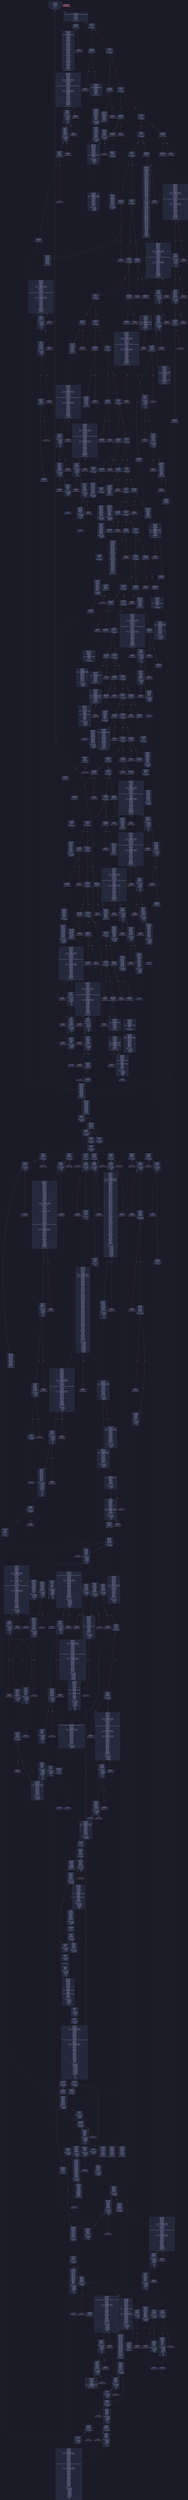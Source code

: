digraph G {
    node [shape=box, style="filled, rounded", color="#565f89", fontcolor="#c0caf5", fontname="Helvetica", fillcolor="#24283b"];
    edge [color="#414868", fontcolor="#c0caf5", fontname="Helvetica"];
    bgcolor="#1a1b26";
    0 [ label = "[00] PUSH1 60
[02] PUSH1 40
[04] MSTORE
[05] PUSH1 04
[07] CALLDATASIZE
[08] LT
[09] PUSH2 01c2
[0c] JUMPI

Stack size req: 0, sizeΔ: 0
" shape = invhouse]
    1 [ label = "[0d] PUSH1 00
[0f] CALLDATALOAD
[10] PUSH29 0100000000000000000000000000000000000000000000000000000000
[2e] SWAP1
[2f] DIV
[30] PUSH4 ffffffff
[35] AND
[36] DUP1
[37] PUSH4 061e5844
[3c] EQ
[3d] PUSH2 01c7
[40] JUMPI

Stack size req: 0, sizeΔ: 1
"]
    2 [ label = "[41] DUP1
[42] PUSH4 16934fc4
[47] EQ
[48] PUSH2 0238
[4b] JUMPI

Stack size req: 1, sizeΔ: 0
Entry->Op usage:
	0->71:EQ:1
"]
    3 [ label = "[4c] DUP1
[4d] PUSH4 1d6b8b72
[52] EQ
[53] PUSH2 0285
[56] JUMPI

Stack size req: 1, sizeΔ: 0
Entry->Op usage:
	0->82:EQ:1
"]
    4 [ label = "[57] DUP1
[58] PUSH4 25c065b1
[5d] EQ
[5e] PUSH2 02e8
[61] JUMPI

Stack size req: 1, sizeΔ: 0
Entry->Op usage:
	0->93:EQ:1
"]
    5 [ label = "[62] DUP1
[63] PUSH4 2da39239
[68] EQ
[69] PUSH2 0311
[6c] JUMPI

Stack size req: 1, sizeΔ: 0
Entry->Op usage:
	0->104:EQ:1
"]
    6 [ label = "[6d] DUP1
[6e] PUSH4 34e98037
[73] EQ
[74] PUSH2 0326
[77] JUMPI

Stack size req: 1, sizeΔ: 0
Entry->Op usage:
	0->115:EQ:1
"]
    7 [ label = "[78] DUP1
[79] PUSH4 3f6fff4e
[7e] EQ
[7f] PUSH2 03c0
[82] JUMPI

Stack size req: 1, sizeΔ: 0
Entry->Op usage:
	0->126:EQ:1
"]
    8 [ label = "[83] DUP1
[84] PUSH4 41c0e1b5
[89] EQ
[8a] PUSH2 03e3
[8d] JUMPI

Stack size req: 1, sizeΔ: 0
Entry->Op usage:
	0->137:EQ:1
"]
    9 [ label = "[8e] DUP1
[8f] PUSH4 450e2ed3
[94] EQ
[95] PUSH2 03f8
[98] JUMPI

Stack size req: 1, sizeΔ: 0
Entry->Op usage:
	0->148:EQ:1
"]
    10 [ label = "[99] DUP1
[9a] PUSH4 51131017
[9f] EQ
[a0] PUSH2 040d
[a3] JUMPI

Stack size req: 1, sizeΔ: 0
Entry->Op usage:
	0->159:EQ:1
"]
    11 [ label = "[a4] DUP1
[a5] PUSH4 612d669e
[aa] EQ
[ab] PUSH2 0430
[ae] JUMPI

Stack size req: 1, sizeΔ: 0
Entry->Op usage:
	0->170:EQ:1
"]
    12 [ label = "[af] DUP1
[b0] PUSH4 6190c9d5
[b5] EQ
[b6] PUSH2 0453
[b9] JUMPI

Stack size req: 1, sizeΔ: 0
Entry->Op usage:
	0->181:EQ:1
"]
    13 [ label = "[ba] DUP1
[bb] PUSH4 61d43971
[c0] EQ
[c1] PUSH2 047c
[c4] JUMPI

Stack size req: 1, sizeΔ: 0
Entry->Op usage:
	0->192:EQ:1
"]
    14 [ label = "[c5] DUP1
[c6] PUSH4 69334eeb
[cb] EQ
[cc] PUSH2 04a5
[cf] JUMPI

Stack size req: 1, sizeΔ: 0
Entry->Op usage:
	0->203:EQ:1
"]
    15 [ label = "[d0] DUP1
[d1] PUSH4 6a90ac63
[d6] EQ
[d7] PUSH2 04dc
[da] JUMPI

Stack size req: 1, sizeΔ: 0
Entry->Op usage:
	0->214:EQ:1
"]
    16 [ label = "[db] DUP1
[dc] PUSH4 773b5b5e
[e1] EQ
[e2] PUSH2 04ff
[e5] JUMPI

Stack size req: 1, sizeΔ: 0
Entry->Op usage:
	0->225:EQ:1
"]
    17 [ label = "[e6] DUP1
[e7] PUSH4 7e34dbe0
[ec] EQ
[ed] PUSH2 0528
[f0] JUMPI

Stack size req: 1, sizeΔ: 0
Entry->Op usage:
	0->236:EQ:1
"]
    18 [ label = "[f1] DUP1
[f2] PUSH4 8da5cb5b
[f7] EQ
[f8] PUSH2 057a
[fb] JUMPI

Stack size req: 1, sizeΔ: 0
Entry->Op usage:
	0->247:EQ:1
"]
    19 [ label = "[fc] DUP1
[fd] PUSH4 90e2160a
[0102] EQ
[0103] PUSH2 05cf
[0106] JUMPI

Stack size req: 1, sizeΔ: 0
Entry->Op usage:
	0->258:EQ:1
"]
    20 [ label = "[0107] DUP1
[0108] PUSH4 9403e8dd
[010d] EQ
[010e] PUSH2 05f2
[0111] JUMPI

Stack size req: 1, sizeΔ: 0
Entry->Op usage:
	0->269:EQ:1
"]
    21 [ label = "[0112] DUP1
[0113] PUSH4 9e1a4d19
[0118] EQ
[0119] PUSH2 0647
[011c] JUMPI

Stack size req: 1, sizeΔ: 0
Entry->Op usage:
	0->280:EQ:1
"]
    22 [ label = "[011d] DUP1
[011e] PUSH4 a6f9dae1
[0123] EQ
[0124] PUSH2 0670
[0127] JUMPI

Stack size req: 1, sizeΔ: 0
Entry->Op usage:
	0->291:EQ:1
"]
    23 [ label = "[0128] DUP1
[0129] PUSH4 ac22cec8
[012e] EQ
[012f] PUSH2 06a9
[0132] JUMPI

Stack size req: 1, sizeΔ: 0
Entry->Op usage:
	0->302:EQ:1
"]
    24 [ label = "[0133] DUP1
[0134] PUSH4 ae5a4a7f
[0139] EQ
[013a] PUSH2 06d8
[013d] JUMPI

Stack size req: 1, sizeΔ: 0
Entry->Op usage:
	0->313:EQ:1
"]
    25 [ label = "[013e] DUP1
[013f] PUSH4 b5c5f672
[0144] EQ
[0145] PUSH2 0701
[0148] JUMPI

Stack size req: 1, sizeΔ: 0
Entry->Op usage:
	0->324:EQ:1
"]
    26 [ label = "[0149] DUP1
[014a] PUSH4 bf9befb1
[014f] EQ
[0150] PUSH2 074c
[0153] JUMPI

Stack size req: 1, sizeΔ: 0
Entry->Op usage:
	0->335:EQ:1
"]
    27 [ label = "[0154] DUP1
[0155] PUSH4 c264a063
[015a] EQ
[015b] PUSH2 0775
[015e] JUMPI

Stack size req: 1, sizeΔ: 0
Entry->Op usage:
	0->346:EQ:1
"]
    28 [ label = "[015f] DUP1
[0160] PUSH4 cc642cc2
[0165] EQ
[0166] PUSH2 078a
[0169] JUMPI

Stack size req: 1, sizeΔ: 0
Entry->Op usage:
	0->357:EQ:1
"]
    29 [ label = "[016a] DUP1
[016b] PUSH4 d0dd38ad
[0170] EQ
[0171] PUSH2 07b3
[0174] JUMPI

Stack size req: 1, sizeΔ: 0
Entry->Op usage:
	0->368:EQ:1
"]
    30 [ label = "[0175] DUP1
[0176] PUSH4 d5353792
[017b] EQ
[017c] PUSH2 07d9
[017f] JUMPI

Stack size req: 1, sizeΔ: 0
Entry->Op usage:
	0->379:EQ:1
"]
    31 [ label = "[0180] DUP1
[0181] PUSH4 df203ff7
[0186] EQ
[0187] PUSH2 07ff
[018a] JUMPI

Stack size req: 1, sizeΔ: 0
Entry->Op usage:
	0->390:EQ:1
"]
    32 [ label = "[018b] DUP1
[018c] PUSH4 e7dbc903
[0191] EQ
[0192] PUSH2 082e
[0195] JUMPI

Stack size req: 1, sizeΔ: 0
Entry->Op usage:
	0->401:EQ:1
"]
    33 [ label = "[0196] DUP1
[0197] PUSH4 ee1fae7f
[019c] EQ
[019d] PUSH2 0865
[01a0] JUMPI

Stack size req: 1, sizeΔ: 0
Entry->Op usage:
	0->412:EQ:1
"]
    34 [ label = "[01a1] DUP1
[01a2] PUSH4 eecb7005
[01a7] EQ
[01a8] PUSH2 0888
[01ab] JUMPI

Stack size req: 1, sizeΔ: 0
Entry->Op usage:
	0->423:EQ:1
"]
    35 [ label = "[01ac] DUP1
[01ad] PUSH4 fc0c546a
[01b2] EQ
[01b3] PUSH2 089d
[01b6] JUMPI

Stack size req: 1, sizeΔ: 0
Entry->Op usage:
	0->434:EQ:1
"]
    36 [ label = "[01b7] DUP1
[01b8] PUSH4 ff55e2ee
[01bd] EQ
[01be] PUSH2 08f2
[01c1] JUMPI

Stack size req: 1, sizeΔ: 0
Entry->Op usage:
	0->445:EQ:1
"]
    37 [ label = "[01c2] JUMPDEST
[01c3] PUSH1 00
[01c5] DUP1
[01c6] REVERT

Stack size req: 0, sizeΔ: 0
" color = "red"]
    38 [ label = "[01c7] JUMPDEST
[01c8] CALLVALUE
[01c9] ISZERO
[01ca] PUSH2 01d2
[01cd] JUMPI

Stack size req: 0, sizeΔ: 0
"]
    39 [ label = "[01ce] PUSH1 00
[01d0] DUP1
[01d1] REVERT

Stack size req: 0, sizeΔ: 0
" color = "red"]
    40 [ label = "[01d2] JUMPDEST
[01d3] PUSH2 0236
[01d6] PUSH1 04
[01d8] DUP1
[01d9] DUP1
[01da] CALLDATALOAD
[01db] PUSH20 ffffffffffffffffffffffffffffffffffffffff
[01f0] AND
[01f1] SWAP1
[01f2] PUSH1 20
[01f4] ADD
[01f5] SWAP1
[01f6] SWAP2
[01f7] SWAP1
[01f8] DUP1
[01f9] CALLDATALOAD
[01fa] SWAP1
[01fb] PUSH1 20
[01fd] ADD
[01fe] SWAP1
[01ff] SWAP2
[0200] SWAP1
[0201] DUP1
[0202] CALLDATALOAD
[0203] SWAP1
[0204] PUSH1 20
[0206] ADD
[0207] SWAP1
[0208] SWAP2
[0209] SWAP1
[020a] DUP1
[020b] CALLDATALOAD
[020c] PUSH1 ff
[020e] AND
[020f] SWAP1
[0210] PUSH1 20
[0212] ADD
[0213] SWAP1
[0214] SWAP2
[0215] SWAP1
[0216] DUP1
[0217] CALLDATALOAD
[0218] PUSH1 00
[021a] NOT
[021b] AND
[021c] SWAP1
[021d] PUSH1 20
[021f] ADD
[0220] SWAP1
[0221] SWAP2
[0222] SWAP1
[0223] DUP1
[0224] CALLDATALOAD
[0225] PUSH1 00
[0227] NOT
[0228] AND
[0229] SWAP1
[022a] PUSH1 20
[022c] ADD
[022d] SWAP1
[022e] SWAP2
[022f] SWAP1
[0230] POP
[0231] POP
[0232] PUSH2 092b
[0235] JUMP

Stack size req: 0, sizeΔ: 7
"]
    41 [ label = "[0236] JUMPDEST
[0237] STOP

Stack size req: 0, sizeΔ: 0
" color = "darkblue"]
    42 [ label = "[0238] JUMPDEST
[0239] CALLVALUE
[023a] ISZERO
[023b] PUSH2 0243
[023e] JUMPI

Stack size req: 0, sizeΔ: 0
"]
    43 [ label = "[023f] PUSH1 00
[0241] DUP1
[0242] REVERT

Stack size req: 0, sizeΔ: 0
" color = "red"]
    44 [ label = "[0243] JUMPDEST
[0244] PUSH2 026f
[0247] PUSH1 04
[0249] DUP1
[024a] DUP1
[024b] CALLDATALOAD
[024c] PUSH20 ffffffffffffffffffffffffffffffffffffffff
[0261] AND
[0262] SWAP1
[0263] PUSH1 20
[0265] ADD
[0266] SWAP1
[0267] SWAP2
[0268] SWAP1
[0269] POP
[026a] POP
[026b] PUSH2 0b29
[026e] JUMP

Stack size req: 0, sizeΔ: 2
"]
    45 [ label = "[026f] JUMPDEST
[0270] PUSH1 40
[0272] MLOAD
[0273] DUP1
[0274] DUP3
[0275] DUP2
[0276] MSTORE
[0277] PUSH1 20
[0279] ADD
[027a] SWAP2
[027b] POP
[027c] POP
[027d] PUSH1 40
[027f] MLOAD
[0280] DUP1
[0281] SWAP2
[0282] SUB
[0283] SWAP1
[0284] RETURN

Stack size req: 1, sizeΔ: -1
Entry->Op usage:
	0->630:MSTORE:1
	0->635:POP:0
Entry->Exit:
	0->😵
" color = "darkblue"]
    46 [ label = "[0285] JUMPDEST
[0286] CALLVALUE
[0287] ISZERO
[0288] PUSH2 0290
[028b] JUMPI

Stack size req: 0, sizeΔ: 0
"]
    47 [ label = "[028c] PUSH1 00
[028e] DUP1
[028f] REVERT

Stack size req: 0, sizeΔ: 0
" color = "red"]
    48 [ label = "[0290] JUMPDEST
[0291] PUSH2 02a6
[0294] PUSH1 04
[0296] DUP1
[0297] DUP1
[0298] CALLDATALOAD
[0299] SWAP1
[029a] PUSH1 20
[029c] ADD
[029d] SWAP1
[029e] SWAP2
[029f] SWAP1
[02a0] POP
[02a1] POP
[02a2] PUSH2 0b41
[02a5] JUMP

Stack size req: 0, sizeΔ: 2
"]
    49 [ label = "[02a6] JUMPDEST
[02a7] PUSH1 40
[02a9] MLOAD
[02aa] DUP1
[02ab] DUP3
[02ac] PUSH20 ffffffffffffffffffffffffffffffffffffffff
[02c1] AND
[02c2] PUSH20 ffffffffffffffffffffffffffffffffffffffff
[02d7] AND
[02d8] DUP2
[02d9] MSTORE
[02da] PUSH1 20
[02dc] ADD
[02dd] SWAP2
[02de] POP
[02df] POP
[02e0] PUSH1 40
[02e2] MLOAD
[02e3] DUP1
[02e4] SWAP2
[02e5] SUB
[02e6] SWAP1
[02e7] RETURN

Stack size req: 1, sizeΔ: -1
Entry->Op usage:
	0->705:AND:1
	0->727:AND:1
	0->729:MSTORE:1
	0->734:POP:0
Entry->Exit:
	0->😵
" color = "darkblue"]
    50 [ label = "[02e8] JUMPDEST
[02e9] CALLVALUE
[02ea] ISZERO
[02eb] PUSH2 02f3
[02ee] JUMPI

Stack size req: 0, sizeΔ: 0
"]
    51 [ label = "[02ef] PUSH1 00
[02f1] DUP1
[02f2] REVERT

Stack size req: 0, sizeΔ: 0
" color = "red"]
    52 [ label = "[02f3] JUMPDEST
[02f4] PUSH2 02fb
[02f7] PUSH2 0b80
[02fa] JUMP

Stack size req: 0, sizeΔ: 1
"]
    53 [ label = "[02fb] JUMPDEST
[02fc] PUSH1 40
[02fe] MLOAD
[02ff] DUP1
[0300] DUP3
[0301] DUP2
[0302] MSTORE
[0303] PUSH1 20
[0305] ADD
[0306] SWAP2
[0307] POP
[0308] POP
[0309] PUSH1 40
[030b] MLOAD
[030c] DUP1
[030d] SWAP2
[030e] SUB
[030f] SWAP1
[0310] RETURN

Stack size req: 1, sizeΔ: -1
Entry->Op usage:
	0->770:MSTORE:1
	0->775:POP:0
Entry->Exit:
	0->😵
" color = "darkblue"]
    54 [ label = "[0311] JUMPDEST
[0312] CALLVALUE
[0313] ISZERO
[0314] PUSH2 031c
[0317] JUMPI

Stack size req: 0, sizeΔ: 0
"]
    55 [ label = "[0318] PUSH1 00
[031a] DUP1
[031b] REVERT

Stack size req: 0, sizeΔ: 0
" color = "red"]
    56 [ label = "[031c] JUMPDEST
[031d] PUSH2 0324
[0320] PUSH2 0b86
[0323] JUMP

Stack size req: 0, sizeΔ: 1
"]
    57 [ label = "[0324] JUMPDEST
[0325] STOP

Stack size req: 0, sizeΔ: 0
" color = "darkblue"]
    58 [ label = "[0326] JUMPDEST
[0327] CALLVALUE
[0328] ISZERO
[0329] PUSH2 0331
[032c] JUMPI

Stack size req: 0, sizeΔ: 0
"]
    59 [ label = "[032d] PUSH1 00
[032f] DUP1
[0330] REVERT

Stack size req: 0, sizeΔ: 0
" color = "red"]
    60 [ label = "[0331] JUMPDEST
[0332] PUSH2 03be
[0335] PUSH1 04
[0337] DUP1
[0338] DUP1
[0339] CALLDATALOAD
[033a] SWAP1
[033b] PUSH1 20
[033d] ADD
[033e] SWAP1
[033f] DUP3
[0340] ADD
[0341] DUP1
[0342] CALLDATALOAD
[0343] SWAP1
[0344] PUSH1 20
[0346] ADD
[0347] SWAP1
[0348] DUP1
[0349] DUP1
[034a] PUSH1 20
[034c] MUL
[034d] PUSH1 20
[034f] ADD
[0350] PUSH1 40
[0352] MLOAD
[0353] SWAP1
[0354] DUP2
[0355] ADD
[0356] PUSH1 40
[0358] MSTORE
[0359] DUP1
[035a] SWAP4
[035b] SWAP3
[035c] SWAP2
[035d] SWAP1
[035e] DUP2
[035f] DUP2
[0360] MSTORE
[0361] PUSH1 20
[0363] ADD
[0364] DUP4
[0365] DUP4
[0366] PUSH1 20
[0368] MUL
[0369] DUP1
[036a] DUP3
[036b] DUP5
[036c] CALLDATACOPY
[036d] DUP3
[036e] ADD
[036f] SWAP2
[0370] POP
[0371] POP
[0372] POP
[0373] POP
[0374] POP
[0375] POP
[0376] SWAP2
[0377] SWAP1
[0378] DUP1
[0379] CALLDATALOAD
[037a] SWAP1
[037b] PUSH1 20
[037d] ADD
[037e] SWAP1
[037f] DUP3
[0380] ADD
[0381] DUP1
[0382] CALLDATALOAD
[0383] SWAP1
[0384] PUSH1 20
[0386] ADD
[0387] SWAP1
[0388] DUP1
[0389] DUP1
[038a] PUSH1 20
[038c] MUL
[038d] PUSH1 20
[038f] ADD
[0390] PUSH1 40
[0392] MLOAD
[0393] SWAP1
[0394] DUP2
[0395] ADD
[0396] PUSH1 40
[0398] MSTORE
[0399] DUP1
[039a] SWAP4
[039b] SWAP3
[039c] SWAP2
[039d] SWAP1
[039e] DUP2
[039f] DUP2
[03a0] MSTORE
[03a1] PUSH1 20
[03a3] ADD
[03a4] DUP4
[03a5] DUP4
[03a6] PUSH1 20
[03a8] MUL
[03a9] DUP1
[03aa] DUP3
[03ab] DUP5
[03ac] CALLDATACOPY
[03ad] DUP3
[03ae] ADD
[03af] SWAP2
[03b0] POP
[03b1] POP
[03b2] POP
[03b3] POP
[03b4] POP
[03b5] POP
[03b6] SWAP2
[03b7] SWAP1
[03b8] POP
[03b9] POP
[03ba] PUSH2 0e92
[03bd] JUMP

Stack size req: 0, sizeΔ: 3
"]
    61 [ label = "[03be] JUMPDEST
[03bf] STOP

Stack size req: 0, sizeΔ: 0
" color = "darkblue"]
    62 [ label = "[03c0] JUMPDEST
[03c1] CALLVALUE
[03c2] ISZERO
[03c3] PUSH2 03cb
[03c6] JUMPI

Stack size req: 0, sizeΔ: 0
"]
    63 [ label = "[03c7] PUSH1 00
[03c9] DUP1
[03ca] REVERT

Stack size req: 0, sizeΔ: 0
" color = "red"]
    64 [ label = "[03cb] JUMPDEST
[03cc] PUSH2 03e1
[03cf] PUSH1 04
[03d1] DUP1
[03d2] DUP1
[03d3] CALLDATALOAD
[03d4] SWAP1
[03d5] PUSH1 20
[03d7] ADD
[03d8] SWAP1
[03d9] SWAP2
[03da] SWAP1
[03db] POP
[03dc] POP
[03dd] PUSH2 10a7
[03e0] JUMP

Stack size req: 0, sizeΔ: 2
"]
    65 [ label = "[03e1] JUMPDEST
[03e2] STOP

Stack size req: 0, sizeΔ: 0
" color = "darkblue"]
    66 [ label = "[03e3] JUMPDEST
[03e4] CALLVALUE
[03e5] ISZERO
[03e6] PUSH2 03ee
[03e9] JUMPI

Stack size req: 0, sizeΔ: 0
"]
    67 [ label = "[03ea] PUSH1 00
[03ec] DUP1
[03ed] REVERT

Stack size req: 0, sizeΔ: 0
" color = "red"]
    68 [ label = "[03ee] JUMPDEST
[03ef] PUSH2 03f6
[03f2] PUSH2 1206
[03f5] JUMP

Stack size req: 0, sizeΔ: 1
"]
    69 [ label = "[03f6] JUMPDEST
[03f7] STOP

Stack size req: 0, sizeΔ: 0
" color = "darkblue" fillcolor = "#703440"]
    70 [ label = "[03f8] JUMPDEST
[03f9] CALLVALUE
[03fa] ISZERO
[03fb] PUSH2 0403
[03fe] JUMPI

Stack size req: 0, sizeΔ: 0
"]
    71 [ label = "[03ff] PUSH1 00
[0401] DUP1
[0402] REVERT

Stack size req: 0, sizeΔ: 0
" color = "red"]
    72 [ label = "[0403] JUMPDEST
[0404] PUSH2 040b
[0407] PUSH2 13a6
[040a] JUMP

Stack size req: 0, sizeΔ: 1
"]
    73 [ label = "[040b] JUMPDEST
[040c] STOP

Stack size req: 0, sizeΔ: 0
" color = "darkblue"]
    74 [ label = "[040d] JUMPDEST
[040e] CALLVALUE
[040f] ISZERO
[0410] PUSH2 0418
[0413] JUMPI

Stack size req: 0, sizeΔ: 0
"]
    75 [ label = "[0414] PUSH1 00
[0416] DUP1
[0417] REVERT

Stack size req: 0, sizeΔ: 0
" color = "red"]
    76 [ label = "[0418] JUMPDEST
[0419] PUSH2 042e
[041c] PUSH1 04
[041e] DUP1
[041f] DUP1
[0420] CALLDATALOAD
[0421] SWAP1
[0422] PUSH1 20
[0424] ADD
[0425] SWAP1
[0426] SWAP2
[0427] SWAP1
[0428] POP
[0429] POP
[042a] PUSH2 14bd
[042d] JUMP

Stack size req: 0, sizeΔ: 2
"]
    77 [ label = "[042e] JUMPDEST
[042f] STOP

Stack size req: 0, sizeΔ: 0
" color = "darkblue"]
    78 [ label = "[0430] JUMPDEST
[0431] CALLVALUE
[0432] ISZERO
[0433] PUSH2 043b
[0436] JUMPI

Stack size req: 0, sizeΔ: 0
"]
    79 [ label = "[0437] PUSH1 00
[0439] DUP1
[043a] REVERT

Stack size req: 0, sizeΔ: 0
" color = "red"]
    80 [ label = "[043b] JUMPDEST
[043c] PUSH2 0451
[043f] PUSH1 04
[0441] DUP1
[0442] DUP1
[0443] CALLDATALOAD
[0444] SWAP1
[0445] PUSH1 20
[0447] ADD
[0448] SWAP1
[0449] SWAP2
[044a] SWAP1
[044b] POP
[044c] POP
[044d] PUSH2 15a5
[0450] JUMP

Stack size req: 0, sizeΔ: 2
"]
    81 [ label = "[0451] JUMPDEST
[0452] STOP

Stack size req: 0, sizeΔ: 0
" color = "darkblue"]
    82 [ label = "[0453] JUMPDEST
[0454] CALLVALUE
[0455] ISZERO
[0456] PUSH2 045e
[0459] JUMPI

Stack size req: 0, sizeΔ: 0
"]
    83 [ label = "[045a] PUSH1 00
[045c] DUP1
[045d] REVERT

Stack size req: 0, sizeΔ: 0
" color = "red"]
    84 [ label = "[045e] JUMPDEST
[045f] PUSH2 0466
[0462] PUSH2 168d
[0465] JUMP

Stack size req: 0, sizeΔ: 1
"]
    85 [ label = "[0466] JUMPDEST
[0467] PUSH1 40
[0469] MLOAD
[046a] DUP1
[046b] DUP3
[046c] DUP2
[046d] MSTORE
[046e] PUSH1 20
[0470] ADD
[0471] SWAP2
[0472] POP
[0473] POP
[0474] PUSH1 40
[0476] MLOAD
[0477] DUP1
[0478] SWAP2
[0479] SUB
[047a] SWAP1
[047b] RETURN

Stack size req: 1, sizeΔ: -1
Entry->Op usage:
	0->1133:MSTORE:1
	0->1138:POP:0
Entry->Exit:
	0->😵
" color = "darkblue"]
    86 [ label = "[047c] JUMPDEST
[047d] CALLVALUE
[047e] ISZERO
[047f] PUSH2 0487
[0482] JUMPI

Stack size req: 0, sizeΔ: 0
"]
    87 [ label = "[0483] PUSH1 00
[0485] DUP1
[0486] REVERT

Stack size req: 0, sizeΔ: 0
" color = "red"]
    88 [ label = "[0487] JUMPDEST
[0488] PUSH2 048f
[048b] PUSH2 1693
[048e] JUMP

Stack size req: 0, sizeΔ: 1
"]
    89 [ label = "[048f] JUMPDEST
[0490] PUSH1 40
[0492] MLOAD
[0493] DUP1
[0494] DUP3
[0495] DUP2
[0496] MSTORE
[0497] PUSH1 20
[0499] ADD
[049a] SWAP2
[049b] POP
[049c] POP
[049d] PUSH1 40
[049f] MLOAD
[04a0] DUP1
[04a1] SWAP2
[04a2] SUB
[04a3] SWAP1
[04a4] RETURN

Stack size req: 1, sizeΔ: -1
Entry->Op usage:
	0->1174:MSTORE:1
	0->1179:POP:0
Entry->Exit:
	0->😵
" color = "darkblue"]
    90 [ label = "[04a5] JUMPDEST
[04a6] CALLVALUE
[04a7] ISZERO
[04a8] PUSH2 04b0
[04ab] JUMPI

Stack size req: 0, sizeΔ: 0
"]
    91 [ label = "[04ac] PUSH1 00
[04ae] DUP1
[04af] REVERT

Stack size req: 0, sizeΔ: 0
" color = "red"]
    92 [ label = "[04b0] JUMPDEST
[04b1] PUSH2 04c6
[04b4] PUSH1 04
[04b6] DUP1
[04b7] DUP1
[04b8] CALLDATALOAD
[04b9] SWAP1
[04ba] PUSH1 20
[04bc] ADD
[04bd] SWAP1
[04be] SWAP2
[04bf] SWAP1
[04c0] POP
[04c1] POP
[04c2] PUSH2 1699
[04c5] JUMP

Stack size req: 0, sizeΔ: 2
"]
    93 [ label = "[04c6] JUMPDEST
[04c7] PUSH1 40
[04c9] MLOAD
[04ca] DUP1
[04cb] DUP3
[04cc] DUP2
[04cd] MSTORE
[04ce] PUSH1 20
[04d0] ADD
[04d1] SWAP2
[04d2] POP
[04d3] POP
[04d4] PUSH1 40
[04d6] MLOAD
[04d7] DUP1
[04d8] SWAP2
[04d9] SUB
[04da] SWAP1
[04db] RETURN

Stack size req: 1, sizeΔ: -1
Entry->Op usage:
	0->1229:MSTORE:1
	0->1234:POP:0
Entry->Exit:
	0->😵
" color = "darkblue"]
    94 [ label = "[04dc] JUMPDEST
[04dd] CALLVALUE
[04de] ISZERO
[04df] PUSH2 04e7
[04e2] JUMPI

Stack size req: 0, sizeΔ: 0
"]
    95 [ label = "[04e3] PUSH1 00
[04e5] DUP1
[04e6] REVERT

Stack size req: 0, sizeΔ: 0
" color = "red"]
    96 [ label = "[04e7] JUMPDEST
[04e8] PUSH2 04fd
[04eb] PUSH1 04
[04ed] DUP1
[04ee] DUP1
[04ef] CALLDATALOAD
[04f0] SWAP1
[04f1] PUSH1 20
[04f3] ADD
[04f4] SWAP1
[04f5] SWAP2
[04f6] SWAP1
[04f7] POP
[04f8] POP
[04f9] PUSH2 16b1
[04fc] JUMP

Stack size req: 0, sizeΔ: 2
"]
    97 [ label = "[04fd] JUMPDEST
[04fe] STOP

Stack size req: 0, sizeΔ: 0
" color = "darkblue"]
    98 [ label = "[04ff] JUMPDEST
[0500] CALLVALUE
[0501] ISZERO
[0502] PUSH2 050a
[0505] JUMPI

Stack size req: 0, sizeΔ: 0
"]
    99 [ label = "[0506] PUSH1 00
[0508] DUP1
[0509] REVERT

Stack size req: 0, sizeΔ: 0
" color = "red"]
    100 [ label = "[050a] JUMPDEST
[050b] PUSH2 0512
[050e] PUSH2 172c
[0511] JUMP

Stack size req: 0, sizeΔ: 1
"]
    101 [ label = "[0512] JUMPDEST
[0513] PUSH1 40
[0515] MLOAD
[0516] DUP1
[0517] DUP3
[0518] DUP2
[0519] MSTORE
[051a] PUSH1 20
[051c] ADD
[051d] SWAP2
[051e] POP
[051f] POP
[0520] PUSH1 40
[0522] MLOAD
[0523] DUP1
[0524] SWAP2
[0525] SUB
[0526] SWAP1
[0527] RETURN

Stack size req: 1, sizeΔ: -1
Entry->Op usage:
	0->1305:MSTORE:1
	0->1310:POP:0
Entry->Exit:
	0->😵
" color = "darkblue"]
    102 [ label = "[0528] JUMPDEST
[0529] CALLVALUE
[052a] ISZERO
[052b] PUSH2 0533
[052e] JUMPI

Stack size req: 0, sizeΔ: 0
"]
    103 [ label = "[052f] PUSH1 00
[0531] DUP1
[0532] REVERT

Stack size req: 0, sizeΔ: 0
" color = "red"]
    104 [ label = "[0533] JUMPDEST
[0534] PUSH2 0578
[0537] PUSH1 04
[0539] DUP1
[053a] DUP1
[053b] CALLDATALOAD
[053c] SWAP1
[053d] PUSH1 20
[053f] ADD
[0540] SWAP1
[0541] SWAP2
[0542] SWAP1
[0543] DUP1
[0544] CALLDATALOAD
[0545] SWAP1
[0546] PUSH1 20
[0548] ADD
[0549] SWAP1
[054a] SWAP2
[054b] SWAP1
[054c] DUP1
[054d] CALLDATALOAD
[054e] PUSH1 ff
[0550] AND
[0551] SWAP1
[0552] PUSH1 20
[0554] ADD
[0555] SWAP1
[0556] SWAP2
[0557] SWAP1
[0558] DUP1
[0559] CALLDATALOAD
[055a] PUSH1 00
[055c] NOT
[055d] AND
[055e] SWAP1
[055f] PUSH1 20
[0561] ADD
[0562] SWAP1
[0563] SWAP2
[0564] SWAP1
[0565] DUP1
[0566] CALLDATALOAD
[0567] PUSH1 00
[0569] NOT
[056a] AND
[056b] SWAP1
[056c] PUSH1 20
[056e] ADD
[056f] SWAP1
[0570] SWAP2
[0571] SWAP1
[0572] POP
[0573] POP
[0574] PUSH2 1732
[0577] JUMP

Stack size req: 0, sizeΔ: 6
"]
    105 [ label = "[0578] JUMPDEST
[0579] STOP

Stack size req: 0, sizeΔ: 0
" color = "darkblue"]
    106 [ label = "[057a] JUMPDEST
[057b] CALLVALUE
[057c] ISZERO
[057d] PUSH2 0585
[0580] JUMPI

Stack size req: 0, sizeΔ: 0
"]
    107 [ label = "[0581] PUSH1 00
[0583] DUP1
[0584] REVERT

Stack size req: 0, sizeΔ: 0
" color = "red"]
    108 [ label = "[0585] JUMPDEST
[0586] PUSH2 058d
[0589] PUSH2 17d1
[058c] JUMP

Stack size req: 0, sizeΔ: 1
"]
    109 [ label = "[058d] JUMPDEST
[058e] PUSH1 40
[0590] MLOAD
[0591] DUP1
[0592] DUP3
[0593] PUSH20 ffffffffffffffffffffffffffffffffffffffff
[05a8] AND
[05a9] PUSH20 ffffffffffffffffffffffffffffffffffffffff
[05be] AND
[05bf] DUP2
[05c0] MSTORE
[05c1] PUSH1 20
[05c3] ADD
[05c4] SWAP2
[05c5] POP
[05c6] POP
[05c7] PUSH1 40
[05c9] MLOAD
[05ca] DUP1
[05cb] SWAP2
[05cc] SUB
[05cd] SWAP1
[05ce] RETURN

Stack size req: 1, sizeΔ: -1
Entry->Op usage:
	0->1448:AND:1
	0->1470:AND:1
	0->1472:MSTORE:1
	0->1477:POP:0
Entry->Exit:
	0->😵
" color = "darkblue"]
    110 [ label = "[05cf] JUMPDEST
[05d0] CALLVALUE
[05d1] ISZERO
[05d2] PUSH2 05da
[05d5] JUMPI

Stack size req: 0, sizeΔ: 0
"]
    111 [ label = "[05d6] PUSH1 00
[05d8] DUP1
[05d9] REVERT

Stack size req: 0, sizeΔ: 0
" color = "red"]
    112 [ label = "[05da] JUMPDEST
[05db] PUSH2 05f0
[05de] PUSH1 04
[05e0] DUP1
[05e1] DUP1
[05e2] CALLDATALOAD
[05e3] SWAP1
[05e4] PUSH1 20
[05e6] ADD
[05e7] SWAP1
[05e8] SWAP2
[05e9] SWAP1
[05ea] POP
[05eb] POP
[05ec] PUSH2 17f6
[05ef] JUMP

Stack size req: 0, sizeΔ: 2
"]
    113 [ label = "[05f0] JUMPDEST
[05f1] STOP

Stack size req: 0, sizeΔ: 0
" color = "darkblue"]
    114 [ label = "[05f2] JUMPDEST
[05f3] CALLVALUE
[05f4] ISZERO
[05f5] PUSH2 05fd
[05f8] JUMPI

Stack size req: 0, sizeΔ: 0
"]
    115 [ label = "[05f9] PUSH1 00
[05fb] DUP1
[05fc] REVERT

Stack size req: 0, sizeΔ: 0
" color = "red"]
    116 [ label = "[05fd] JUMPDEST
[05fe] PUSH2 0605
[0601] PUSH2 18de
[0604] JUMP

Stack size req: 0, sizeΔ: 1
"]
    117 [ label = "[0605] JUMPDEST
[0606] PUSH1 40
[0608] MLOAD
[0609] DUP1
[060a] DUP3
[060b] PUSH20 ffffffffffffffffffffffffffffffffffffffff
[0620] AND
[0621] PUSH20 ffffffffffffffffffffffffffffffffffffffff
[0636] AND
[0637] DUP2
[0638] MSTORE
[0639] PUSH1 20
[063b] ADD
[063c] SWAP2
[063d] POP
[063e] POP
[063f] PUSH1 40
[0641] MLOAD
[0642] DUP1
[0643] SWAP2
[0644] SUB
[0645] SWAP1
[0646] RETURN

Stack size req: 1, sizeΔ: -1
Entry->Op usage:
	0->1568:AND:1
	0->1590:AND:1
	0->1592:MSTORE:1
	0->1597:POP:0
Entry->Exit:
	0->😵
" color = "darkblue"]
    118 [ label = "[0647] JUMPDEST
[0648] CALLVALUE
[0649] ISZERO
[064a] PUSH2 0652
[064d] JUMPI

Stack size req: 0, sizeΔ: 0
"]
    119 [ label = "[064e] PUSH1 00
[0650] DUP1
[0651] REVERT

Stack size req: 0, sizeΔ: 0
" color = "red"]
    120 [ label = "[0652] JUMPDEST
[0653] PUSH2 065a
[0656] PUSH2 1904
[0659] JUMP

Stack size req: 0, sizeΔ: 1
"]
    121 [ label = "[065a] JUMPDEST
[065b] PUSH1 40
[065d] MLOAD
[065e] DUP1
[065f] DUP3
[0660] DUP2
[0661] MSTORE
[0662] PUSH1 20
[0664] ADD
[0665] SWAP2
[0666] POP
[0667] POP
[0668] PUSH1 40
[066a] MLOAD
[066b] DUP1
[066c] SWAP2
[066d] SUB
[066e] SWAP1
[066f] RETURN

Stack size req: 1, sizeΔ: -1
Entry->Op usage:
	0->1633:MSTORE:1
	0->1638:POP:0
Entry->Exit:
	0->😵
" color = "darkblue"]
    122 [ label = "[0670] JUMPDEST
[0671] CALLVALUE
[0672] ISZERO
[0673] PUSH2 067b
[0676] JUMPI

Stack size req: 0, sizeΔ: 0
"]
    123 [ label = "[0677] PUSH1 00
[0679] DUP1
[067a] REVERT

Stack size req: 0, sizeΔ: 0
" color = "red"]
    124 [ label = "[067b] JUMPDEST
[067c] PUSH2 06a7
[067f] PUSH1 04
[0681] DUP1
[0682] DUP1
[0683] CALLDATALOAD
[0684] PUSH20 ffffffffffffffffffffffffffffffffffffffff
[0699] AND
[069a] SWAP1
[069b] PUSH1 20
[069d] ADD
[069e] SWAP1
[069f] SWAP2
[06a0] SWAP1
[06a1] POP
[06a2] POP
[06a3] PUSH2 19de
[06a6] JUMP

Stack size req: 0, sizeΔ: 2
"]
    125 [ label = "[06a7] JUMPDEST
[06a8] STOP

Stack size req: 0, sizeΔ: 0
" color = "darkblue"]
    126 [ label = "[06a9] JUMPDEST
[06aa] CALLVALUE
[06ab] ISZERO
[06ac] PUSH2 06b4
[06af] JUMPI

Stack size req: 0, sizeΔ: 0
"]
    127 [ label = "[06b0] PUSH1 00
[06b2] DUP1
[06b3] REVERT

Stack size req: 0, sizeΔ: 0
" color = "red"]
    128 [ label = "[06b4] JUMPDEST
[06b5] PUSH2 06bc
[06b8] PUSH2 1a7c
[06bb] JUMP

Stack size req: 0, sizeΔ: 1
"]
    129 [ label = "[06bc] JUMPDEST
[06bd] PUSH1 40
[06bf] MLOAD
[06c0] DUP1
[06c1] DUP3
[06c2] PUSH1 ff
[06c4] AND
[06c5] PUSH1 ff
[06c7] AND
[06c8] DUP2
[06c9] MSTORE
[06ca] PUSH1 20
[06cc] ADD
[06cd] SWAP2
[06ce] POP
[06cf] POP
[06d0] PUSH1 40
[06d2] MLOAD
[06d3] DUP1
[06d4] SWAP2
[06d5] SUB
[06d6] SWAP1
[06d7] RETURN

Stack size req: 1, sizeΔ: -1
Entry->Op usage:
	0->1732:AND:1
	0->1735:AND:1
	0->1737:MSTORE:1
	0->1742:POP:0
Entry->Exit:
	0->😵
" color = "darkblue"]
    130 [ label = "[06d8] JUMPDEST
[06d9] CALLVALUE
[06da] ISZERO
[06db] PUSH2 06e3
[06de] JUMPI

Stack size req: 0, sizeΔ: 0
"]
    131 [ label = "[06df] PUSH1 00
[06e1] DUP1
[06e2] REVERT

Stack size req: 0, sizeΔ: 0
" color = "red"]
    132 [ label = "[06e3] JUMPDEST
[06e4] PUSH2 06eb
[06e7] PUSH2 1a8f
[06ea] JUMP

Stack size req: 0, sizeΔ: 1
"]
    133 [ label = "[06eb] JUMPDEST
[06ec] PUSH1 40
[06ee] MLOAD
[06ef] DUP1
[06f0] DUP3
[06f1] DUP2
[06f2] MSTORE
[06f3] PUSH1 20
[06f5] ADD
[06f6] SWAP2
[06f7] POP
[06f8] POP
[06f9] PUSH1 40
[06fb] MLOAD
[06fc] DUP1
[06fd] SWAP2
[06fe] SUB
[06ff] SWAP1
[0700] RETURN

Stack size req: 1, sizeΔ: -1
Entry->Op usage:
	0->1778:MSTORE:1
	0->1783:POP:0
Entry->Exit:
	0->😵
" color = "darkblue"]
    134 [ label = "[0701] JUMPDEST
[0702] CALLVALUE
[0703] ISZERO
[0704] PUSH2 070c
[0707] JUMPI

Stack size req: 0, sizeΔ: 0
"]
    135 [ label = "[0708] PUSH1 00
[070a] DUP1
[070b] REVERT

Stack size req: 0, sizeΔ: 0
" color = "red"]
    136 [ label = "[070c] JUMPDEST
[070d] PUSH2 074a
[0710] PUSH1 04
[0712] DUP1
[0713] DUP1
[0714] CALLDATALOAD
[0715] PUSH20 ffffffffffffffffffffffffffffffffffffffff
[072a] AND
[072b] SWAP1
[072c] PUSH1 20
[072e] ADD
[072f] SWAP1
[0730] SWAP2
[0731] SWAP1
[0732] DUP1
[0733] CALLDATALOAD
[0734] SWAP1
[0735] PUSH1 20
[0737] ADD
[0738] SWAP1
[0739] SWAP2
[073a] SWAP1
[073b] DUP1
[073c] CALLDATALOAD
[073d] SWAP1
[073e] PUSH1 20
[0740] ADD
[0741] SWAP1
[0742] SWAP2
[0743] SWAP1
[0744] POP
[0745] POP
[0746] PUSH2 1a95
[0749] JUMP

Stack size req: 0, sizeΔ: 4
"]
    137 [ label = "[074a] JUMPDEST
[074b] STOP

Stack size req: 0, sizeΔ: 0
" color = "darkblue"]
    138 [ label = "[074c] JUMPDEST
[074d] CALLVALUE
[074e] ISZERO
[074f] PUSH2 0757
[0752] JUMPI

Stack size req: 0, sizeΔ: 0
"]
    139 [ label = "[0753] PUSH1 00
[0755] DUP1
[0756] REVERT

Stack size req: 0, sizeΔ: 0
" color = "red"]
    140 [ label = "[0757] JUMPDEST
[0758] PUSH2 075f
[075b] PUSH2 1ad1
[075e] JUMP

Stack size req: 0, sizeΔ: 1
"]
    141 [ label = "[075f] JUMPDEST
[0760] PUSH1 40
[0762] MLOAD
[0763] DUP1
[0764] DUP3
[0765] DUP2
[0766] MSTORE
[0767] PUSH1 20
[0769] ADD
[076a] SWAP2
[076b] POP
[076c] POP
[076d] PUSH1 40
[076f] MLOAD
[0770] DUP1
[0771] SWAP2
[0772] SUB
[0773] SWAP1
[0774] RETURN

Stack size req: 1, sizeΔ: -1
Entry->Op usage:
	0->1894:MSTORE:1
	0->1899:POP:0
Entry->Exit:
	0->😵
" color = "darkblue"]
    142 [ label = "[0775] JUMPDEST
[0776] CALLVALUE
[0777] ISZERO
[0778] PUSH2 0780
[077b] JUMPI

Stack size req: 0, sizeΔ: 0
"]
    143 [ label = "[077c] PUSH1 00
[077e] DUP1
[077f] REVERT

Stack size req: 0, sizeΔ: 0
" color = "red"]
    144 [ label = "[0780] JUMPDEST
[0781] PUSH2 0788
[0784] PUSH2 1ad7
[0787] JUMP

Stack size req: 0, sizeΔ: 1
"]
    145 [ label = "[0788] JUMPDEST
[0789] STOP

Stack size req: 0, sizeΔ: 0
" color = "darkblue"]
    146 [ label = "[078a] JUMPDEST
[078b] CALLVALUE
[078c] ISZERO
[078d] PUSH2 0795
[0790] JUMPI

Stack size req: 0, sizeΔ: 0
"]
    147 [ label = "[0791] PUSH1 00
[0793] DUP1
[0794] REVERT

Stack size req: 0, sizeΔ: 0
" color = "red"]
    148 [ label = "[0795] JUMPDEST
[0796] PUSH2 079d
[0799] PUSH2 1ccc
[079c] JUMP

Stack size req: 0, sizeΔ: 1
"]
    149 [ label = "[079d] JUMPDEST
[079e] PUSH1 40
[07a0] MLOAD
[07a1] DUP1
[07a2] DUP3
[07a3] DUP2
[07a4] MSTORE
[07a5] PUSH1 20
[07a7] ADD
[07a8] SWAP2
[07a9] POP
[07aa] POP
[07ab] PUSH1 40
[07ad] MLOAD
[07ae] DUP1
[07af] SWAP2
[07b0] SUB
[07b1] SWAP1
[07b2] RETURN

Stack size req: 1, sizeΔ: -1
Entry->Op usage:
	0->1956:MSTORE:1
	0->1961:POP:0
Entry->Exit:
	0->😵
" color = "darkblue"]
    150 [ label = "[07b3] JUMPDEST
[07b4] CALLVALUE
[07b5] ISZERO
[07b6] PUSH2 07be
[07b9] JUMPI

Stack size req: 0, sizeΔ: 0
"]
    151 [ label = "[07ba] PUSH1 00
[07bc] DUP1
[07bd] REVERT

Stack size req: 0, sizeΔ: 0
" color = "red"]
    152 [ label = "[07be] JUMPDEST
[07bf] PUSH2 07d7
[07c2] PUSH1 04
[07c4] DUP1
[07c5] DUP1
[07c6] CALLDATALOAD
[07c7] PUSH1 ff
[07c9] AND
[07ca] SWAP1
[07cb] PUSH1 20
[07cd] ADD
[07ce] SWAP1
[07cf] SWAP2
[07d0] SWAP1
[07d1] POP
[07d2] POP
[07d3] PUSH2 1cd2
[07d6] JUMP

Stack size req: 0, sizeΔ: 2
"]
    153 [ label = "[07d7] JUMPDEST
[07d8] STOP

Stack size req: 0, sizeΔ: 0
" color = "darkblue"]
    154 [ label = "[07d9] JUMPDEST
[07da] CALLVALUE
[07db] ISZERO
[07dc] PUSH2 07e4
[07df] JUMPI

Stack size req: 0, sizeΔ: 0
"]
    155 [ label = "[07e0] PUSH1 00
[07e2] DUP1
[07e3] REVERT

Stack size req: 0, sizeΔ: 0
" color = "red"]
    156 [ label = "[07e4] JUMPDEST
[07e5] PUSH2 07fd
[07e8] PUSH1 04
[07ea] DUP1
[07eb] DUP1
[07ec] CALLDATALOAD
[07ed] PUSH1 ff
[07ef] AND
[07f0] SWAP1
[07f1] PUSH1 20
[07f3] ADD
[07f4] SWAP1
[07f5] SWAP2
[07f6] SWAP1
[07f7] POP
[07f8] POP
[07f9] PUSH2 1dce
[07fc] JUMP

Stack size req: 0, sizeΔ: 2
"]
    157 [ label = "[07fd] JUMPDEST
[07fe] STOP

Stack size req: 0, sizeΔ: 0
" color = "darkblue"]
    158 [ label = "[07ff] JUMPDEST
[0800] CALLVALUE
[0801] ISZERO
[0802] PUSH2 080a
[0805] JUMPI

Stack size req: 0, sizeΔ: 0
"]
    159 [ label = "[0806] PUSH1 00
[0808] DUP1
[0809] REVERT

Stack size req: 0, sizeΔ: 0
" color = "red"]
    160 [ label = "[080a] JUMPDEST
[080b] PUSH2 0812
[080e] PUSH2 1eca
[0811] JUMP

Stack size req: 0, sizeΔ: 1
"]
    161 [ label = "[0812] JUMPDEST
[0813] PUSH1 40
[0815] MLOAD
[0816] DUP1
[0817] DUP3
[0818] PUSH1 ff
[081a] AND
[081b] PUSH1 ff
[081d] AND
[081e] DUP2
[081f] MSTORE
[0820] PUSH1 20
[0822] ADD
[0823] SWAP2
[0824] POP
[0825] POP
[0826] PUSH1 40
[0828] MLOAD
[0829] DUP1
[082a] SWAP2
[082b] SUB
[082c] SWAP1
[082d] RETURN

Stack size req: 1, sizeΔ: -1
Entry->Op usage:
	0->2074:AND:1
	0->2077:AND:1
	0->2079:MSTORE:1
	0->2084:POP:0
Entry->Exit:
	0->😵
" color = "darkblue"]
    162 [ label = "[082e] JUMPDEST
[082f] CALLVALUE
[0830] ISZERO
[0831] PUSH2 0839
[0834] JUMPI

Stack size req: 0, sizeΔ: 0
"]
    163 [ label = "[0835] PUSH1 00
[0837] DUP1
[0838] REVERT

Stack size req: 0, sizeΔ: 0
" color = "red"]
    164 [ label = "[0839] JUMPDEST
[083a] PUSH2 084f
[083d] PUSH1 04
[083f] DUP1
[0840] DUP1
[0841] CALLDATALOAD
[0842] SWAP1
[0843] PUSH1 20
[0845] ADD
[0846] SWAP1
[0847] SWAP2
[0848] SWAP1
[0849] POP
[084a] POP
[084b] PUSH2 1edd
[084e] JUMP

Stack size req: 0, sizeΔ: 2
"]
    165 [ label = "[084f] JUMPDEST
[0850] PUSH1 40
[0852] MLOAD
[0853] DUP1
[0854] DUP3
[0855] DUP2
[0856] MSTORE
[0857] PUSH1 20
[0859] ADD
[085a] SWAP2
[085b] POP
[085c] POP
[085d] PUSH1 40
[085f] MLOAD
[0860] DUP1
[0861] SWAP2
[0862] SUB
[0863] SWAP1
[0864] RETURN

Stack size req: 1, sizeΔ: -1
Entry->Op usage:
	0->2134:MSTORE:1
	0->2139:POP:0
Entry->Exit:
	0->😵
" color = "darkblue"]
    166 [ label = "[0865] JUMPDEST
[0866] CALLVALUE
[0867] ISZERO
[0868] PUSH2 0870
[086b] JUMPI

Stack size req: 0, sizeΔ: 0
"]
    167 [ label = "[086c] PUSH1 00
[086e] DUP1
[086f] REVERT

Stack size req: 0, sizeΔ: 0
" color = "red"]
    168 [ label = "[0870] JUMPDEST
[0871] PUSH2 0886
[0874] PUSH1 04
[0876] DUP1
[0877] DUP1
[0878] CALLDATALOAD
[0879] SWAP1
[087a] PUSH1 20
[087c] ADD
[087d] SWAP1
[087e] SWAP2
[087f] SWAP1
[0880] POP
[0881] POP
[0882] PUSH2 1ef5
[0885] JUMP

Stack size req: 0, sizeΔ: 2
"]
    169 [ label = "[0886] JUMPDEST
[0887] STOP

Stack size req: 0, sizeΔ: 0
" color = "darkblue"]
    170 [ label = "[0888] JUMPDEST
[0889] CALLVALUE
[088a] ISZERO
[088b] PUSH2 0893
[088e] JUMPI

Stack size req: 0, sizeΔ: 0
"]
    171 [ label = "[088f] PUSH1 00
[0891] DUP1
[0892] REVERT

Stack size req: 0, sizeΔ: 0
" color = "red"]
    172 [ label = "[0893] JUMPDEST
[0894] PUSH2 089b
[0897] PUSH2 1fdd
[089a] JUMP

Stack size req: 0, sizeΔ: 1
"]
    173 [ label = "[089b] JUMPDEST
[089c] STOP

Stack size req: 0, sizeΔ: 0
" color = "darkblue"]
    174 [ label = "[089d] JUMPDEST
[089e] CALLVALUE
[089f] ISZERO
[08a0] PUSH2 08a8
[08a3] JUMPI

Stack size req: 0, sizeΔ: 0
"]
    175 [ label = "[08a4] PUSH1 00
[08a6] DUP1
[08a7] REVERT

Stack size req: 0, sizeΔ: 0
" color = "red"]
    176 [ label = "[08a8] JUMPDEST
[08a9] PUSH2 08b0
[08ac] PUSH2 2227
[08af] JUMP

Stack size req: 0, sizeΔ: 1
"]
    177 [ label = "[08b0] JUMPDEST
[08b1] PUSH1 40
[08b3] MLOAD
[08b4] DUP1
[08b5] DUP3
[08b6] PUSH20 ffffffffffffffffffffffffffffffffffffffff
[08cb] AND
[08cc] PUSH20 ffffffffffffffffffffffffffffffffffffffff
[08e1] AND
[08e2] DUP2
[08e3] MSTORE
[08e4] PUSH1 20
[08e6] ADD
[08e7] SWAP2
[08e8] POP
[08e9] POP
[08ea] PUSH1 40
[08ec] MLOAD
[08ed] DUP1
[08ee] SWAP2
[08ef] SUB
[08f0] SWAP1
[08f1] RETURN

Stack size req: 1, sizeΔ: -1
Entry->Op usage:
	0->2251:AND:1
	0->2273:AND:1
	0->2275:MSTORE:1
	0->2280:POP:0
Entry->Exit:
	0->😵
" color = "darkblue"]
    178 [ label = "[08f2] JUMPDEST
[08f3] CALLVALUE
[08f4] ISZERO
[08f5] PUSH2 08fd
[08f8] JUMPI

Stack size req: 0, sizeΔ: 0
"]
    179 [ label = "[08f9] PUSH1 00
[08fb] DUP1
[08fc] REVERT

Stack size req: 0, sizeΔ: 0
" color = "red"]
    180 [ label = "[08fd] JUMPDEST
[08fe] PUSH2 0929
[0901] PUSH1 04
[0903] DUP1
[0904] DUP1
[0905] CALLDATALOAD
[0906] PUSH20 ffffffffffffffffffffffffffffffffffffffff
[091b] AND
[091c] SWAP1
[091d] PUSH1 20
[091f] ADD
[0920] SWAP1
[0921] SWAP2
[0922] SWAP1
[0923] POP
[0924] POP
[0925] PUSH2 224d
[0928] JUMP

Stack size req: 0, sizeΔ: 2
"]
    181 [ label = "[0929] JUMPDEST
[092a] STOP

Stack size req: 0, sizeΔ: 0
" color = "darkblue"]
    182 [ label = "[092b] JUMPDEST
[092c] PUSH1 00
[092e] PUSH1 02
[0930] PUSH1 00
[0932] SWAP1
[0933] SLOAD
[0934] SWAP1
[0935] PUSH2 0100
[0938] EXP
[0939] SWAP1
[093a] DIV
[093b] PUSH20 ffffffffffffffffffffffffffffffffffffffff
[0950] AND
[0951] PUSH20 ffffffffffffffffffffffffffffffffffffffff
[0966] AND
[0967] PUSH4 b9181611
[096c] CALLER
[096d] PUSH1 40
[096f] MLOAD
[0970] DUP3
[0971] PUSH4 ffffffff
[0976] AND
[0977] PUSH29 0100000000000000000000000000000000000000000000000000000000
[0995] MUL
[0996] DUP2
[0997] MSTORE
[0998] PUSH1 04
[099a] ADD
[099b] DUP1
[099c] DUP3
[099d] PUSH20 ffffffffffffffffffffffffffffffffffffffff
[09b2] AND
[09b3] PUSH20 ffffffffffffffffffffffffffffffffffffffff
[09c8] AND
[09c9] DUP2
[09ca] MSTORE
[09cb] PUSH1 20
[09cd] ADD
[09ce] SWAP2
[09cf] POP
[09d0] POP
[09d1] PUSH1 20
[09d3] PUSH1 40
[09d5] MLOAD
[09d6] DUP1
[09d7] DUP4
[09d8] SUB
[09d9] DUP2
[09da] PUSH1 00
[09dc] DUP8
[09dd] DUP1
[09de] EXTCODESIZE
[09df] ISZERO
[09e0] ISZERO
[09e1] PUSH2 09e9
[09e4] JUMPI

Stack size req: 0, sizeΔ: 10
"]
    183 [ label = "[09e5] PUSH1 00
[09e7] DUP1
[09e8] REVERT

Stack size req: 0, sizeΔ: 0
" color = "red"]
    184 [ label = "[09e9] JUMPDEST
[09ea] GAS
[09eb] CALL
[09ec] ISZERO
[09ed] ISZERO
[09ee] PUSH2 09f6
[09f1] JUMPI

Stack size req: 6, sizeΔ: -6
Entry->Op usage:
	0->2539:CALL:1
	1->2539:CALL:2
	2->2539:CALL:3
	3->2539:CALL:4
	4->2539:CALL:5
	5->2539:CALL:6
Entry->Exit:
	0->😵
	1->😵
	2->😵
	3->😵
	4->😵
	5->😵
"]
    185 [ label = "[09f2] PUSH1 00
[09f4] DUP1
[09f5] REVERT

Stack size req: 0, sizeΔ: 0
" color = "red"]
    186 [ label = "[09f6] JUMPDEST
[09f7] POP
[09f8] POP
[09f9] POP
[09fa] PUSH1 40
[09fc] MLOAD
[09fd] DUP1
[09fe] MLOAD
[09ff] SWAP1
[0a00] POP
[0a01] ISZERO
[0a02] ISZERO
[0a03] PUSH2 0a0b
[0a06] JUMPI

Stack size req: 3, sizeΔ: -3
Entry->Op usage:
	0->2551:POP:0
	1->2552:POP:0
	2->2553:POP:0
Entry->Exit:
	0->😵
	1->😵
	2->😵
"]
    187 [ label = "[0a07] PUSH1 00
[0a09] DUP1
[0a0a] REVERT

Stack size req: 0, sizeΔ: 0
" color = "red"]
    188 [ label = "[0a0b] JUMPDEST
[0a0c] PUSH1 03
[0a0e] DUP1
[0a0f] DUP2
[0a10] GT
[0a11] ISZERO
[0a12] PUSH2 0a17
[0a15] JUMPI

Stack size req: 0, sizeΔ: 1
"]
    189 [ label = "[0a16] INVALID

Stack size req: 0, sizeΔ: 0
" color = "red"]
    190 [ label = "[0a17] JUMPDEST
[0a18] PUSH2 0a1f
[0a1b] PUSH2 22ec
[0a1e] JUMP

Stack size req: 0, sizeΔ: 1
"]
    191 [ label = "[0a1f] JUMPDEST
[0a20] PUSH1 03
[0a22] DUP2
[0a23] GT
[0a24] ISZERO
[0a25] PUSH2 0a2a
[0a28] JUMPI

Stack size req: 1, sizeΔ: 0
Entry->Op usage:
	0->2595:GT:0
"]
    192 [ label = "[0a29] INVALID

Stack size req: 0, sizeΔ: 0
" color = "red"]
    193 [ label = "[0a2a] JUMPDEST
[0a2b] EQ
[0a2c] ISZERO
[0a2d] ISZERO
[0a2e] PUSH2 0a36
[0a31] JUMPI

Stack size req: 2, sizeΔ: -2
Entry->Op usage:
	0->2603:EQ:0
	1->2603:EQ:1
Entry->Exit:
	0->😵
	1->😵
"]
    194 [ label = "[0a32] PUSH1 00
[0a34] DUP1
[0a35] REVERT

Stack size req: 0, sizeΔ: 0
" color = "red"]
    195 [ label = "[0a36] JUMPDEST
[0a37] PUSH1 01
[0a39] DUP8
[0a3a] DUP8
[0a3b] PUSH1 01
[0a3d] SLOAD
[0a3e] PUSH1 40
[0a40] MLOAD
[0a41] DUP1
[0a42] DUP5
[0a43] PUSH20 ffffffffffffffffffffffffffffffffffffffff
[0a58] AND
[0a59] PUSH20 ffffffffffffffffffffffffffffffffffffffff
[0a6e] AND
[0a6f] PUSH13 01000000000000000000000000
[0a7d] MUL
[0a7e] DUP2
[0a7f] MSTORE
[0a80] PUSH1 14
[0a82] ADD
[0a83] DUP4
[0a84] DUP2
[0a85] MSTORE
[0a86] PUSH1 20
[0a88] ADD
[0a89] DUP3
[0a8a] DUP2
[0a8b] MSTORE
[0a8c] PUSH1 20
[0a8e] ADD
[0a8f] SWAP4
[0a90] POP
[0a91] POP
[0a92] POP
[0a93] POP
[0a94] PUSH1 40
[0a96] MLOAD
[0a97] DUP1
[0a98] SWAP2
[0a99] SUB
[0a9a] SWAP1
[0a9b] SHA3
[0a9c] DUP6
[0a9d] DUP6
[0a9e] DUP6
[0a9f] PUSH1 40
[0aa1] MLOAD
[0aa2] PUSH1 00
[0aa4] DUP2
[0aa5] MSTORE
[0aa6] PUSH1 20
[0aa8] ADD
[0aa9] PUSH1 40
[0aab] MSTORE
[0aac] PUSH1 40
[0aae] MLOAD
[0aaf] DUP1
[0ab0] DUP6
[0ab1] PUSH1 00
[0ab3] NOT
[0ab4] AND
[0ab5] PUSH1 00
[0ab7] NOT
[0ab8] AND
[0ab9] DUP2
[0aba] MSTORE
[0abb] PUSH1 20
[0abd] ADD
[0abe] DUP5
[0abf] PUSH1 ff
[0ac1] AND
[0ac2] PUSH1 ff
[0ac4] AND
[0ac5] DUP2
[0ac6] MSTORE
[0ac7] PUSH1 20
[0ac9] ADD
[0aca] DUP4
[0acb] PUSH1 00
[0acd] NOT
[0ace] AND
[0acf] PUSH1 00
[0ad1] NOT
[0ad2] AND
[0ad3] DUP2
[0ad4] MSTORE
[0ad5] PUSH1 20
[0ad7] ADD
[0ad8] DUP3
[0ad9] PUSH1 00
[0adb] NOT
[0adc] AND
[0add] PUSH1 00
[0adf] NOT
[0ae0] AND
[0ae1] DUP2
[0ae2] MSTORE
[0ae3] PUSH1 20
[0ae5] ADD
[0ae6] SWAP5
[0ae7] POP
[0ae8] POP
[0ae9] POP
[0aea] POP
[0aeb] POP
[0aec] PUSH1 20
[0aee] PUSH1 40
[0af0] MLOAD
[0af1] PUSH1 20
[0af3] DUP2
[0af4] SUB
[0af5] SWAP1
[0af6] DUP1
[0af7] DUP5
[0af8] SUB
[0af9] SWAP1
[0afa] PUSH1 00
[0afc] DUP7
[0afd] GAS
[0afe] CALL
[0aff] ISZERO
[0b00] ISZERO
[0b01] PUSH2 0b09
[0b04] JUMPI

Stack size req: 7, sizeΔ: 2
Entry->Op usage:
	1->2780:AND:1
	1->2784:AND:1
	1->2786:MSTORE:1
	1->2793:POP:0
	2->2766:AND:1
	2->2770:AND:1
	2->2772:MSTORE:1
	2->2794:POP:0
	3->2753:AND:1
	3->2756:AND:1
	3->2758:MSTORE:1
	3->2795:POP:0
	5->2693:MSTORE:1
	5->2707:POP:0
	6->2648:AND:1
	6->2670:AND:1
	6->2685:MUL:1
	6->2704:POP:0
"]
    196 [ label = "[0b05] PUSH1 00
[0b07] DUP1
[0b08] REVERT

Stack size req: 0, sizeΔ: 0
" color = "red"]
    197 [ label = "[0b09] JUMPDEST
[0b0a] POP
[0b0b] POP
[0b0c] PUSH1 20
[0b0e] PUSH1 40
[0b10] MLOAD
[0b11] SUB
[0b12] MLOAD
[0b13] SWAP1
[0b14] POP
[0b15] PUSH2 0b20
[0b18] DUP2
[0b19] DUP9
[0b1a] DUP9
[0b1b] DUP9
[0b1c] PUSH2 2357
[0b1f] JUMP

Stack size req: 9, sizeΔ: 3
Entry->Op usage:
	0->2826:POP:0
	1->2827:POP:0
	2->2836:POP:0
Entry->Exit:
	0->😵
	1->😵
	2->😵
	6->0, 9
	7->1, 10
	8->2, 11
"]
    198 [ label = "[0b20] JUMPDEST
[0b21] POP
[0b22] POP
[0b23] POP
[0b24] POP
[0b25] POP
[0b26] POP
[0b27] POP
[0b28] JUMP
Indirect!

Stack size req: 8, sizeΔ: -8
Entry->Op usage:
	0->2849:POP:0
	1->2850:POP:0
	2->2851:POP:0
	3->2852:POP:0
	4->2853:POP:0
	5->2854:POP:0
	6->2855:POP:0
	7->2856:JUMP:0
Entry->Exit:
	0->😵
	1->😵
	2->😵
	3->😵
	4->😵
	5->😵
	6->😵
	7->😵
" color = "teal"]
    199 [ label = "[0b29] JUMPDEST
[0b2a] PUSH1 09
[0b2c] PUSH1 20
[0b2e] MSTORE
[0b2f] DUP1
[0b30] PUSH1 00
[0b32] MSTORE
[0b33] PUSH1 40
[0b35] PUSH1 00
[0b37] SHA3
[0b38] PUSH1 00
[0b3a] SWAP2
[0b3b] POP
[0b3c] SWAP1
[0b3d] POP
[0b3e] SLOAD
[0b3f] DUP2
[0b40] JUMP
Indirect!

Stack size req: 2, sizeΔ: 0
Entry->Op usage:
	0->2866:MSTORE:1
	0->2875:POP:0
	1->2880:JUMP:0
Entry->Exit:
	0->😵
" color = "teal"]
    200 [ label = "[0b41] JUMPDEST
[0b42] PUSH1 08
[0b44] DUP2
[0b45] DUP2
[0b46] SLOAD
[0b47] DUP2
[0b48] LT
[0b49] ISZERO
[0b4a] ISZERO
[0b4b] PUSH2 0b50
[0b4e] JUMPI

Stack size req: 1, sizeΔ: 2
Entry->Op usage:
	0->2888:LT:0
Entry->Exit:
	0->0, 2
"]
    201 [ label = "[0b4f] INVALID

Stack size req: 0, sizeΔ: 0
" color = "red"]
    202 [ label = "[0b50] JUMPDEST
[0b51] SWAP1
[0b52] PUSH1 00
[0b54] MSTORE
[0b55] PUSH1 20
[0b57] PUSH1 00
[0b59] SHA3
[0b5a] SWAP1
[0b5b] ADD
[0b5c] PUSH1 00
[0b5e] SWAP2
[0b5f] POP
[0b60] SLOAD
[0b61] SWAP1
[0b62] PUSH2 0100
[0b65] EXP
[0b66] SWAP1
[0b67] DIV
[0b68] PUSH20 ffffffffffffffffffffffffffffffffffffffff
[0b7d] AND
[0b7e] DUP2
[0b7f] JUMP
Indirect!

Stack size req: 4, sizeΔ: -2
Entry->Op usage:
	0->2907:ADD:0
	1->2900:MSTORE:1
	2->2911:POP:0
	3->2943:JUMP:0
Entry->Exit:
	0->😵
	1->😵
	2->😵
" color = "teal"]
    203 [ label = "[0b80] JUMPDEST
[0b81] PUSH1 0c
[0b83] SLOAD
[0b84] DUP2
[0b85] JUMP
Indirect!

Stack size req: 1, sizeΔ: 1
Entry->Op usage:
	0->2949:JUMP:0
" color = "teal"]
    204 [ label = "[0b86] JUMPDEST
[0b87] PUSH1 00
[0b89] DUP1
[0b8a] PUSH1 00
[0b8c] DUP1
[0b8d] PUSH1 02
[0b8f] PUSH1 00
[0b91] SWAP1
[0b92] SLOAD
[0b93] SWAP1
[0b94] PUSH2 0100
[0b97] EXP
[0b98] SWAP1
[0b99] DIV
[0b9a] PUSH20 ffffffffffffffffffffffffffffffffffffffff
[0baf] AND
[0bb0] PUSH20 ffffffffffffffffffffffffffffffffffffffff
[0bc5] AND
[0bc6] PUSH4 b9181611
[0bcb] CALLER
[0bcc] PUSH1 40
[0bce] MLOAD
[0bcf] DUP3
[0bd0] PUSH4 ffffffff
[0bd5] AND
[0bd6] PUSH29 0100000000000000000000000000000000000000000000000000000000
[0bf4] MUL
[0bf5] DUP2
[0bf6] MSTORE
[0bf7] PUSH1 04
[0bf9] ADD
[0bfa] DUP1
[0bfb] DUP3
[0bfc] PUSH20 ffffffffffffffffffffffffffffffffffffffff
[0c11] AND
[0c12] PUSH20 ffffffffffffffffffffffffffffffffffffffff
[0c27] AND
[0c28] DUP2
[0c29] MSTORE
[0c2a] PUSH1 20
[0c2c] ADD
[0c2d] SWAP2
[0c2e] POP
[0c2f] POP
[0c30] PUSH1 20
[0c32] PUSH1 40
[0c34] MLOAD
[0c35] DUP1
[0c36] DUP4
[0c37] SUB
[0c38] DUP2
[0c39] PUSH1 00
[0c3b] DUP8
[0c3c] DUP1
[0c3d] EXTCODESIZE
[0c3e] ISZERO
[0c3f] ISZERO
[0c40] PUSH2 0c48
[0c43] JUMPI

Stack size req: 0, sizeΔ: 13
"]
    205 [ label = "[0c44] PUSH1 00
[0c46] DUP1
[0c47] REVERT

Stack size req: 0, sizeΔ: 0
" color = "red"]
    206 [ label = "[0c48] JUMPDEST
[0c49] GAS
[0c4a] CALL
[0c4b] ISZERO
[0c4c] ISZERO
[0c4d] PUSH2 0c55
[0c50] JUMPI

Stack size req: 6, sizeΔ: -6
Entry->Op usage:
	0->3146:CALL:1
	1->3146:CALL:2
	2->3146:CALL:3
	3->3146:CALL:4
	4->3146:CALL:5
	5->3146:CALL:6
Entry->Exit:
	0->😵
	1->😵
	2->😵
	3->😵
	4->😵
	5->😵
"]
    207 [ label = "[0c51] PUSH1 00
[0c53] DUP1
[0c54] REVERT

Stack size req: 0, sizeΔ: 0
" color = "red"]
    208 [ label = "[0c55] JUMPDEST
[0c56] POP
[0c57] POP
[0c58] POP
[0c59] PUSH1 40
[0c5b] MLOAD
[0c5c] DUP1
[0c5d] MLOAD
[0c5e] SWAP1
[0c5f] POP
[0c60] ISZERO
[0c61] ISZERO
[0c62] PUSH2 0c6a
[0c65] JUMPI

Stack size req: 3, sizeΔ: -3
Entry->Op usage:
	0->3158:POP:0
	1->3159:POP:0
	2->3160:POP:0
Entry->Exit:
	0->😵
	1->😵
	2->😵
"]
    209 [ label = "[0c66] PUSH1 00
[0c68] DUP1
[0c69] REVERT

Stack size req: 0, sizeΔ: 0
" color = "red"]
    210 [ label = "[0c6a] JUMPDEST
[0c6b] PUSH1 02
[0c6d] PUSH1 03
[0c6f] DUP2
[0c70] GT
[0c71] ISZERO
[0c72] PUSH2 0c77
[0c75] JUMPI

Stack size req: 0, sizeΔ: 1
"]
    211 [ label = "[0c76] INVALID

Stack size req: 0, sizeΔ: 0
" color = "red"]
    212 [ label = "[0c77] JUMPDEST
[0c78] PUSH2 0c7f
[0c7b] PUSH2 22ec
[0c7e] JUMP

Stack size req: 0, sizeΔ: 1
"]
    213 [ label = "[0c7f] JUMPDEST
[0c80] PUSH1 03
[0c82] DUP2
[0c83] GT
[0c84] ISZERO
[0c85] PUSH2 0c8a
[0c88] JUMPI

Stack size req: 1, sizeΔ: 0
Entry->Op usage:
	0->3203:GT:0
"]
    214 [ label = "[0c89] INVALID

Stack size req: 0, sizeΔ: 0
" color = "red"]
    215 [ label = "[0c8a] JUMPDEST
[0c8b] EQ
[0c8c] ISZERO
[0c8d] ISZERO
[0c8e] PUSH2 0c96
[0c91] JUMPI

Stack size req: 2, sizeΔ: -2
Entry->Op usage:
	0->3211:EQ:0
	1->3211:EQ:1
Entry->Exit:
	0->😵
	1->😵
"]
    216 [ label = "[0c92] PUSH1 00
[0c94] DUP1
[0c95] REVERT

Stack size req: 0, sizeΔ: 0
" color = "red"]
    217 [ label = "[0c96] JUMPDEST
[0c97] PUSH2 0cb7
[0c9a] PUSH1 0f
[0c9c] PUSH1 00
[0c9e] PUSH1 01
[0ca0] SLOAD
[0ca1] DUP2
[0ca2] MSTORE
[0ca3] PUSH1 20
[0ca5] ADD
[0ca6] SWAP1
[0ca7] DUP2
[0ca8] MSTORE
[0ca9] PUSH1 20
[0cab] ADD
[0cac] PUSH1 00
[0cae] SHA3
[0caf] SLOAD
[0cb0] PUSH1 0d
[0cb2] SLOAD
[0cb3] PUSH2 2683
[0cb6] JUMP

Stack size req: 0, sizeΔ: 3
"]
    218 [ label = "[0cb7] JUMPDEST
[0cb8] SWAP4
[0cb9] POP
[0cba] PUSH1 07
[0cbc] SLOAD
[0cbd] DUP5
[0cbe] LT
[0cbf] ISZERO
[0cc0] ISZERO
[0cc1] PUSH2 0d0e
[0cc4] JUMPI

Stack size req: 5, sizeΔ: -1
Entry->Op usage:
	0->3262:LT:0
	4->3257:POP:0
Entry->Exit:
	0->3
	4->😵
"]
    219 [ label = "[0cc5] PUSH1 07
[0cc7] SLOAD
[0cc8] SWAP4
[0cc9] POP
[0cca] PUSH1 05
[0ccc] PUSH1 00
[0cce] PUSH1 01
[0cd0] SLOAD
[0cd1] DUP2
[0cd2] MSTORE
[0cd3] PUSH1 20
[0cd5] ADD
[0cd6] SWAP1
[0cd7] DUP2
[0cd8] MSTORE
[0cd9] PUSH1 20
[0cdb] ADD
[0cdc] PUSH1 00
[0cde] SHA3
[0cdf] SLOAD
[0ce0] PUSH1 06
[0ce2] DUP2
[0ce3] SWAP1
[0ce4] SSTORE
[0ce5] POP
[0ce6] PUSH1 01
[0ce8] DUP1
[0ce9] SLOAD
[0cea] GT
[0ceb] ISZERO
[0cec] PUSH2 0d0d
[0cef] JUMPI

Stack size req: 4, sizeΔ: 0
Entry->Op usage:
	3->3273:POP:0
Entry->Exit:
	3->😵
"]
    220 [ label = "[0cf0] PUSH1 00
[0cf2] PUSH1 0f
[0cf4] PUSH1 00
[0cf6] PUSH1 01
[0cf8] DUP1
[0cf9] SLOAD
[0cfa] SUB
[0cfb] DUP2
[0cfc] MSTORE
[0cfd] PUSH1 20
[0cff] ADD
[0d00] SWAP1
[0d01] DUP2
[0d02] MSTORE
[0d03] PUSH1 20
[0d05] ADD
[0d06] PUSH1 00
[0d08] SHA3
[0d09] DUP2
[0d0a] SWAP1
[0d0b] SSTORE
[0d0c] POP

Stack size req: 0, sizeΔ: 0
"]
    221 [ label = "[0d0d] JUMPDEST

Stack size req: 0, sizeΔ: 0
"]
    222 [ label = "[0d0e] JUMPDEST
[0d0f] PUSH1 0f
[0d11] PUSH1 00
[0d13] PUSH1 01
[0d15] SLOAD
[0d16] DUP2
[0d17] MSTORE
[0d18] PUSH1 20
[0d1a] ADD
[0d1b] SWAP1
[0d1c] DUP2
[0d1d] MSTORE
[0d1e] PUSH1 20
[0d20] ADD
[0d21] PUSH1 00
[0d23] SHA3
[0d24] SLOAD
[0d25] SWAP1
[0d26] POP

Stack size req: 1, sizeΔ: 0
Entry->Op usage:
	0->3366:POP:0
Entry->Exit:
	0->😵
"]
    223 [ label = "[0d27] JUMPDEST
[0d28] DUP4
[0d29] DUP2
[0d2a] LT
[0d2b] ISZERO
[0d2c] PUSH2 0e72
[0d2f] JUMPI

Stack size req: 4, sizeΔ: 0
Entry->Op usage:
	0->3370:LT:0
	3->3370:LT:1
"]
    224 [ label = "[0d30] PUSH1 08
[0d32] DUP2
[0d33] DUP2
[0d34] SLOAD
[0d35] DUP2
[0d36] LT
[0d37] ISZERO
[0d38] ISZERO
[0d39] PUSH2 0d3e
[0d3c] JUMPI

Stack size req: 1, sizeΔ: 2
Entry->Op usage:
	0->3382:LT:0
Entry->Exit:
	0->0, 2
"]
    225 [ label = "[0d3d] INVALID

Stack size req: 0, sizeΔ: 0
" color = "red"]
    226 [ label = "[0d3e] JUMPDEST
[0d3f] SWAP1
[0d40] PUSH1 00
[0d42] MSTORE
[0d43] PUSH1 20
[0d45] PUSH1 00
[0d47] SHA3
[0d48] SWAP1
[0d49] ADD
[0d4a] PUSH1 00
[0d4c] SWAP1
[0d4d] SLOAD
[0d4e] SWAP1
[0d4f] PUSH2 0100
[0d52] EXP
[0d53] SWAP1
[0d54] DIV
[0d55] PUSH20 ffffffffffffffffffffffffffffffffffffffff
[0d6a] AND
[0d6b] SWAP3
[0d6c] POP
[0d6d] PUSH2 0db4
[0d70] PUSH1 09
[0d72] PUSH1 00
[0d74] DUP6
[0d75] PUSH20 ffffffffffffffffffffffffffffffffffffffff
[0d8a] AND
[0d8b] PUSH20 ffffffffffffffffffffffffffffffffffffffff
[0da0] AND
[0da1] DUP2
[0da2] MSTORE
[0da3] PUSH1 20
[0da5] ADD
[0da6] SWAP1
[0da7] DUP2
[0da8] MSTORE
[0da9] PUSH1 20
[0dab] ADD
[0dac] PUSH1 00
[0dae] SHA3
[0daf] SLOAD
[0db0] PUSH2 26ad
[0db3] JUMP

Stack size req: 5, sizeΔ: 0
Entry->Op usage:
	0->3401:ADD:0
	1->3394:MSTORE:1
	4->3436:POP:0
Entry->Exit:
	0->😵
	1->😵
	4->😵
"]
    227 [ label = "[0db4] JUMPDEST
[0db5] SWAP2
[0db6] POP
[0db7] DUP2
[0db8] PUSH1 09
[0dba] PUSH1 00
[0dbc] DUP6
[0dbd] PUSH20 ffffffffffffffffffffffffffffffffffffffff
[0dd2] AND
[0dd3] PUSH20 ffffffffffffffffffffffffffffffffffffffff
[0de8] AND
[0de9] DUP2
[0dea] MSTORE
[0deb] PUSH1 20
[0ded] ADD
[0dee] SWAP1
[0def] DUP2
[0df0] MSTORE
[0df1] PUSH1 20
[0df3] ADD
[0df4] PUSH1 00
[0df6] SHA3
[0df7] DUP2
[0df8] SWAP1
[0df9] SSTORE
[0dfa] POP
[0dfb] PUSH32 89dbe872fd688c751e8c5df10849155d89d1467fd56ddb92b0d0024cda2ccd78
[0e1c] DUP4
[0e1d] DUP4
[0e1e] PUSH1 40
[0e20] MLOAD
[0e21] DUP1
[0e22] DUP4
[0e23] PUSH20 ffffffffffffffffffffffffffffffffffffffff
[0e38] AND
[0e39] PUSH20 ffffffffffffffffffffffffffffffffffffffff
[0e4e] AND
[0e4f] DUP2
[0e50] MSTORE
[0e51] PUSH1 20
[0e53] ADD
[0e54] DUP3
[0e55] DUP2
[0e56] MSTORE
[0e57] PUSH1 20
[0e59] ADD
[0e5a] SWAP3
[0e5b] POP
[0e5c] POP
[0e5d] POP
[0e5e] PUSH1 40
[0e60] MLOAD
[0e61] DUP1
[0e62] SWAP2
[0e63] SUB
[0e64] SWAP1
[0e65] LOG1
[0e66] DUP1
[0e67] DUP1
[0e68] PUSH1 01
[0e6a] ADD
[0e6b] SWAP2
[0e6c] POP
[0e6d] POP
[0e6e] PUSH2 0d27
[0e71] JUMP

Stack size req: 4, sizeΔ: -1
Entry->Op usage:
	0->3577:SSTORE:1
	0->3578:POP:0
	0->3670:MSTORE:1
	0->3677:POP:0
	1->3690:ADD:1
	1->3692:POP:0
	1->3693:POP:0
	2->3510:POP:0
	3->3538:AND:1
	3->3560:AND:1
	3->3562:MSTORE:1
	3->3640:AND:1
	3->3662:AND:1
	3->3664:MSTORE:1
	3->3675:POP:0
Entry->Exit:
	0->1
	1->😵
	2->😵
"]
    228 [ label = "[0e72] JUMPDEST
[0e73] DUP4
[0e74] PUSH1 0f
[0e76] PUSH1 00
[0e78] PUSH1 01
[0e7a] SLOAD
[0e7b] DUP2
[0e7c] MSTORE
[0e7d] PUSH1 20
[0e7f] ADD
[0e80] SWAP1
[0e81] DUP2
[0e82] MSTORE
[0e83] PUSH1 20
[0e85] ADD
[0e86] PUSH1 00
[0e88] SHA3
[0e89] DUP2
[0e8a] SWAP1
[0e8b] SSTORE
[0e8c] POP
[0e8d] POP
[0e8e] POP
[0e8f] POP
[0e90] POP
[0e91] JUMP
Indirect!

Stack size req: 5, sizeΔ: -5
Entry->Op usage:
	0->3725:POP:0
	1->3726:POP:0
	2->3727:POP:0
	3->3723:SSTORE:1
	3->3724:POP:0
	3->3728:POP:0
	4->3729:JUMP:0
Entry->Exit:
	0->😵
	1->😵
	2->😵
	3->😵
	4->😵
" color = "teal"]
    229 [ label = "[0e92] JUMPDEST
[0e93] PUSH1 00
[0e95] DUP1
[0e96] PUSH1 00
[0e98] PUSH1 02
[0e9a] PUSH1 00
[0e9c] SWAP1
[0e9d] SLOAD
[0e9e] SWAP1
[0e9f] PUSH2 0100
[0ea2] EXP
[0ea3] SWAP1
[0ea4] DIV
[0ea5] PUSH20 ffffffffffffffffffffffffffffffffffffffff
[0eba] AND
[0ebb] PUSH20 ffffffffffffffffffffffffffffffffffffffff
[0ed0] AND
[0ed1] PUSH4 b9181611
[0ed6] CALLER
[0ed7] PUSH1 40
[0ed9] MLOAD
[0eda] DUP3
[0edb] PUSH4 ffffffff
[0ee0] AND
[0ee1] PUSH29 0100000000000000000000000000000000000000000000000000000000
[0eff] MUL
[0f00] DUP2
[0f01] MSTORE
[0f02] PUSH1 04
[0f04] ADD
[0f05] DUP1
[0f06] DUP3
[0f07] PUSH20 ffffffffffffffffffffffffffffffffffffffff
[0f1c] AND
[0f1d] PUSH20 ffffffffffffffffffffffffffffffffffffffff
[0f32] AND
[0f33] DUP2
[0f34] MSTORE
[0f35] PUSH1 20
[0f37] ADD
[0f38] SWAP2
[0f39] POP
[0f3a] POP
[0f3b] PUSH1 20
[0f3d] PUSH1 40
[0f3f] MLOAD
[0f40] DUP1
[0f41] DUP4
[0f42] SUB
[0f43] DUP2
[0f44] PUSH1 00
[0f46] DUP8
[0f47] DUP1
[0f48] EXTCODESIZE
[0f49] ISZERO
[0f4a] ISZERO
[0f4b] PUSH2 0f53
[0f4e] JUMPI

Stack size req: 0, sizeΔ: 12
"]
    230 [ label = "[0f4f] PUSH1 00
[0f51] DUP1
[0f52] REVERT

Stack size req: 0, sizeΔ: 0
" color = "red"]
    231 [ label = "[0f53] JUMPDEST
[0f54] GAS
[0f55] CALL
[0f56] ISZERO
[0f57] ISZERO
[0f58] PUSH2 0f60
[0f5b] JUMPI

Stack size req: 6, sizeΔ: -6
Entry->Op usage:
	0->3925:CALL:1
	1->3925:CALL:2
	2->3925:CALL:3
	3->3925:CALL:4
	4->3925:CALL:5
	5->3925:CALL:6
Entry->Exit:
	0->😵
	1->😵
	2->😵
	3->😵
	4->😵
	5->😵
"]
    232 [ label = "[0f5c] PUSH1 00
[0f5e] DUP1
[0f5f] REVERT

Stack size req: 0, sizeΔ: 0
" color = "red"]
    233 [ label = "[0f60] JUMPDEST
[0f61] POP
[0f62] POP
[0f63] POP
[0f64] PUSH1 40
[0f66] MLOAD
[0f67] DUP1
[0f68] MLOAD
[0f69] SWAP1
[0f6a] POP
[0f6b] ISZERO
[0f6c] ISZERO
[0f6d] PUSH2 0f75
[0f70] JUMPI

Stack size req: 3, sizeΔ: -3
Entry->Op usage:
	0->3937:POP:0
	1->3938:POP:0
	2->3939:POP:0
Entry->Exit:
	0->😵
	1->😵
	2->😵
"]
    234 [ label = "[0f71] PUSH1 00
[0f73] DUP1
[0f74] REVERT

Stack size req: 0, sizeΔ: 0
" color = "red"]
    235 [ label = "[0f75] JUMPDEST
[0f76] PUSH1 00
[0f78] PUSH1 03
[0f7a] DUP2
[0f7b] GT
[0f7c] ISZERO
[0f7d] PUSH2 0f82
[0f80] JUMPI

Stack size req: 0, sizeΔ: 1
"]
    236 [ label = "[0f81] INVALID

Stack size req: 0, sizeΔ: 0
" color = "red"]
    237 [ label = "[0f82] JUMPDEST
[0f83] PUSH2 0f8a
[0f86] PUSH2 22ec
[0f89] JUMP

Stack size req: 0, sizeΔ: 1
"]
    238 [ label = "[0f8a] JUMPDEST
[0f8b] PUSH1 03
[0f8d] DUP2
[0f8e] GT
[0f8f] ISZERO
[0f90] PUSH2 0f95
[0f93] JUMPI

Stack size req: 1, sizeΔ: 0
Entry->Op usage:
	0->3982:GT:0
"]
    239 [ label = "[0f94] INVALID

Stack size req: 0, sizeΔ: 0
" color = "red"]
    240 [ label = "[0f95] JUMPDEST
[0f96] EQ
[0f97] ISZERO
[0f98] ISZERO
[0f99] PUSH2 0fa1
[0f9c] JUMPI

Stack size req: 2, sizeΔ: -2
Entry->Op usage:
	0->3990:EQ:0
	1->3990:EQ:1
Entry->Exit:
	0->😵
	1->😵
"]
    241 [ label = "[0f9d] PUSH1 00
[0f9f] DUP1
[0fa0] REVERT

Stack size req: 0, sizeΔ: 0
" color = "red"]
    242 [ label = "[0fa1] JUMPDEST
[0fa2] DUP4
[0fa3] MLOAD
[0fa4] DUP6
[0fa5] MLOAD
[0fa6] EQ
[0fa7] ISZERO
[0fa8] ISZERO
[0fa9] PUSH2 0fb1
[0fac] JUMPI

Stack size req: 5, sizeΔ: 0
Entry->Op usage:
	3->4003:MLOAD:0
	4->4005:MLOAD:0
"]
    243 [ label = "[0fad] PUSH1 00
[0faf] DUP1
[0fb0] REVERT

Stack size req: 0, sizeΔ: 0
" color = "red"]
    244 [ label = "[0fb1] JUMPDEST
[0fb2] PUSH1 0e
[0fb4] SLOAD
[0fb5] DUP6
[0fb6] MLOAD
[0fb7] GT
[0fb8] ISZERO
[0fb9] ISZERO
[0fba] ISZERO
[0fbb] PUSH2 0fc3
[0fbe] JUMPI

Stack size req: 5, sizeΔ: 0
Entry->Op usage:
	4->4022:MLOAD:0
"]
    245 [ label = "[0fbf] PUSH1 00
[0fc1] DUP1
[0fc2] REVERT

Stack size req: 0, sizeΔ: 0
" color = "red"]
    246 [ label = "[0fc3] JUMPDEST
[0fc4] PUSH1 06
[0fc6] SLOAD
[0fc7] SWAP3
[0fc8] POP
[0fc9] PUSH1 07
[0fcb] SLOAD
[0fcc] SWAP2
[0fcd] POP
[0fce] PUSH1 00
[0fd0] SWAP1
[0fd1] POP

Stack size req: 3, sizeΔ: 0
Entry->Op usage:
	0->4049:POP:0
	1->4045:POP:0
	2->4040:POP:0
Entry->Exit:
	0->😵
	1->😵
	2->😵
"]
    247 [ label = "[0fd2] JUMPDEST
[0fd3] DUP5
[0fd4] MLOAD
[0fd5] DUP2
[0fd6] PUSH1 ff
[0fd8] AND
[0fd9] LT
[0fda] ISZERO
[0fdb] PUSH2 1080
[0fde] JUMPI

Stack size req: 5, sizeΔ: 0
Entry->Op usage:
	0->4056:AND:1
	0->4057:LT:0
	4->4052:MLOAD:0
"]
    248 [ label = "[0fdf] PUSH2 101d
[0fe2] PUSH2 1005
[0fe5] DUP5
[0fe6] DUP7
[0fe7] DUP5
[0fe8] PUSH1 ff
[0fea] AND
[0feb] DUP2
[0fec] MLOAD
[0fed] DUP2
[0fee] LT
[0fef] ISZERO
[0ff0] ISZERO
[0ff1] PUSH2 0ff6
[0ff4] JUMPI

Stack size req: 4, sizeΔ: 5
Entry->Op usage:
	0->4074:AND:1
	0->4078:LT:0
	3->4076:MLOAD:0
Entry->Exit:
	0->0, 5
	2->2, 7
	3->1, 8
"]
    249 [ label = "[0ff5] INVALID

Stack size req: 0, sizeΔ: 0
" color = "red"]
    250 [ label = "[0ff6] JUMPDEST
[0ff7] SWAP1
[0ff8] PUSH1 20
[0ffa] ADD
[0ffb] SWAP1
[0ffc] PUSH1 20
[0ffe] MUL
[0fff] ADD
[1000] MLOAD
[1001] PUSH2 2683
[1004] JUMP

Stack size req: 2, sizeΔ: -1
Entry->Op usage:
	0->4094:MUL:1
	1->4090:ADD:1
Entry->Exit:
	0->😵
	1->😵
"]
    251 [ label = "[1005] JUMPDEST
[1006] PUSH1 0a
[1008] PUSH1 00
[100a] SWAP1
[100b] SLOAD
[100c] SWAP1
[100d] PUSH2 0100
[1010] EXP
[1011] SWAP1
[1012] DIV
[1013] PUSH1 ff
[1015] AND
[1016] PUSH1 ff
[1018] AND
[1019] PUSH2 26f5
[101c] JUMP

Stack size req: 0, sizeΔ: 1
"]
    252 [ label = "[101d] JUMPDEST
[101e] SWAP3
[101f] POP
[1020] PUSH2 1060
[1023] DUP6
[1024] DUP3
[1025] PUSH1 ff
[1027] AND
[1028] DUP2
[1029] MLOAD
[102a] DUP2
[102b] LT
[102c] ISZERO
[102d] ISZERO
[102e] PUSH2 1033
[1031] JUMPI

Stack size req: 6, sizeΔ: 2
Entry->Op usage:
	1->4135:AND:1
	1->4139:LT:0
	3->4127:POP:0
	5->4137:MLOAD:0
Entry->Exit:
	0->5
	1->0, 3
	3->😵
	5->1, 7
"]
    253 [ label = "[1032] INVALID

Stack size req: 0, sizeΔ: 0
" color = "red"]
    254 [ label = "[1033] JUMPDEST
[1034] SWAP1
[1035] PUSH1 20
[1037] ADD
[1038] SWAP1
[1039] PUSH1 20
[103b] MUL
[103c] ADD
[103d] MLOAD
[103e] DUP6
[103f] DUP4
[1040] PUSH1 ff
[1042] AND
[1043] DUP2
[1044] MLOAD
[1045] DUP2
[1046] LT
[1047] ISZERO
[1048] ISZERO
[1049] PUSH2 104e
[104c] JUMPI

Stack size req: 7, sizeΔ: 1
Entry->Op usage:
	0->4155:MUL:1
	1->4151:ADD:1
	3->4162:AND:1
	3->4166:LT:0
	6->4164:MLOAD:0
Entry->Exit:
	0->😵
	1->😵
	3->0, 4
	6->1, 7
"]
    255 [ label = "[104d] INVALID

Stack size req: 0, sizeΔ: 0
" color = "red"]
    256 [ label = "[104e] JUMPDEST
[104f] SWAP1
[1050] PUSH1 20
[1052] ADD
[1053] SWAP1
[1054] PUSH1 20
[1056] MUL
[1057] ADD
[1058] MLOAD
[1059] DUP5
[105a] PUSH1 00
[105c] PUSH2 270e
[105f] JUMP

Stack size req: 6, sizeΔ: 1
Entry->Op usage:
	0->4182:MUL:1
	1->4178:ADD:1
Entry->Exit:
	0->😵
	1->😵
	5->1, 6
"]
    257 [ label = "[1060] JUMPDEST
[1061] ISZERO
[1062] PUSH2 1073
[1065] JUMPI

Stack size req: 1, sizeΔ: -1
Entry->Op usage:
	0->4193:ISZERO:0
Entry->Exit:
	0->😵
"]
    258 [ label = "[1066] PUSH2 1070
[1069] DUP3
[106a] PUSH1 01
[106c] PUSH2 2683
[106f] JUMP

Stack size req: 2, sizeΔ: 3
Entry->Exit:
	1->1, 4
"]
    259 [ label = "[1070] JUMPDEST
[1071] SWAP2
[1072] POP

Stack size req: 3, sizeΔ: -1
Entry->Op usage:
	2->4210:POP:0
Entry->Exit:
	0->1
	2->😵
"]
    260 [ label = "[1073] JUMPDEST
[1074] DUP1
[1075] DUP1
[1076] PUSH1 01
[1078] ADD
[1079] SWAP2
[107a] POP
[107b] POP
[107c] PUSH2 0fd2
[107f] JUMP

Stack size req: 1, sizeΔ: 0
Entry->Op usage:
	0->4216:ADD:1
	0->4218:POP:0
	0->4219:POP:0
Entry->Exit:
	0->😵
"]
    261 [ label = "[1080] JUMPDEST
[1081] DUP2
[1082] PUSH1 07
[1084] DUP2
[1085] SWAP1
[1086] SSTORE
[1087] POP
[1088] PUSH2 108f
[108b] PUSH2 1904
[108e] JUMP

Stack size req: 2, sizeΔ: 1
Entry->Op usage:
	1->4230:SSTORE:1
	1->4231:POP:0
"]
    262 [ label = "[108f] JUMPDEST
[1090] DUP4
[1091] LT
[1092] ISZERO
[1093] ISZERO
[1094] PUSH2 1099
[1097] JUMPI

Stack size req: 4, sizeΔ: -1
Entry->Op usage:
	0->4241:LT:1
	3->4241:LT:0
Entry->Exit:
	0->😵
"]
    263 [ label = "[1098] INVALID

Stack size req: 0, sizeΔ: 0
" color = "red"]
    264 [ label = "[1099] JUMPDEST
[109a] DUP3
[109b] PUSH1 06
[109d] DUP2
[109e] SWAP1
[109f] SSTORE
[10a0] POP
[10a1] POP
[10a2] POP
[10a3] POP
[10a4] POP
[10a5] POP
[10a6] JUMP
Indirect!

Stack size req: 6, sizeΔ: -6
Entry->Op usage:
	0->4257:POP:0
	1->4258:POP:0
	2->4255:SSTORE:1
	2->4256:POP:0
	2->4259:POP:0
	3->4260:POP:0
	4->4261:POP:0
	5->4262:JUMP:0
Entry->Exit:
	0->😵
	1->😵
	2->😵
	3->😵
	4->😵
	5->😵
" color = "teal"]
    265 [ label = "[10a7] JUMPDEST
[10a8] PUSH1 02
[10aa] PUSH1 00
[10ac] SWAP1
[10ad] SLOAD
[10ae] SWAP1
[10af] PUSH2 0100
[10b2] EXP
[10b3] SWAP1
[10b4] DIV
[10b5] PUSH20 ffffffffffffffffffffffffffffffffffffffff
[10ca] AND
[10cb] PUSH20 ffffffffffffffffffffffffffffffffffffffff
[10e0] AND
[10e1] PUSH4 b9181611
[10e6] CALLER
[10e7] PUSH1 40
[10e9] MLOAD
[10ea] DUP3
[10eb] PUSH4 ffffffff
[10f0] AND
[10f1] PUSH29 0100000000000000000000000000000000000000000000000000000000
[110f] MUL
[1110] DUP2
[1111] MSTORE
[1112] PUSH1 04
[1114] ADD
[1115] DUP1
[1116] DUP3
[1117] PUSH20 ffffffffffffffffffffffffffffffffffffffff
[112c] AND
[112d] PUSH20 ffffffffffffffffffffffffffffffffffffffff
[1142] AND
[1143] DUP2
[1144] MSTORE
[1145] PUSH1 20
[1147] ADD
[1148] SWAP2
[1149] POP
[114a] POP
[114b] PUSH1 20
[114d] PUSH1 40
[114f] MLOAD
[1150] DUP1
[1151] DUP4
[1152] SUB
[1153] DUP2
[1154] PUSH1 00
[1156] DUP8
[1157] DUP1
[1158] EXTCODESIZE
[1159] ISZERO
[115a] ISZERO
[115b] PUSH2 1163
[115e] JUMPI

Stack size req: 0, sizeΔ: 9
"]
    266 [ label = "[115f] PUSH1 00
[1161] DUP1
[1162] REVERT

Stack size req: 0, sizeΔ: 0
" color = "red"]
    267 [ label = "[1163] JUMPDEST
[1164] GAS
[1165] CALL
[1166] ISZERO
[1167] ISZERO
[1168] PUSH2 1170
[116b] JUMPI

Stack size req: 6, sizeΔ: -6
Entry->Op usage:
	0->4453:CALL:1
	1->4453:CALL:2
	2->4453:CALL:3
	3->4453:CALL:4
	4->4453:CALL:5
	5->4453:CALL:6
Entry->Exit:
	0->😵
	1->😵
	2->😵
	3->😵
	4->😵
	5->😵
"]
    268 [ label = "[116c] PUSH1 00
[116e] DUP1
[116f] REVERT

Stack size req: 0, sizeΔ: 0
" color = "red"]
    269 [ label = "[1170] JUMPDEST
[1171] POP
[1172] POP
[1173] POP
[1174] PUSH1 40
[1176] MLOAD
[1177] DUP1
[1178] MLOAD
[1179] SWAP1
[117a] POP
[117b] ISZERO
[117c] ISZERO
[117d] PUSH2 1185
[1180] JUMPI

Stack size req: 3, sizeΔ: -3
Entry->Op usage:
	0->4465:POP:0
	1->4466:POP:0
	2->4467:POP:0
Entry->Exit:
	0->😵
	1->😵
	2->😵
"]
    270 [ label = "[1181] PUSH1 00
[1183] DUP1
[1184] REVERT

Stack size req: 0, sizeΔ: 0
" color = "red"]
    271 [ label = "[1185] JUMPDEST
[1186] PUSH1 01
[1188] PUSH1 03
[118a] DUP2
[118b] GT
[118c] ISZERO
[118d] PUSH2 1192
[1190] JUMPI

Stack size req: 0, sizeΔ: 1
"]
    272 [ label = "[1191] INVALID

Stack size req: 0, sizeΔ: 0
" color = "red"]
    273 [ label = "[1192] JUMPDEST
[1193] PUSH2 119a
[1196] PUSH2 22ec
[1199] JUMP

Stack size req: 0, sizeΔ: 1
"]
    274 [ label = "[119a] JUMPDEST
[119b] PUSH1 03
[119d] DUP2
[119e] GT
[119f] ISZERO
[11a0] PUSH2 11a5
[11a3] JUMPI

Stack size req: 1, sizeΔ: 0
Entry->Op usage:
	0->4510:GT:0
"]
    275 [ label = "[11a4] INVALID

Stack size req: 0, sizeΔ: 0
" color = "red"]
    276 [ label = "[11a5] JUMPDEST
[11a6] EQ
[11a7] ISZERO
[11a8] ISZERO
[11a9] PUSH2 11b1
[11ac] JUMPI

Stack size req: 2, sizeΔ: -2
Entry->Op usage:
	0->4518:EQ:0
	1->4518:EQ:1
Entry->Exit:
	0->😵
	1->😵
"]
    277 [ label = "[11ad] PUSH1 00
[11af] DUP1
[11b0] REVERT

Stack size req: 0, sizeΔ: 0
" color = "red"]
    278 [ label = "[11b1] JUMPDEST
[11b2] DUP1
[11b3] PUSH2 11ba
[11b6] PUSH2 1904
[11b9] JUMP

Stack size req: 1, sizeΔ: 2
Entry->Exit:
	0->1, 2
"]
    279 [ label = "[11ba] JUMPDEST
[11bb] LT
[11bc] ISZERO
[11bd] ISZERO
[11be] ISZERO
[11bf] PUSH2 11c7
[11c2] JUMPI

Stack size req: 2, sizeΔ: -2
Entry->Op usage:
	0->4539:LT:0
	1->4539:LT:1
Entry->Exit:
	0->😵
	1->😵
"]
    280 [ label = "[11c3] PUSH1 00
[11c5] DUP1
[11c6] REVERT

Stack size req: 0, sizeΔ: 0
" color = "red"]
    281 [ label = "[11c7] JUMPDEST
[11c8] PUSH2 11ea
[11cb] DUP2
[11cc] PUSH1 64
[11ce] PUSH2 11db
[11d1] PUSH1 0b
[11d3] SLOAD
[11d4] PUSH1 07
[11d6] SLOAD
[11d7] PUSH2 29d6
[11da] JUMP

Stack size req: 1, sizeΔ: 6
Entry->Exit:
	0->4, 6
"]
    282 [ label = "[11db] JUMPDEST
[11dc] DUP2
[11dd] ISZERO
[11de] ISZERO
[11df] PUSH2 11e4
[11e2] JUMPI

Stack size req: 2, sizeΔ: 0
Entry->Op usage:
	1->4573:ISZERO:0
"]
    283 [ label = "[11e3] INVALID

Stack size req: 0, sizeΔ: 0
" color = "red"]
    284 [ label = "[11e4] JUMPDEST
[11e5] DIV
[11e6] PUSH2 26f5
[11e9] JUMP

Stack size req: 2, sizeΔ: -1
Entry->Op usage:
	0->4581:DIV:0
	1->4581:DIV:1
Entry->Exit:
	0->😵
	1->😵
"]
    285 [ label = "[11ea] JUMPDEST
[11eb] PUSH1 05
[11ed] PUSH1 00
[11ef] PUSH1 01
[11f1] SLOAD
[11f2] DUP2
[11f3] MSTORE
[11f4] PUSH1 20
[11f6] ADD
[11f7] SWAP1
[11f8] DUP2
[11f9] MSTORE
[11fa] PUSH1 20
[11fc] ADD
[11fd] PUSH1 00
[11ff] SHA3
[1200] DUP2
[1201] SWAP1
[1202] SSTORE
[1203] POP
[1204] POP
[1205] JUMP
Indirect!

Stack size req: 3, sizeΔ: -3
Entry->Op usage:
	0->4610:SSTORE:1
	0->4611:POP:0
	1->4612:POP:0
	2->4613:JUMP:0
Entry->Exit:
	0->😵
	1->😵
	2->😵
" color = "teal"]
    286 [ label = "[1206] JUMPDEST
[1207] PUSH1 00
[1209] DUP1
[120a] SWAP1
[120b] SLOAD
[120c] SWAP1
[120d] PUSH2 0100
[1210] EXP
[1211] SWAP1
[1212] DIV
[1213] PUSH20 ffffffffffffffffffffffffffffffffffffffff
[1228] AND
[1229] PUSH20 ffffffffffffffffffffffffffffffffffffffff
[123e] AND
[123f] CALLER
[1240] PUSH20 ffffffffffffffffffffffffffffffffffffffff
[1255] AND
[1256] EQ
[1257] ISZERO
[1258] ISZERO
[1259] PUSH2 1261
[125c] JUMPI

Stack size req: 0, sizeΔ: 0
"]
    287 [ label = "[125d] PUSH1 00
[125f] DUP1
[1260] REVERT

Stack size req: 0, sizeΔ: 0
" color = "red"]
    288 [ label = "[1261] JUMPDEST
[1262] PUSH1 03
[1264] PUSH1 00
[1266] SWAP1
[1267] SLOAD
[1268] SWAP1
[1269] PUSH2 0100
[126c] EXP
[126d] SWAP1
[126e] DIV
[126f] PUSH20 ffffffffffffffffffffffffffffffffffffffff
[1284] AND
[1285] PUSH20 ffffffffffffffffffffffffffffffffffffffff
[129a] AND
[129b] PUSH4 a9059cbb
[12a0] PUSH1 00
[12a2] DUP1
[12a3] SWAP1
[12a4] SLOAD
[12a5] SWAP1
[12a6] PUSH2 0100
[12a9] EXP
[12aa] SWAP1
[12ab] DIV
[12ac] PUSH20 ffffffffffffffffffffffffffffffffffffffff
[12c1] AND
[12c2] PUSH2 12c9
[12c5] PUSH2 1904
[12c8] JUMP

Stack size req: 0, sizeΔ: 4
"]
    289 [ label = "[12c9] JUMPDEST
[12ca] PUSH1 40
[12cc] MLOAD
[12cd] DUP4
[12ce] PUSH4 ffffffff
[12d3] AND
[12d4] PUSH29 0100000000000000000000000000000000000000000000000000000000
[12f2] MUL
[12f3] DUP2
[12f4] MSTORE
[12f5] PUSH1 04
[12f7] ADD
[12f8] DUP1
[12f9] DUP4
[12fa] PUSH20 ffffffffffffffffffffffffffffffffffffffff
[130f] AND
[1310] PUSH20 ffffffffffffffffffffffffffffffffffffffff
[1325] AND
[1326] DUP2
[1327] MSTORE
[1328] PUSH1 20
[132a] ADD
[132b] DUP3
[132c] DUP2
[132d] MSTORE
[132e] PUSH1 20
[1330] ADD
[1331] SWAP3
[1332] POP
[1333] POP
[1334] POP
[1335] PUSH1 20
[1337] PUSH1 40
[1339] MLOAD
[133a] DUP1
[133b] DUP4
[133c] SUB
[133d] DUP2
[133e] PUSH1 00
[1340] DUP8
[1341] DUP1
[1342] EXTCODESIZE
[1343] ISZERO
[1344] ISZERO
[1345] PUSH2 134d
[1348] JUMPI

Stack size req: 4, sizeΔ: 5
Entry->Op usage:
	0->4909:MSTORE:1
	0->4916:POP:0
	1->4879:AND:1
	1->4901:AND:1
	1->4903:MSTORE:1
	1->4914:POP:0
	2->4819:AND:1
	2->4850:MUL:1
	3->4930:EXTCODESIZE:0
Entry->Exit:
	0->😵
	1->😵
	3->0, 8
"]
    290 [ label = "[1349] PUSH1 00
[134b] DUP1
[134c] REVERT

Stack size req: 0, sizeΔ: 0
" color = "red"]
    291 [ label = "[134d] JUMPDEST
[134e] GAS
[134f] CALL
[1350] ISZERO
[1351] ISZERO
[1352] PUSH2 135a
[1355] JUMPI

Stack size req: 6, sizeΔ: -6
Entry->Op usage:
	0->4943:CALL:1
	1->4943:CALL:2
	2->4943:CALL:3
	3->4943:CALL:4
	4->4943:CALL:5
	5->4943:CALL:6
Entry->Exit:
	0->😵
	1->😵
	2->😵
	3->😵
	4->😵
	5->😵
"]
    292 [ label = "[1356] PUSH1 00
[1358] DUP1
[1359] REVERT

Stack size req: 0, sizeΔ: 0
" color = "red"]
    293 [ label = "[135a] JUMPDEST
[135b] POP
[135c] POP
[135d] POP
[135e] PUSH1 40
[1360] MLOAD
[1361] DUP1
[1362] MLOAD
[1363] SWAP1
[1364] POP
[1365] ISZERO
[1366] ISZERO
[1367] PUSH2 136c
[136a] JUMPI

Stack size req: 3, sizeΔ: -3
Entry->Op usage:
	0->4955:POP:0
	1->4956:POP:0
	2->4957:POP:0
Entry->Exit:
	0->😵
	1->😵
	2->😵
"]
    294 [ label = "[136b] INVALID

Stack size req: 0, sizeΔ: 0
" color = "red"]
    295 [ label = "[136c] JUMPDEST
[136d] PUSH1 00
[136f] DUP1
[1370] SWAP1
[1371] SLOAD
[1372] SWAP1
[1373] PUSH2 0100
[1376] EXP
[1377] SWAP1
[1378] DIV
[1379] PUSH20 ffffffffffffffffffffffffffffffffffffffff
[138e] AND
[138f] PUSH20 ffffffffffffffffffffffffffffffffffffffff
[13a4] AND
[13a5] SELFDESTRUCT

Stack size req: 0, sizeΔ: 0
" color = "gold"]
    296 [ label = "[13a6] JUMPDEST
[13a7] PUSH1 02
[13a9] PUSH1 00
[13ab] SWAP1
[13ac] SLOAD
[13ad] SWAP1
[13ae] PUSH2 0100
[13b1] EXP
[13b2] SWAP1
[13b3] DIV
[13b4] PUSH20 ffffffffffffffffffffffffffffffffffffffff
[13c9] AND
[13ca] PUSH20 ffffffffffffffffffffffffffffffffffffffff
[13df] AND
[13e0] PUSH4 b9181611
[13e5] CALLER
[13e6] PUSH1 40
[13e8] MLOAD
[13e9] DUP3
[13ea] PUSH4 ffffffff
[13ef] AND
[13f0] PUSH29 0100000000000000000000000000000000000000000000000000000000
[140e] MUL
[140f] DUP2
[1410] MSTORE
[1411] PUSH1 04
[1413] ADD
[1414] DUP1
[1415] DUP3
[1416] PUSH20 ffffffffffffffffffffffffffffffffffffffff
[142b] AND
[142c] PUSH20 ffffffffffffffffffffffffffffffffffffffff
[1441] AND
[1442] DUP2
[1443] MSTORE
[1444] PUSH1 20
[1446] ADD
[1447] SWAP2
[1448] POP
[1449] POP
[144a] PUSH1 20
[144c] PUSH1 40
[144e] MLOAD
[144f] DUP1
[1450] DUP4
[1451] SUB
[1452] DUP2
[1453] PUSH1 00
[1455] DUP8
[1456] DUP1
[1457] EXTCODESIZE
[1458] ISZERO
[1459] ISZERO
[145a] PUSH2 1462
[145d] JUMPI

Stack size req: 0, sizeΔ: 9
"]
    297 [ label = "[145e] PUSH1 00
[1460] DUP1
[1461] REVERT

Stack size req: 0, sizeΔ: 0
" color = "red"]
    298 [ label = "[1462] JUMPDEST
[1463] GAS
[1464] CALL
[1465] ISZERO
[1466] ISZERO
[1467] PUSH2 146f
[146a] JUMPI

Stack size req: 6, sizeΔ: -6
Entry->Op usage:
	0->5220:CALL:1
	1->5220:CALL:2
	2->5220:CALL:3
	3->5220:CALL:4
	4->5220:CALL:5
	5->5220:CALL:6
Entry->Exit:
	0->😵
	1->😵
	2->😵
	3->😵
	4->😵
	5->😵
"]
    299 [ label = "[146b] PUSH1 00
[146d] DUP1
[146e] REVERT

Stack size req: 0, sizeΔ: 0
" color = "red"]
    300 [ label = "[146f] JUMPDEST
[1470] POP
[1471] POP
[1472] POP
[1473] PUSH1 40
[1475] MLOAD
[1476] DUP1
[1477] MLOAD
[1478] SWAP1
[1479] POP
[147a] ISZERO
[147b] ISZERO
[147c] PUSH2 1484
[147f] JUMPI

Stack size req: 3, sizeΔ: -3
Entry->Op usage:
	0->5232:POP:0
	1->5233:POP:0
	2->5234:POP:0
Entry->Exit:
	0->😵
	1->😵
	2->😵
"]
    301 [ label = "[1480] PUSH1 00
[1482] DUP1
[1483] REVERT

Stack size req: 0, sizeΔ: 0
" color = "red"]
    302 [ label = "[1484] JUMPDEST
[1485] PUSH1 00
[1487] PUSH1 05
[1489] PUSH1 00
[148b] PUSH1 01
[148d] SLOAD
[148e] DUP2
[148f] MSTORE
[1490] PUSH1 20
[1492] ADD
[1493] SWAP1
[1494] DUP2
[1495] MSTORE
[1496] PUSH1 20
[1498] ADD
[1499] PUSH1 00
[149b] SHA3
[149c] SLOAD
[149d] GT
[149e] ISZERO
[149f] ISZERO
[14a0] PUSH2 14a8
[14a3] JUMPI

Stack size req: 0, sizeΔ: 0
"]
    303 [ label = "[14a4] PUSH1 00
[14a6] DUP1
[14a7] REVERT

Stack size req: 0, sizeΔ: 0
" color = "red"]
    304 [ label = "[14a8] JUMPDEST
[14a9] PUSH2 14b5
[14ac] PUSH1 01
[14ae] SLOAD
[14af] PUSH1 01
[14b1] PUSH2 2683
[14b4] JUMP

Stack size req: 0, sizeΔ: 3
"]
    305 [ label = "[14b5] JUMPDEST
[14b6] PUSH1 01
[14b8] DUP2
[14b9] SWAP1
[14ba] SSTORE
[14bb] POP
[14bc] JUMP
Indirect!

Stack size req: 2, sizeΔ: -2
Entry->Op usage:
	0->5306:SSTORE:1
	0->5307:POP:0
	1->5308:JUMP:0
Entry->Exit:
	0->😵
	1->😵
" color = "teal"]
    306 [ label = "[14bd] JUMPDEST
[14be] PUSH1 02
[14c0] PUSH1 00
[14c2] SWAP1
[14c3] SLOAD
[14c4] SWAP1
[14c5] PUSH2 0100
[14c8] EXP
[14c9] SWAP1
[14ca] DIV
[14cb] PUSH20 ffffffffffffffffffffffffffffffffffffffff
[14e0] AND
[14e1] PUSH20 ffffffffffffffffffffffffffffffffffffffff
[14f6] AND
[14f7] PUSH4 b9181611
[14fc] CALLER
[14fd] PUSH1 40
[14ff] MLOAD
[1500] DUP3
[1501] PUSH4 ffffffff
[1506] AND
[1507] PUSH29 0100000000000000000000000000000000000000000000000000000000
[1525] MUL
[1526] DUP2
[1527] MSTORE
[1528] PUSH1 04
[152a] ADD
[152b] DUP1
[152c] DUP3
[152d] PUSH20 ffffffffffffffffffffffffffffffffffffffff
[1542] AND
[1543] PUSH20 ffffffffffffffffffffffffffffffffffffffff
[1558] AND
[1559] DUP2
[155a] MSTORE
[155b] PUSH1 20
[155d] ADD
[155e] SWAP2
[155f] POP
[1560] POP
[1561] PUSH1 20
[1563] PUSH1 40
[1565] MLOAD
[1566] DUP1
[1567] DUP4
[1568] SUB
[1569] DUP2
[156a] PUSH1 00
[156c] DUP8
[156d] DUP1
[156e] EXTCODESIZE
[156f] ISZERO
[1570] ISZERO
[1571] PUSH2 1579
[1574] JUMPI

Stack size req: 0, sizeΔ: 9
"]
    307 [ label = "[1575] PUSH1 00
[1577] DUP1
[1578] REVERT

Stack size req: 0, sizeΔ: 0
" color = "red"]
    308 [ label = "[1579] JUMPDEST
[157a] GAS
[157b] CALL
[157c] ISZERO
[157d] ISZERO
[157e] PUSH2 1586
[1581] JUMPI

Stack size req: 6, sizeΔ: -6
Entry->Op usage:
	0->5499:CALL:1
	1->5499:CALL:2
	2->5499:CALL:3
	3->5499:CALL:4
	4->5499:CALL:5
	5->5499:CALL:6
Entry->Exit:
	0->😵
	1->😵
	2->😵
	3->😵
	4->😵
	5->😵
"]
    309 [ label = "[1582] PUSH1 00
[1584] DUP1
[1585] REVERT

Stack size req: 0, sizeΔ: 0
" color = "red"]
    310 [ label = "[1586] JUMPDEST
[1587] POP
[1588] POP
[1589] POP
[158a] PUSH1 40
[158c] MLOAD
[158d] DUP1
[158e] MLOAD
[158f] SWAP1
[1590] POP
[1591] ISZERO
[1592] ISZERO
[1593] PUSH2 159b
[1596] JUMPI

Stack size req: 3, sizeΔ: -3
Entry->Op usage:
	0->5511:POP:0
	1->5512:POP:0
	2->5513:POP:0
Entry->Exit:
	0->😵
	1->😵
	2->😵
"]
    311 [ label = "[1597] PUSH1 00
[1599] DUP1
[159a] REVERT

Stack size req: 0, sizeΔ: 0
" color = "red"]
    312 [ label = "[159b] JUMPDEST
[159c] DUP1
[159d] PUSH1 0b
[159f] DUP2
[15a0] SWAP1
[15a1] SSTORE
[15a2] POP
[15a3] POP
[15a4] JUMP
Indirect!

Stack size req: 2, sizeΔ: -2
Entry->Op usage:
	0->5537:SSTORE:1
	0->5538:POP:0
	0->5539:POP:0
	1->5540:JUMP:0
Entry->Exit:
	0->😵
	1->😵
" color = "teal"]
    313 [ label = "[15a5] JUMPDEST
[15a6] PUSH1 02
[15a8] PUSH1 00
[15aa] SWAP1
[15ab] SLOAD
[15ac] SWAP1
[15ad] PUSH2 0100
[15b0] EXP
[15b1] SWAP1
[15b2] DIV
[15b3] PUSH20 ffffffffffffffffffffffffffffffffffffffff
[15c8] AND
[15c9] PUSH20 ffffffffffffffffffffffffffffffffffffffff
[15de] AND
[15df] PUSH4 b9181611
[15e4] CALLER
[15e5] PUSH1 40
[15e7] MLOAD
[15e8] DUP3
[15e9] PUSH4 ffffffff
[15ee] AND
[15ef] PUSH29 0100000000000000000000000000000000000000000000000000000000
[160d] MUL
[160e] DUP2
[160f] MSTORE
[1610] PUSH1 04
[1612] ADD
[1613] DUP1
[1614] DUP3
[1615] PUSH20 ffffffffffffffffffffffffffffffffffffffff
[162a] AND
[162b] PUSH20 ffffffffffffffffffffffffffffffffffffffff
[1640] AND
[1641] DUP2
[1642] MSTORE
[1643] PUSH1 20
[1645] ADD
[1646] SWAP2
[1647] POP
[1648] POP
[1649] PUSH1 20
[164b] PUSH1 40
[164d] MLOAD
[164e] DUP1
[164f] DUP4
[1650] SUB
[1651] DUP2
[1652] PUSH1 00
[1654] DUP8
[1655] DUP1
[1656] EXTCODESIZE
[1657] ISZERO
[1658] ISZERO
[1659] PUSH2 1661
[165c] JUMPI

Stack size req: 0, sizeΔ: 9
"]
    314 [ label = "[165d] PUSH1 00
[165f] DUP1
[1660] REVERT

Stack size req: 0, sizeΔ: 0
" color = "red"]
    315 [ label = "[1661] JUMPDEST
[1662] GAS
[1663] CALL
[1664] ISZERO
[1665] ISZERO
[1666] PUSH2 166e
[1669] JUMPI

Stack size req: 6, sizeΔ: -6
Entry->Op usage:
	0->5731:CALL:1
	1->5731:CALL:2
	2->5731:CALL:3
	3->5731:CALL:4
	4->5731:CALL:5
	5->5731:CALL:6
Entry->Exit:
	0->😵
	1->😵
	2->😵
	3->😵
	4->😵
	5->😵
"]
    316 [ label = "[166a] PUSH1 00
[166c] DUP1
[166d] REVERT

Stack size req: 0, sizeΔ: 0
" color = "red"]
    317 [ label = "[166e] JUMPDEST
[166f] POP
[1670] POP
[1671] POP
[1672] PUSH1 40
[1674] MLOAD
[1675] DUP1
[1676] MLOAD
[1677] SWAP1
[1678] POP
[1679] ISZERO
[167a] ISZERO
[167b] PUSH2 1683
[167e] JUMPI

Stack size req: 3, sizeΔ: -3
Entry->Op usage:
	0->5743:POP:0
	1->5744:POP:0
	2->5745:POP:0
Entry->Exit:
	0->😵
	1->😵
	2->😵
"]
    318 [ label = "[167f] PUSH1 00
[1681] DUP1
[1682] REVERT

Stack size req: 0, sizeΔ: 0
" color = "red"]
    319 [ label = "[1683] JUMPDEST
[1684] DUP1
[1685] PUSH1 0c
[1687] DUP2
[1688] SWAP1
[1689] SSTORE
[168a] POP
[168b] POP
[168c] JUMP
Indirect!

Stack size req: 2, sizeΔ: -2
Entry->Op usage:
	0->5769:SSTORE:1
	0->5770:POP:0
	0->5771:POP:0
	1->5772:JUMP:0
Entry->Exit:
	0->😵
	1->😵
" color = "teal"]
    320 [ label = "[168d] JUMPDEST
[168e] PUSH1 01
[1690] SLOAD
[1691] DUP2
[1692] JUMP
Indirect!

Stack size req: 1, sizeΔ: 1
Entry->Op usage:
	0->5778:JUMP:0
" color = "teal"]
    321 [ label = "[1693] JUMPDEST
[1694] PUSH1 0b
[1696] SLOAD
[1697] DUP2
[1698] JUMP
Indirect!

Stack size req: 1, sizeΔ: 1
Entry->Op usage:
	0->5784:JUMP:0
" color = "teal"]
    322 [ label = "[1699] JUMPDEST
[169a] PUSH1 05
[169c] PUSH1 20
[169e] MSTORE
[169f] DUP1
[16a0] PUSH1 00
[16a2] MSTORE
[16a3] PUSH1 40
[16a5] PUSH1 00
[16a7] SHA3
[16a8] PUSH1 00
[16aa] SWAP2
[16ab] POP
[16ac] SWAP1
[16ad] POP
[16ae] SLOAD
[16af] DUP2
[16b0] JUMP
Indirect!

Stack size req: 2, sizeΔ: 0
Entry->Op usage:
	0->5794:MSTORE:1
	0->5803:POP:0
	1->5808:JUMP:0
Entry->Exit:
	0->😵
" color = "teal"]
    323 [ label = "[16b1] JUMPDEST
[16b2] PUSH1 00
[16b4] DUP1
[16b5] SWAP1
[16b6] SLOAD
[16b7] SWAP1
[16b8] PUSH2 0100
[16bb] EXP
[16bc] SWAP1
[16bd] DIV
[16be] PUSH20 ffffffffffffffffffffffffffffffffffffffff
[16d3] AND
[16d4] PUSH20 ffffffffffffffffffffffffffffffffffffffff
[16e9] AND
[16ea] CALLER
[16eb] PUSH20 ffffffffffffffffffffffffffffffffffffffff
[1700] AND
[1701] EQ
[1702] ISZERO
[1703] ISZERO
[1704] PUSH2 170c
[1707] JUMPI

Stack size req: 0, sizeΔ: 0
"]
    324 [ label = "[1708] PUSH1 00
[170a] DUP1
[170b] REVERT

Stack size req: 0, sizeΔ: 0
" color = "red"]
    325 [ label = "[170c] JUMPDEST
[170d] PUSH2 1714
[1710] PUSH2 1904
[1713] JUMP

Stack size req: 0, sizeΔ: 1
"]
    326 [ label = "[1714] JUMPDEST
[1715] DUP2
[1716] GT
[1717] ISZERO
[1718] ISZERO
[1719] ISZERO
[171a] PUSH2 1722
[171d] JUMPI

Stack size req: 2, sizeΔ: -1
Entry->Op usage:
	0->5910:GT:1
	1->5910:GT:0
Entry->Exit:
	0->😵
"]
    327 [ label = "[171e] PUSH1 00
[1720] DUP1
[1721] REVERT

Stack size req: 0, sizeΔ: 0
" color = "red"]
    328 [ label = "[1722] JUMPDEST
[1723] DUP1
[1724] PUSH1 06
[1726] DUP2
[1727] SWAP1
[1728] SSTORE
[1729] POP
[172a] POP
[172b] JUMP
Indirect!

Stack size req: 2, sizeΔ: -2
Entry->Op usage:
	0->5928:SSTORE:1
	0->5929:POP:0
	0->5930:POP:0
	1->5931:JUMP:0
Entry->Exit:
	0->😵
	1->😵
" color = "teal"]
    329 [ label = "[172c] JUMPDEST
[172d] PUSH1 0d
[172f] SLOAD
[1730] DUP2
[1731] JUMP
Indirect!

Stack size req: 1, sizeΔ: 1
Entry->Op usage:
	0->5937:JUMP:0
" color = "teal"]
    330 [ label = "[1732] JUMPDEST
[1733] PUSH1 00
[1735] PUSH1 03
[1737] DUP2
[1738] GT
[1739] ISZERO
[173a] PUSH2 173f
[173d] JUMPI

Stack size req: 0, sizeΔ: 1
"]
    331 [ label = "[173e] INVALID

Stack size req: 0, sizeΔ: 0
" color = "red"]
    332 [ label = "[173f] JUMPDEST
[1740] PUSH2 1747
[1743] PUSH2 22ec
[1746] JUMP

Stack size req: 0, sizeΔ: 1
"]
    333 [ label = "[1747] JUMPDEST
[1748] PUSH1 03
[174a] DUP2
[174b] GT
[174c] ISZERO
[174d] PUSH2 1752
[1750] JUMPI

Stack size req: 1, sizeΔ: 0
Entry->Op usage:
	0->5963:GT:0
"]
    334 [ label = "[1751] INVALID

Stack size req: 0, sizeΔ: 0
" color = "red"]
    335 [ label = "[1752] JUMPDEST
[1753] EQ
[1754] ISZERO
[1755] ISZERO
[1756] PUSH2 175e
[1759] JUMPI

Stack size req: 2, sizeΔ: -2
Entry->Op usage:
	0->5971:EQ:0
	1->5971:EQ:1
Entry->Exit:
	0->😵
	1->😵
"]
    336 [ label = "[175a] PUSH1 00
[175c] DUP1
[175d] REVERT

Stack size req: 0, sizeΔ: 0
" color = "red"]
    337 [ label = "[175e] JUMPDEST
[175f] PUSH2 176b
[1762] CALLER
[1763] DUP6
[1764] DUP6
[1765] DUP6
[1766] DUP6
[1767] PUSH2 2a09
[176a] JUMP

Stack size req: 4, sizeΔ: 6
Entry->Exit:
	0->0, 6
	1->1, 7
	2->2, 8
	3->3, 9
"]
    338 [ label = "[176b] JUMPDEST
[176c] ISZERO
[176d] ISZERO
[176e] PUSH2 1776
[1771] JUMPI

Stack size req: 1, sizeΔ: -1
Entry->Op usage:
	0->5996:ISZERO:0
Entry->Exit:
	0->😵
"]
    339 [ label = "[1772] PUSH1 00
[1774] DUP1
[1775] REVERT

Stack size req: 0, sizeΔ: 0
" color = "red"]
    340 [ label = "[1776] JUMPDEST
[1777] PUSH2 1784
[177a] CALLER
[177b] DUP7
[177c] PUSH1 07
[177e] SLOAD
[177f] DUP8
[1780] PUSH2 270e
[1783] JUMP

Stack size req: 5, sizeΔ: 5
Entry->Exit:
	3->0, 8
	4->2, 9
"]
    341 [ label = "[1784] JUMPDEST
[1785] ISZERO
[1786] PUSH2 179d
[1789] JUMPI

Stack size req: 1, sizeΔ: -1
Entry->Op usage:
	0->6021:ISZERO:0
Entry->Exit:
	0->😵
"]
    342 [ label = "[178a] PUSH2 1796
[178d] PUSH1 07
[178f] SLOAD
[1790] PUSH1 01
[1792] PUSH2 2683
[1795] JUMP

Stack size req: 0, sizeΔ: 3
"]
    343 [ label = "[1796] JUMPDEST
[1797] PUSH1 07
[1799] DUP2
[179a] SWAP1
[179b] SSTORE
[179c] POP

Stack size req: 1, sizeΔ: -1
Entry->Op usage:
	0->6043:SSTORE:1
	0->6044:POP:0
Entry->Exit:
	0->😵
"]
    344 [ label = "[179d] JUMPDEST
[179e] PUSH2 17c4
[17a1] PUSH2 17ac
[17a4] PUSH1 06
[17a6] SLOAD
[17a7] DUP8
[17a8] PUSH2 2683
[17ab] JUMP

Stack size req: 5, sizeΔ: 4
Entry->Exit:
	4->0, 8
"]
    345 [ label = "[17ac] JUMPDEST
[17ad] PUSH1 0a
[17af] PUSH1 00
[17b1] SWAP1
[17b2] SLOAD
[17b3] SWAP1
[17b4] PUSH2 0100
[17b7] EXP
[17b8] SWAP1
[17b9] DIV
[17ba] PUSH1 ff
[17bc] AND
[17bd] PUSH1 ff
[17bf] AND
[17c0] PUSH2 26f5
[17c3] JUMP

Stack size req: 0, sizeΔ: 1
"]
    346 [ label = "[17c4] JUMPDEST
[17c5] PUSH1 06
[17c7] DUP2
[17c8] SWAP1
[17c9] SSTORE
[17ca] POP
[17cb] POP
[17cc] POP
[17cd] POP
[17ce] POP
[17cf] POP
[17d0] JUMP
Indirect!

Stack size req: 7, sizeΔ: -7
Entry->Op usage:
	0->6089:SSTORE:1
	0->6090:POP:0
	1->6091:POP:0
	2->6092:POP:0
	3->6093:POP:0
	4->6094:POP:0
	5->6095:POP:0
	6->6096:JUMP:0
Entry->Exit:
	0->😵
	1->😵
	2->😵
	3->😵
	4->😵
	5->😵
	6->😵
" color = "teal"]
    347 [ label = "[17d1] JUMPDEST
[17d2] PUSH1 00
[17d4] DUP1
[17d5] SWAP1
[17d6] SLOAD
[17d7] SWAP1
[17d8] PUSH2 0100
[17db] EXP
[17dc] SWAP1
[17dd] DIV
[17de] PUSH20 ffffffffffffffffffffffffffffffffffffffff
[17f3] AND
[17f4] DUP2
[17f5] JUMP
Indirect!

Stack size req: 1, sizeΔ: 1
Entry->Op usage:
	0->6133:JUMP:0
" color = "teal"]
    348 [ label = "[17f6] JUMPDEST
[17f7] PUSH1 02
[17f9] PUSH1 00
[17fb] SWAP1
[17fc] SLOAD
[17fd] SWAP1
[17fe] PUSH2 0100
[1801] EXP
[1802] SWAP1
[1803] DIV
[1804] PUSH20 ffffffffffffffffffffffffffffffffffffffff
[1819] AND
[181a] PUSH20 ffffffffffffffffffffffffffffffffffffffff
[182f] AND
[1830] PUSH4 b9181611
[1835] CALLER
[1836] PUSH1 40
[1838] MLOAD
[1839] DUP3
[183a] PUSH4 ffffffff
[183f] AND
[1840] PUSH29 0100000000000000000000000000000000000000000000000000000000
[185e] MUL
[185f] DUP2
[1860] MSTORE
[1861] PUSH1 04
[1863] ADD
[1864] DUP1
[1865] DUP3
[1866] PUSH20 ffffffffffffffffffffffffffffffffffffffff
[187b] AND
[187c] PUSH20 ffffffffffffffffffffffffffffffffffffffff
[1891] AND
[1892] DUP2
[1893] MSTORE
[1894] PUSH1 20
[1896] ADD
[1897] SWAP2
[1898] POP
[1899] POP
[189a] PUSH1 20
[189c] PUSH1 40
[189e] MLOAD
[189f] DUP1
[18a0] DUP4
[18a1] SUB
[18a2] DUP2
[18a3] PUSH1 00
[18a5] DUP8
[18a6] DUP1
[18a7] EXTCODESIZE
[18a8] ISZERO
[18a9] ISZERO
[18aa] PUSH2 18b2
[18ad] JUMPI

Stack size req: 0, sizeΔ: 9
"]
    349 [ label = "[18ae] PUSH1 00
[18b0] DUP1
[18b1] REVERT

Stack size req: 0, sizeΔ: 0
" color = "red"]
    350 [ label = "[18b2] JUMPDEST
[18b3] GAS
[18b4] CALL
[18b5] ISZERO
[18b6] ISZERO
[18b7] PUSH2 18bf
[18ba] JUMPI

Stack size req: 6, sizeΔ: -6
Entry->Op usage:
	0->6324:CALL:1
	1->6324:CALL:2
	2->6324:CALL:3
	3->6324:CALL:4
	4->6324:CALL:5
	5->6324:CALL:6
Entry->Exit:
	0->😵
	1->😵
	2->😵
	3->😵
	4->😵
	5->😵
"]
    351 [ label = "[18bb] PUSH1 00
[18bd] DUP1
[18be] REVERT

Stack size req: 0, sizeΔ: 0
" color = "red"]
    352 [ label = "[18bf] JUMPDEST
[18c0] POP
[18c1] POP
[18c2] POP
[18c3] PUSH1 40
[18c5] MLOAD
[18c6] DUP1
[18c7] MLOAD
[18c8] SWAP1
[18c9] POP
[18ca] ISZERO
[18cb] ISZERO
[18cc] PUSH2 18d4
[18cf] JUMPI

Stack size req: 3, sizeΔ: -3
Entry->Op usage:
	0->6336:POP:0
	1->6337:POP:0
	2->6338:POP:0
Entry->Exit:
	0->😵
	1->😵
	2->😵
"]
    353 [ label = "[18d0] PUSH1 00
[18d2] DUP1
[18d3] REVERT

Stack size req: 0, sizeΔ: 0
" color = "red"]
    354 [ label = "[18d4] JUMPDEST
[18d5] DUP1
[18d6] PUSH1 0d
[18d8] DUP2
[18d9] SWAP1
[18da] SSTORE
[18db] POP
[18dc] POP
[18dd] JUMP
Indirect!

Stack size req: 2, sizeΔ: -2
Entry->Op usage:
	0->6362:SSTORE:1
	0->6363:POP:0
	0->6364:POP:0
	1->6365:JUMP:0
Entry->Exit:
	0->😵
	1->😵
" color = "teal"]
    355 [ label = "[18de] JUMPDEST
[18df] PUSH1 02
[18e1] PUSH1 00
[18e3] SWAP1
[18e4] SLOAD
[18e5] SWAP1
[18e6] PUSH2 0100
[18e9] EXP
[18ea] SWAP1
[18eb] DIV
[18ec] PUSH20 ffffffffffffffffffffffffffffffffffffffff
[1901] AND
[1902] DUP2
[1903] JUMP
Indirect!

Stack size req: 1, sizeΔ: 1
Entry->Op usage:
	0->6403:JUMP:0
" color = "teal"]
    356 [ label = "[1904] JUMPDEST
[1905] PUSH1 00
[1907] PUSH1 03
[1909] PUSH1 00
[190b] SWAP1
[190c] SLOAD
[190d] SWAP1
[190e] PUSH2 0100
[1911] EXP
[1912] SWAP1
[1913] DIV
[1914] PUSH20 ffffffffffffffffffffffffffffffffffffffff
[1929] AND
[192a] PUSH20 ffffffffffffffffffffffffffffffffffffffff
[193f] AND
[1940] PUSH4 70a08231
[1945] ADDRESS
[1946] PUSH1 40
[1948] MLOAD
[1949] DUP3
[194a] PUSH4 ffffffff
[194f] AND
[1950] PUSH29 0100000000000000000000000000000000000000000000000000000000
[196e] MUL
[196f] DUP2
[1970] MSTORE
[1971] PUSH1 04
[1973] ADD
[1974] DUP1
[1975] DUP3
[1976] PUSH20 ffffffffffffffffffffffffffffffffffffffff
[198b] AND
[198c] PUSH20 ffffffffffffffffffffffffffffffffffffffff
[19a1] AND
[19a2] DUP2
[19a3] MSTORE
[19a4] PUSH1 20
[19a6] ADD
[19a7] SWAP2
[19a8] POP
[19a9] POP
[19aa] PUSH1 20
[19ac] PUSH1 40
[19ae] MLOAD
[19af] DUP1
[19b0] DUP4
[19b1] SUB
[19b2] DUP2
[19b3] PUSH1 00
[19b5] DUP8
[19b6] DUP1
[19b7] EXTCODESIZE
[19b8] ISZERO
[19b9] ISZERO
[19ba] PUSH2 19c2
[19bd] JUMPI

Stack size req: 0, sizeΔ: 10
"]
    357 [ label = "[19be] PUSH1 00
[19c0] DUP1
[19c1] REVERT

Stack size req: 0, sizeΔ: 0
" color = "red"]
    358 [ label = "[19c2] JUMPDEST
[19c3] GAS
[19c4] CALL
[19c5] ISZERO
[19c6] ISZERO
[19c7] PUSH2 19cf
[19ca] JUMPI

Stack size req: 6, sizeΔ: -6
Entry->Op usage:
	0->6596:CALL:1
	1->6596:CALL:2
	2->6596:CALL:3
	3->6596:CALL:4
	4->6596:CALL:5
	5->6596:CALL:6
Entry->Exit:
	0->😵
	1->😵
	2->😵
	3->😵
	4->😵
	5->😵
"]
    359 [ label = "[19cb] PUSH1 00
[19cd] DUP1
[19ce] REVERT

Stack size req: 0, sizeΔ: 0
" color = "red"]
    360 [ label = "[19cf] JUMPDEST
[19d0] POP
[19d1] POP
[19d2] POP
[19d3] PUSH1 40
[19d5] MLOAD
[19d6] DUP1
[19d7] MLOAD
[19d8] SWAP1
[19d9] POP
[19da] SWAP1
[19db] POP
[19dc] SWAP1
[19dd] JUMP
Indirect!

Stack size req: 5, sizeΔ: -4
Entry->Op usage:
	0->6608:POP:0
	1->6609:POP:0
	2->6610:POP:0
	3->6619:POP:0
	4->6621:JUMP:0
Entry->Exit:
	0->😵
	1->😵
	2->😵
	3->😵
	4->😵
" color = "teal"]
    361 [ label = "[19de] JUMPDEST
[19df] PUSH1 00
[19e1] DUP1
[19e2] SWAP1
[19e3] SLOAD
[19e4] SWAP1
[19e5] PUSH2 0100
[19e8] EXP
[19e9] SWAP1
[19ea] DIV
[19eb] PUSH20 ffffffffffffffffffffffffffffffffffffffff
[1a00] AND
[1a01] PUSH20 ffffffffffffffffffffffffffffffffffffffff
[1a16] AND
[1a17] CALLER
[1a18] PUSH20 ffffffffffffffffffffffffffffffffffffffff
[1a2d] AND
[1a2e] EQ
[1a2f] ISZERO
[1a30] ISZERO
[1a31] PUSH2 1a39
[1a34] JUMPI

Stack size req: 0, sizeΔ: 0
"]
    362 [ label = "[1a35] PUSH1 00
[1a37] DUP1
[1a38] REVERT

Stack size req: 0, sizeΔ: 0
" color = "red"]
    363 [ label = "[1a39] JUMPDEST
[1a3a] DUP1
[1a3b] PUSH1 00
[1a3d] DUP1
[1a3e] PUSH2 0100
[1a41] EXP
[1a42] DUP2
[1a43] SLOAD
[1a44] DUP2
[1a45] PUSH20 ffffffffffffffffffffffffffffffffffffffff
[1a5a] MUL
[1a5b] NOT
[1a5c] AND
[1a5d] SWAP1
[1a5e] DUP4
[1a5f] PUSH20 ffffffffffffffffffffffffffffffffffffffff
[1a74] AND
[1a75] MUL
[1a76] OR
[1a77] SWAP1
[1a78] SSTORE
[1a79] POP
[1a7a] POP
[1a7b] JUMP
Indirect!

Stack size req: 2, sizeΔ: -2
Entry->Op usage:
	0->6772:AND:1
	0->6773:MUL:0
	0->6777:POP:0
	0->6778:POP:0
	1->6779:JUMP:0
Entry->Exit:
	0->😵
	1->😵
" color = "teal"]
    364 [ label = "[1a7c] JUMPDEST
[1a7d] PUSH1 0a
[1a7f] PUSH1 01
[1a81] SWAP1
[1a82] SLOAD
[1a83] SWAP1
[1a84] PUSH2 0100
[1a87] EXP
[1a88] SWAP1
[1a89] DIV
[1a8a] PUSH1 ff
[1a8c] AND
[1a8d] DUP2
[1a8e] JUMP
Indirect!

Stack size req: 1, sizeΔ: 1
Entry->Op usage:
	0->6798:JUMP:0
" color = "teal"]
    365 [ label = "[1a8f] JUMPDEST
[1a90] PUSH1 0e
[1a92] SLOAD
[1a93] DUP2
[1a94] JUMP
Indirect!

Stack size req: 1, sizeΔ: 1
Entry->Op usage:
	0->6804:JUMP:0
" color = "teal"]
    366 [ label = "[1a95] JUMPDEST
[1a96] PUSH1 03
[1a98] DUP1
[1a99] DUP2
[1a9a] GT
[1a9b] ISZERO
[1a9c] PUSH2 1aa1
[1a9f] JUMPI

Stack size req: 0, sizeΔ: 1
"]
    367 [ label = "[1aa0] INVALID

Stack size req: 0, sizeΔ: 0
" color = "red"]
    368 [ label = "[1aa1] JUMPDEST
[1aa2] PUSH2 1aa9
[1aa5] PUSH2 22ec
[1aa8] JUMP

Stack size req: 0, sizeΔ: 1
"]
    369 [ label = "[1aa9] JUMPDEST
[1aaa] PUSH1 03
[1aac] DUP2
[1aad] GT
[1aae] ISZERO
[1aaf] PUSH2 1ab4
[1ab2] JUMPI

Stack size req: 1, sizeΔ: 0
Entry->Op usage:
	0->6829:GT:0
"]
    370 [ label = "[1ab3] INVALID

Stack size req: 0, sizeΔ: 0
" color = "red"]
    371 [ label = "[1ab4] JUMPDEST
[1ab5] EQ
[1ab6] ISZERO
[1ab7] ISZERO
[1ab8] PUSH2 1ac0
[1abb] JUMPI

Stack size req: 2, sizeΔ: -2
Entry->Op usage:
	0->6837:EQ:0
	1->6837:EQ:1
Entry->Exit:
	0->😵
	1->😵
"]
    372 [ label = "[1abc] PUSH1 00
[1abe] DUP1
[1abf] REVERT

Stack size req: 0, sizeΔ: 0
" color = "red"]
    373 [ label = "[1ac0] JUMPDEST
[1ac1] PUSH2 1acc
[1ac4] CALLER
[1ac5] DUP5
[1ac6] DUP5
[1ac7] DUP5
[1ac8] PUSH2 2357
[1acb] JUMP

Stack size req: 3, sizeΔ: 5
Entry->Exit:
	0->0, 5
	1->1, 6
	2->2, 7
"]
    374 [ label = "[1acc] JUMPDEST
[1acd] POP
[1ace] POP
[1acf] POP
[1ad0] JUMP
Indirect!

Stack size req: 4, sizeΔ: -4
Entry->Op usage:
	0->6861:POP:0
	1->6862:POP:0
	2->6863:POP:0
	3->6864:JUMP:0
Entry->Exit:
	0->😵
	1->😵
	2->😵
	3->😵
" color = "teal"]
    375 [ label = "[1ad1] JUMPDEST
[1ad2] PUSH1 06
[1ad4] SLOAD
[1ad5] DUP2
[1ad6] JUMP
Indirect!

Stack size req: 1, sizeΔ: 1
Entry->Op usage:
	0->6870:JUMP:0
" color = "teal"]
    376 [ label = "[1ad7] JUMPDEST
[1ad8] PUSH1 00
[1ada] PUSH1 02
[1adc] PUSH1 00
[1ade] SWAP1
[1adf] SLOAD
[1ae0] SWAP1
[1ae1] PUSH2 0100
[1ae4] EXP
[1ae5] SWAP1
[1ae6] DIV
[1ae7] PUSH20 ffffffffffffffffffffffffffffffffffffffff
[1afc] AND
[1afd] PUSH20 ffffffffffffffffffffffffffffffffffffffff
[1b12] AND
[1b13] PUSH4 b9181611
[1b18] CALLER
[1b19] PUSH1 40
[1b1b] MLOAD
[1b1c] DUP3
[1b1d] PUSH4 ffffffff
[1b22] AND
[1b23] PUSH29 0100000000000000000000000000000000000000000000000000000000
[1b41] MUL
[1b42] DUP2
[1b43] MSTORE
[1b44] PUSH1 04
[1b46] ADD
[1b47] DUP1
[1b48] DUP3
[1b49] PUSH20 ffffffffffffffffffffffffffffffffffffffff
[1b5e] AND
[1b5f] PUSH20 ffffffffffffffffffffffffffffffffffffffff
[1b74] AND
[1b75] DUP2
[1b76] MSTORE
[1b77] PUSH1 20
[1b79] ADD
[1b7a] SWAP2
[1b7b] POP
[1b7c] POP
[1b7d] PUSH1 20
[1b7f] PUSH1 40
[1b81] MLOAD
[1b82] DUP1
[1b83] DUP4
[1b84] SUB
[1b85] DUP2
[1b86] PUSH1 00
[1b88] DUP8
[1b89] DUP1
[1b8a] EXTCODESIZE
[1b8b] ISZERO
[1b8c] ISZERO
[1b8d] PUSH2 1b95
[1b90] JUMPI

Stack size req: 0, sizeΔ: 10
"]
    377 [ label = "[1b91] PUSH1 00
[1b93] DUP1
[1b94] REVERT

Stack size req: 0, sizeΔ: 0
" color = "red"]
    378 [ label = "[1b95] JUMPDEST
[1b96] GAS
[1b97] CALL
[1b98] ISZERO
[1b99] ISZERO
[1b9a] PUSH2 1ba2
[1b9d] JUMPI

Stack size req: 6, sizeΔ: -6
Entry->Op usage:
	0->7063:CALL:1
	1->7063:CALL:2
	2->7063:CALL:3
	3->7063:CALL:4
	4->7063:CALL:5
	5->7063:CALL:6
Entry->Exit:
	0->😵
	1->😵
	2->😵
	3->😵
	4->😵
	5->😵
"]
    379 [ label = "[1b9e] PUSH1 00
[1ba0] DUP1
[1ba1] REVERT

Stack size req: 0, sizeΔ: 0
" color = "red"]
    380 [ label = "[1ba2] JUMPDEST
[1ba3] POP
[1ba4] POP
[1ba5] POP
[1ba6] PUSH1 40
[1ba8] MLOAD
[1ba9] DUP1
[1baa] MLOAD
[1bab] SWAP1
[1bac] POP
[1bad] ISZERO
[1bae] ISZERO
[1baf] PUSH2 1bb7
[1bb2] JUMPI

Stack size req: 3, sizeΔ: -3
Entry->Op usage:
	0->7075:POP:0
	1->7076:POP:0
	2->7077:POP:0
Entry->Exit:
	0->😵
	1->😵
	2->😵
"]
    381 [ label = "[1bb3] PUSH1 00
[1bb5] DUP1
[1bb6] REVERT

Stack size req: 0, sizeΔ: 0
" color = "red"]
    382 [ label = "[1bb7] JUMPDEST
[1bb8] PUSH2 1bca
[1bbb] PUSH2 1bc2
[1bbe] PUSH2 1904
[1bc1] JUMP

Stack size req: 0, sizeΔ: 2
"]
    383 [ label = "[1bc2] JUMPDEST
[1bc3] PUSH1 06
[1bc5] SLOAD
[1bc6] PUSH2 26f5
[1bc9] JUMP

Stack size req: 0, sizeΔ: 1
"]
    384 [ label = "[1bca] JUMPDEST
[1bcb] SWAP1
[1bcc] POP
[1bcd] PUSH1 03
[1bcf] PUSH1 00
[1bd1] SWAP1
[1bd2] SLOAD
[1bd3] SWAP1
[1bd4] PUSH2 0100
[1bd7] EXP
[1bd8] SWAP1
[1bd9] DIV
[1bda] PUSH20 ffffffffffffffffffffffffffffffffffffffff
[1bef] AND
[1bf0] PUSH20 ffffffffffffffffffffffffffffffffffffffff
[1c05] AND
[1c06] PUSH4 a9059cbb
[1c0b] PUSH1 00
[1c0d] DUP1
[1c0e] SWAP1
[1c0f] SLOAD
[1c10] SWAP1
[1c11] PUSH2 0100
[1c14] EXP
[1c15] SWAP1
[1c16] DIV
[1c17] PUSH20 ffffffffffffffffffffffffffffffffffffffff
[1c2c] AND
[1c2d] DUP4
[1c2e] PUSH1 40
[1c30] MLOAD
[1c31] DUP4
[1c32] PUSH4 ffffffff
[1c37] AND
[1c38] PUSH29 0100000000000000000000000000000000000000000000000000000000
[1c56] MUL
[1c57] DUP2
[1c58] MSTORE
[1c59] PUSH1 04
[1c5b] ADD
[1c5c] DUP1
[1c5d] DUP4
[1c5e] PUSH20 ffffffffffffffffffffffffffffffffffffffff
[1c73] AND
[1c74] PUSH20 ffffffffffffffffffffffffffffffffffffffff
[1c89] AND
[1c8a] DUP2
[1c8b] MSTORE
[1c8c] PUSH1 20
[1c8e] ADD
[1c8f] DUP3
[1c90] DUP2
[1c91] MSTORE
[1c92] PUSH1 20
[1c94] ADD
[1c95] SWAP3
[1c96] POP
[1c97] POP
[1c98] POP
[1c99] PUSH1 20
[1c9b] PUSH1 40
[1c9d] MLOAD
[1c9e] DUP1
[1c9f] DUP4
[1ca0] SUB
[1ca1] DUP2
[1ca2] PUSH1 00
[1ca4] DUP8
[1ca5] DUP1
[1ca6] EXTCODESIZE
[1ca7] ISZERO
[1ca8] ISZERO
[1ca9] PUSH2 1cb1
[1cac] JUMPI

Stack size req: 2, sizeΔ: 8
Entry->Op usage:
	0->7313:MSTORE:1
	0->7320:POP:0
	1->7116:POP:0
Entry->Exit:
	0->9
	1->😵
"]
    385 [ label = "[1cad] PUSH1 00
[1caf] DUP1
[1cb0] REVERT

Stack size req: 0, sizeΔ: 0
" color = "red"]
    386 [ label = "[1cb1] JUMPDEST
[1cb2] GAS
[1cb3] CALL
[1cb4] ISZERO
[1cb5] ISZERO
[1cb6] PUSH2 1cbe
[1cb9] JUMPI

Stack size req: 6, sizeΔ: -6
Entry->Op usage:
	0->7347:CALL:1
	1->7347:CALL:2
	2->7347:CALL:3
	3->7347:CALL:4
	4->7347:CALL:5
	5->7347:CALL:6
Entry->Exit:
	0->😵
	1->😵
	2->😵
	3->😵
	4->😵
	5->😵
"]
    387 [ label = "[1cba] PUSH1 00
[1cbc] DUP1
[1cbd] REVERT

Stack size req: 0, sizeΔ: 0
" color = "red"]
    388 [ label = "[1cbe] JUMPDEST
[1cbf] POP
[1cc0] POP
[1cc1] POP
[1cc2] PUSH1 40
[1cc4] MLOAD
[1cc5] DUP1
[1cc6] MLOAD
[1cc7] SWAP1
[1cc8] POP
[1cc9] POP
[1cca] POP
[1ccb] JUMP
Indirect!

Stack size req: 5, sizeΔ: -5
Entry->Op usage:
	0->7359:POP:0
	1->7360:POP:0
	2->7361:POP:0
	3->7370:POP:0
	4->7371:JUMP:0
Entry->Exit:
	0->😵
	1->😵
	2->😵
	3->😵
	4->😵
" color = "teal"]
    389 [ label = "[1ccc] JUMPDEST
[1ccd] PUSH1 07
[1ccf] SLOAD
[1cd0] DUP2
[1cd1] JUMP
Indirect!

Stack size req: 1, sizeΔ: 1
Entry->Op usage:
	0->7377:JUMP:0
" color = "teal"]
    390 [ label = "[1cd2] JUMPDEST
[1cd3] PUSH1 02
[1cd5] PUSH1 00
[1cd7] SWAP1
[1cd8] SLOAD
[1cd9] SWAP1
[1cda] PUSH2 0100
[1cdd] EXP
[1cde] SWAP1
[1cdf] DIV
[1ce0] PUSH20 ffffffffffffffffffffffffffffffffffffffff
[1cf5] AND
[1cf6] PUSH20 ffffffffffffffffffffffffffffffffffffffff
[1d0b] AND
[1d0c] PUSH4 b9181611
[1d11] CALLER
[1d12] PUSH1 40
[1d14] MLOAD
[1d15] DUP3
[1d16] PUSH4 ffffffff
[1d1b] AND
[1d1c] PUSH29 0100000000000000000000000000000000000000000000000000000000
[1d3a] MUL
[1d3b] DUP2
[1d3c] MSTORE
[1d3d] PUSH1 04
[1d3f] ADD
[1d40] DUP1
[1d41] DUP3
[1d42] PUSH20 ffffffffffffffffffffffffffffffffffffffff
[1d57] AND
[1d58] PUSH20 ffffffffffffffffffffffffffffffffffffffff
[1d6d] AND
[1d6e] DUP2
[1d6f] MSTORE
[1d70] PUSH1 20
[1d72] ADD
[1d73] SWAP2
[1d74] POP
[1d75] POP
[1d76] PUSH1 20
[1d78] PUSH1 40
[1d7a] MLOAD
[1d7b] DUP1
[1d7c] DUP4
[1d7d] SUB
[1d7e] DUP2
[1d7f] PUSH1 00
[1d81] DUP8
[1d82] DUP1
[1d83] EXTCODESIZE
[1d84] ISZERO
[1d85] ISZERO
[1d86] PUSH2 1d8e
[1d89] JUMPI

Stack size req: 0, sizeΔ: 9
"]
    391 [ label = "[1d8a] PUSH1 00
[1d8c] DUP1
[1d8d] REVERT

Stack size req: 0, sizeΔ: 0
" color = "red"]
    392 [ label = "[1d8e] JUMPDEST
[1d8f] GAS
[1d90] CALL
[1d91] ISZERO
[1d92] ISZERO
[1d93] PUSH2 1d9b
[1d96] JUMPI

Stack size req: 6, sizeΔ: -6
Entry->Op usage:
	0->7568:CALL:1
	1->7568:CALL:2
	2->7568:CALL:3
	3->7568:CALL:4
	4->7568:CALL:5
	5->7568:CALL:6
Entry->Exit:
	0->😵
	1->😵
	2->😵
	3->😵
	4->😵
	5->😵
"]
    393 [ label = "[1d97] PUSH1 00
[1d99] DUP1
[1d9a] REVERT

Stack size req: 0, sizeΔ: 0
" color = "red"]
    394 [ label = "[1d9b] JUMPDEST
[1d9c] POP
[1d9d] POP
[1d9e] POP
[1d9f] PUSH1 40
[1da1] MLOAD
[1da2] DUP1
[1da3] MLOAD
[1da4] SWAP1
[1da5] POP
[1da6] ISZERO
[1da7] ISZERO
[1da8] PUSH2 1db0
[1dab] JUMPI

Stack size req: 3, sizeΔ: -3
Entry->Op usage:
	0->7580:POP:0
	1->7581:POP:0
	2->7582:POP:0
Entry->Exit:
	0->😵
	1->😵
	2->😵
"]
    395 [ label = "[1dac] PUSH1 00
[1dae] DUP1
[1daf] REVERT

Stack size req: 0, sizeΔ: 0
" color = "red"]
    396 [ label = "[1db0] JUMPDEST
[1db1] DUP1
[1db2] PUSH1 0a
[1db4] PUSH1 00
[1db6] PUSH2 0100
[1db9] EXP
[1dba] DUP2
[1dbb] SLOAD
[1dbc] DUP2
[1dbd] PUSH1 ff
[1dbf] MUL
[1dc0] NOT
[1dc1] AND
[1dc2] SWAP1
[1dc3] DUP4
[1dc4] PUSH1 ff
[1dc6] AND
[1dc7] MUL
[1dc8] OR
[1dc9] SWAP1
[1dca] SSTORE
[1dcb] POP
[1dcc] POP
[1dcd] JUMP
Indirect!

Stack size req: 2, sizeΔ: -2
Entry->Op usage:
	0->7622:AND:1
	0->7623:MUL:0
	0->7627:POP:0
	0->7628:POP:0
	1->7629:JUMP:0
Entry->Exit:
	0->😵
	1->😵
" color = "teal"]
    397 [ label = "[1dce] JUMPDEST
[1dcf] PUSH1 02
[1dd1] PUSH1 00
[1dd3] SWAP1
[1dd4] SLOAD
[1dd5] SWAP1
[1dd6] PUSH2 0100
[1dd9] EXP
[1dda] SWAP1
[1ddb] DIV
[1ddc] PUSH20 ffffffffffffffffffffffffffffffffffffffff
[1df1] AND
[1df2] PUSH20 ffffffffffffffffffffffffffffffffffffffff
[1e07] AND
[1e08] PUSH4 b9181611
[1e0d] CALLER
[1e0e] PUSH1 40
[1e10] MLOAD
[1e11] DUP3
[1e12] PUSH4 ffffffff
[1e17] AND
[1e18] PUSH29 0100000000000000000000000000000000000000000000000000000000
[1e36] MUL
[1e37] DUP2
[1e38] MSTORE
[1e39] PUSH1 04
[1e3b] ADD
[1e3c] DUP1
[1e3d] DUP3
[1e3e] PUSH20 ffffffffffffffffffffffffffffffffffffffff
[1e53] AND
[1e54] PUSH20 ffffffffffffffffffffffffffffffffffffffff
[1e69] AND
[1e6a] DUP2
[1e6b] MSTORE
[1e6c] PUSH1 20
[1e6e] ADD
[1e6f] SWAP2
[1e70] POP
[1e71] POP
[1e72] PUSH1 20
[1e74] PUSH1 40
[1e76] MLOAD
[1e77] DUP1
[1e78] DUP4
[1e79] SUB
[1e7a] DUP2
[1e7b] PUSH1 00
[1e7d] DUP8
[1e7e] DUP1
[1e7f] EXTCODESIZE
[1e80] ISZERO
[1e81] ISZERO
[1e82] PUSH2 1e8a
[1e85] JUMPI

Stack size req: 0, sizeΔ: 9
"]
    398 [ label = "[1e86] PUSH1 00
[1e88] DUP1
[1e89] REVERT

Stack size req: 0, sizeΔ: 0
" color = "red"]
    399 [ label = "[1e8a] JUMPDEST
[1e8b] GAS
[1e8c] CALL
[1e8d] ISZERO
[1e8e] ISZERO
[1e8f] PUSH2 1e97
[1e92] JUMPI

Stack size req: 6, sizeΔ: -6
Entry->Op usage:
	0->7820:CALL:1
	1->7820:CALL:2
	2->7820:CALL:3
	3->7820:CALL:4
	4->7820:CALL:5
	5->7820:CALL:6
Entry->Exit:
	0->😵
	1->😵
	2->😵
	3->😵
	4->😵
	5->😵
"]
    400 [ label = "[1e93] PUSH1 00
[1e95] DUP1
[1e96] REVERT

Stack size req: 0, sizeΔ: 0
" color = "red"]
    401 [ label = "[1e97] JUMPDEST
[1e98] POP
[1e99] POP
[1e9a] POP
[1e9b] PUSH1 40
[1e9d] MLOAD
[1e9e] DUP1
[1e9f] MLOAD
[1ea0] SWAP1
[1ea1] POP
[1ea2] ISZERO
[1ea3] ISZERO
[1ea4] PUSH2 1eac
[1ea7] JUMPI

Stack size req: 3, sizeΔ: -3
Entry->Op usage:
	0->7832:POP:0
	1->7833:POP:0
	2->7834:POP:0
Entry->Exit:
	0->😵
	1->😵
	2->😵
"]
    402 [ label = "[1ea8] PUSH1 00
[1eaa] DUP1
[1eab] REVERT

Stack size req: 0, sizeΔ: 0
" color = "red"]
    403 [ label = "[1eac] JUMPDEST
[1ead] DUP1
[1eae] PUSH1 0a
[1eb0] PUSH1 01
[1eb2] PUSH2 0100
[1eb5] EXP
[1eb6] DUP2
[1eb7] SLOAD
[1eb8] DUP2
[1eb9] PUSH1 ff
[1ebb] MUL
[1ebc] NOT
[1ebd] AND
[1ebe] SWAP1
[1ebf] DUP4
[1ec0] PUSH1 ff
[1ec2] AND
[1ec3] MUL
[1ec4] OR
[1ec5] SWAP1
[1ec6] SSTORE
[1ec7] POP
[1ec8] POP
[1ec9] JUMP
Indirect!

Stack size req: 2, sizeΔ: -2
Entry->Op usage:
	0->7874:AND:1
	0->7875:MUL:0
	0->7879:POP:0
	0->7880:POP:0
	1->7881:JUMP:0
Entry->Exit:
	0->😵
	1->😵
" color = "teal"]
    404 [ label = "[1eca] JUMPDEST
[1ecb] PUSH1 0a
[1ecd] PUSH1 00
[1ecf] SWAP1
[1ed0] SLOAD
[1ed1] SWAP1
[1ed2] PUSH2 0100
[1ed5] EXP
[1ed6] SWAP1
[1ed7] DIV
[1ed8] PUSH1 ff
[1eda] AND
[1edb] DUP2
[1edc] JUMP
Indirect!

Stack size req: 1, sizeΔ: 1
Entry->Op usage:
	0->7900:JUMP:0
" color = "teal"]
    405 [ label = "[1edd] JUMPDEST
[1ede] PUSH1 04
[1ee0] PUSH1 20
[1ee2] MSTORE
[1ee3] DUP1
[1ee4] PUSH1 00
[1ee6] MSTORE
[1ee7] PUSH1 40
[1ee9] PUSH1 00
[1eeb] SHA3
[1eec] PUSH1 00
[1eee] SWAP2
[1eef] POP
[1ef0] SWAP1
[1ef1] POP
[1ef2] SLOAD
[1ef3] DUP2
[1ef4] JUMP
Indirect!

Stack size req: 2, sizeΔ: 0
Entry->Op usage:
	0->7910:MSTORE:1
	0->7919:POP:0
	1->7924:JUMP:0
Entry->Exit:
	0->😵
" color = "teal"]
    406 [ label = "[1ef5] JUMPDEST
[1ef6] PUSH1 02
[1ef8] PUSH1 00
[1efa] SWAP1
[1efb] SLOAD
[1efc] SWAP1
[1efd] PUSH2 0100
[1f00] EXP
[1f01] SWAP1
[1f02] DIV
[1f03] PUSH20 ffffffffffffffffffffffffffffffffffffffff
[1f18] AND
[1f19] PUSH20 ffffffffffffffffffffffffffffffffffffffff
[1f2e] AND
[1f2f] PUSH4 b9181611
[1f34] CALLER
[1f35] PUSH1 40
[1f37] MLOAD
[1f38] DUP3
[1f39] PUSH4 ffffffff
[1f3e] AND
[1f3f] PUSH29 0100000000000000000000000000000000000000000000000000000000
[1f5d] MUL
[1f5e] DUP2
[1f5f] MSTORE
[1f60] PUSH1 04
[1f62] ADD
[1f63] DUP1
[1f64] DUP3
[1f65] PUSH20 ffffffffffffffffffffffffffffffffffffffff
[1f7a] AND
[1f7b] PUSH20 ffffffffffffffffffffffffffffffffffffffff
[1f90] AND
[1f91] DUP2
[1f92] MSTORE
[1f93] PUSH1 20
[1f95] ADD
[1f96] SWAP2
[1f97] POP
[1f98] POP
[1f99] PUSH1 20
[1f9b] PUSH1 40
[1f9d] MLOAD
[1f9e] DUP1
[1f9f] DUP4
[1fa0] SUB
[1fa1] DUP2
[1fa2] PUSH1 00
[1fa4] DUP8
[1fa5] DUP1
[1fa6] EXTCODESIZE
[1fa7] ISZERO
[1fa8] ISZERO
[1fa9] PUSH2 1fb1
[1fac] JUMPI

Stack size req: 0, sizeΔ: 9
"]
    407 [ label = "[1fad] PUSH1 00
[1faf] DUP1
[1fb0] REVERT

Stack size req: 0, sizeΔ: 0
" color = "red"]
    408 [ label = "[1fb1] JUMPDEST
[1fb2] GAS
[1fb3] CALL
[1fb4] ISZERO
[1fb5] ISZERO
[1fb6] PUSH2 1fbe
[1fb9] JUMPI

Stack size req: 6, sizeΔ: -6
Entry->Op usage:
	0->8115:CALL:1
	1->8115:CALL:2
	2->8115:CALL:3
	3->8115:CALL:4
	4->8115:CALL:5
	5->8115:CALL:6
Entry->Exit:
	0->😵
	1->😵
	2->😵
	3->😵
	4->😵
	5->😵
"]
    409 [ label = "[1fba] PUSH1 00
[1fbc] DUP1
[1fbd] REVERT

Stack size req: 0, sizeΔ: 0
" color = "red"]
    410 [ label = "[1fbe] JUMPDEST
[1fbf] POP
[1fc0] POP
[1fc1] POP
[1fc2] PUSH1 40
[1fc4] MLOAD
[1fc5] DUP1
[1fc6] MLOAD
[1fc7] SWAP1
[1fc8] POP
[1fc9] ISZERO
[1fca] ISZERO
[1fcb] PUSH2 1fd3
[1fce] JUMPI

Stack size req: 3, sizeΔ: -3
Entry->Op usage:
	0->8127:POP:0
	1->8128:POP:0
	2->8129:POP:0
Entry->Exit:
	0->😵
	1->😵
	2->😵
"]
    411 [ label = "[1fcf] PUSH1 00
[1fd1] DUP1
[1fd2] REVERT

Stack size req: 0, sizeΔ: 0
" color = "red"]
    412 [ label = "[1fd3] JUMPDEST
[1fd4] DUP1
[1fd5] PUSH1 0e
[1fd7] DUP2
[1fd8] SWAP1
[1fd9] SSTORE
[1fda] POP
[1fdb] POP
[1fdc] JUMP
Indirect!

Stack size req: 2, sizeΔ: -2
Entry->Op usage:
	0->8153:SSTORE:1
	0->8154:POP:0
	0->8155:POP:0
	1->8156:JUMP:0
Entry->Exit:
	0->😵
	1->😵
" color = "teal"]
    413 [ label = "[1fdd] JUMPDEST
[1fde] PUSH1 02
[1fe0] PUSH1 00
[1fe2] SWAP1
[1fe3] SLOAD
[1fe4] SWAP1
[1fe5] PUSH2 0100
[1fe8] EXP
[1fe9] SWAP1
[1fea] DIV
[1feb] PUSH20 ffffffffffffffffffffffffffffffffffffffff
[2000] AND
[2001] PUSH20 ffffffffffffffffffffffffffffffffffffffff
[2016] AND
[2017] PUSH4 b9181611
[201c] CALLER
[201d] PUSH1 40
[201f] MLOAD
[2020] DUP3
[2021] PUSH4 ffffffff
[2026] AND
[2027] PUSH29 0100000000000000000000000000000000000000000000000000000000
[2045] MUL
[2046] DUP2
[2047] MSTORE
[2048] PUSH1 04
[204a] ADD
[204b] DUP1
[204c] DUP3
[204d] PUSH20 ffffffffffffffffffffffffffffffffffffffff
[2062] AND
[2063] PUSH20 ffffffffffffffffffffffffffffffffffffffff
[2078] AND
[2079] DUP2
[207a] MSTORE
[207b] PUSH1 20
[207d] ADD
[207e] SWAP2
[207f] POP
[2080] POP
[2081] PUSH1 20
[2083] PUSH1 40
[2085] MLOAD
[2086] DUP1
[2087] DUP4
[2088] SUB
[2089] DUP2
[208a] PUSH1 00
[208c] DUP8
[208d] DUP1
[208e] EXTCODESIZE
[208f] ISZERO
[2090] ISZERO
[2091] PUSH2 2099
[2094] JUMPI

Stack size req: 0, sizeΔ: 9
"]
    414 [ label = "[2095] PUSH1 00
[2097] DUP1
[2098] REVERT

Stack size req: 0, sizeΔ: 0
" color = "red"]
    415 [ label = "[2099] JUMPDEST
[209a] GAS
[209b] CALL
[209c] ISZERO
[209d] ISZERO
[209e] PUSH2 20a6
[20a1] JUMPI

Stack size req: 6, sizeΔ: -6
Entry->Op usage:
	0->8347:CALL:1
	1->8347:CALL:2
	2->8347:CALL:3
	3->8347:CALL:4
	4->8347:CALL:5
	5->8347:CALL:6
Entry->Exit:
	0->😵
	1->😵
	2->😵
	3->😵
	4->😵
	5->😵
"]
    416 [ label = "[20a2] PUSH1 00
[20a4] DUP1
[20a5] REVERT

Stack size req: 0, sizeΔ: 0
" color = "red"]
    417 [ label = "[20a6] JUMPDEST
[20a7] POP
[20a8] POP
[20a9] POP
[20aa] PUSH1 40
[20ac] MLOAD
[20ad] DUP1
[20ae] MLOAD
[20af] SWAP1
[20b0] POP
[20b1] ISZERO
[20b2] ISZERO
[20b3] PUSH2 20bb
[20b6] JUMPI

Stack size req: 3, sizeΔ: -3
Entry->Op usage:
	0->8359:POP:0
	1->8360:POP:0
	2->8361:POP:0
Entry->Exit:
	0->😵
	1->😵
	2->😵
"]
    418 [ label = "[20b7] PUSH1 00
[20b9] DUP1
[20ba] REVERT

Stack size req: 0, sizeΔ: 0
" color = "red"]
    419 [ label = "[20bb] JUMPDEST
[20bc] PUSH1 00
[20be] PUSH1 03
[20c0] DUP2
[20c1] GT
[20c2] ISZERO
[20c3] PUSH2 20c8
[20c6] JUMPI

Stack size req: 0, sizeΔ: 1
"]
    420 [ label = "[20c7] INVALID

Stack size req: 0, sizeΔ: 0
" color = "red"]
    421 [ label = "[20c8] JUMPDEST
[20c9] PUSH2 20d0
[20cc] PUSH2 22ec
[20cf] JUMP

Stack size req: 0, sizeΔ: 1
"]
    422 [ label = "[20d0] JUMPDEST
[20d1] PUSH1 03
[20d3] DUP2
[20d4] GT
[20d5] ISZERO
[20d6] PUSH2 20db
[20d9] JUMPI

Stack size req: 1, sizeΔ: 0
Entry->Op usage:
	0->8404:GT:0
"]
    423 [ label = "[20da] INVALID

Stack size req: 0, sizeΔ: 0
" color = "red"]
    424 [ label = "[20db] JUMPDEST
[20dc] EQ
[20dd] ISZERO
[20de] ISZERO
[20df] PUSH2 20e7
[20e2] JUMPI

Stack size req: 2, sizeΔ: -2
Entry->Op usage:
	0->8412:EQ:0
	1->8412:EQ:1
Entry->Exit:
	0->😵
	1->😵
"]
    425 [ label = "[20e3] PUSH1 00
[20e5] DUP1
[20e6] REVERT

Stack size req: 0, sizeΔ: 0
" color = "red"]
    426 [ label = "[20e7] JUMPDEST
[20e8] PUSH1 06
[20ea] SLOAD
[20eb] PUSH1 04
[20ed] PUSH1 00
[20ef] PUSH1 01
[20f1] SLOAD
[20f2] DUP2
[20f3] MSTORE
[20f4] PUSH1 20
[20f6] ADD
[20f7] SWAP1
[20f8] DUP2
[20f9] MSTORE
[20fa] PUSH1 20
[20fc] ADD
[20fd] PUSH1 00
[20ff] SHA3
[2100] DUP2
[2101] SWAP1
[2102] SSTORE
[2103] POP
[2104] PUSH1 00
[2106] PUSH1 06
[2108] DUP2
[2109] SWAP1
[210a] SSTORE
[210b] POP
[210c] PUSH1 03
[210e] PUSH1 00
[2110] SWAP1
[2111] SLOAD
[2112] SWAP1
[2113] PUSH2 0100
[2116] EXP
[2117] SWAP1
[2118] DIV
[2119] PUSH20 ffffffffffffffffffffffffffffffffffffffff
[212e] AND
[212f] PUSH20 ffffffffffffffffffffffffffffffffffffffff
[2144] AND
[2145] PUSH4 a9059cbb
[214a] PUSH1 02
[214c] PUSH1 00
[214e] SWAP1
[214f] SLOAD
[2150] SWAP1
[2151] PUSH2 0100
[2154] EXP
[2155] SWAP1
[2156] DIV
[2157] PUSH20 ffffffffffffffffffffffffffffffffffffffff
[216c] AND
[216d] PUSH1 04
[216f] PUSH1 00
[2171] PUSH1 01
[2173] SLOAD
[2174] DUP2
[2175] MSTORE
[2176] PUSH1 20
[2178] ADD
[2179] SWAP1
[217a] DUP2
[217b] MSTORE
[217c] PUSH1 20
[217e] ADD
[217f] PUSH1 00
[2181] SHA3
[2182] SLOAD
[2183] PUSH1 40
[2185] MLOAD
[2186] DUP4
[2187] PUSH4 ffffffff
[218c] AND
[218d] PUSH29 0100000000000000000000000000000000000000000000000000000000
[21ab] MUL
[21ac] DUP2
[21ad] MSTORE
[21ae] PUSH1 04
[21b0] ADD
[21b1] DUP1
[21b2] DUP4
[21b3] PUSH20 ffffffffffffffffffffffffffffffffffffffff
[21c8] AND
[21c9] PUSH20 ffffffffffffffffffffffffffffffffffffffff
[21de] AND
[21df] DUP2
[21e0] MSTORE
[21e1] PUSH1 20
[21e3] ADD
[21e4] DUP3
[21e5] DUP2
[21e6] MSTORE
[21e7] PUSH1 20
[21e9] ADD
[21ea] SWAP3
[21eb] POP
[21ec] POP
[21ed] POP
[21ee] PUSH1 20
[21f0] PUSH1 40
[21f2] MLOAD
[21f3] DUP1
[21f4] DUP4
[21f5] SUB
[21f6] DUP2
[21f7] PUSH1 00
[21f9] DUP8
[21fa] DUP1
[21fb] EXTCODESIZE
[21fc] ISZERO
[21fd] ISZERO
[21fe] PUSH2 2206
[2201] JUMPI

Stack size req: 0, sizeΔ: 9
"]
    427 [ label = "[2202] PUSH1 00
[2204] DUP1
[2205] REVERT

Stack size req: 0, sizeΔ: 0
" color = "red"]
    428 [ label = "[2206] JUMPDEST
[2207] GAS
[2208] CALL
[2209] ISZERO
[220a] ISZERO
[220b] PUSH2 2213
[220e] JUMPI

Stack size req: 6, sizeΔ: -6
Entry->Op usage:
	0->8712:CALL:1
	1->8712:CALL:2
	2->8712:CALL:3
	3->8712:CALL:4
	4->8712:CALL:5
	5->8712:CALL:6
Entry->Exit:
	0->😵
	1->😵
	2->😵
	3->😵
	4->😵
	5->😵
"]
    429 [ label = "[220f] PUSH1 00
[2211] DUP1
[2212] REVERT

Stack size req: 0, sizeΔ: 0
" color = "red"]
    430 [ label = "[2213] JUMPDEST
[2214] POP
[2215] POP
[2216] POP
[2217] PUSH1 40
[2219] MLOAD
[221a] DUP1
[221b] MLOAD
[221c] SWAP1
[221d] POP
[221e] ISZERO
[221f] ISZERO
[2220] PUSH2 2225
[2223] JUMPI

Stack size req: 3, sizeΔ: -3
Entry->Op usage:
	0->8724:POP:0
	1->8725:POP:0
	2->8726:POP:0
Entry->Exit:
	0->😵
	1->😵
	2->😵
"]
    431 [ label = "[2224] INVALID

Stack size req: 0, sizeΔ: 0
" color = "red"]
    432 [ label = "[2225] JUMPDEST
[2226] JUMP
Indirect!

Stack size req: 1, sizeΔ: -1
Entry->Op usage:
	0->8742:JUMP:0
Entry->Exit:
	0->😵
" color = "teal"]
    433 [ label = "[2227] JUMPDEST
[2228] PUSH1 03
[222a] PUSH1 00
[222c] SWAP1
[222d] SLOAD
[222e] SWAP1
[222f] PUSH2 0100
[2232] EXP
[2233] SWAP1
[2234] DIV
[2235] PUSH20 ffffffffffffffffffffffffffffffffffffffff
[224a] AND
[224b] DUP2
[224c] JUMP
Indirect!

Stack size req: 1, sizeΔ: 1
Entry->Op usage:
	0->8780:JUMP:0
" color = "teal"]
    434 [ label = "[224d] JUMPDEST
[224e] PUSH1 00
[2250] DUP1
[2251] SWAP1
[2252] SLOAD
[2253] SWAP1
[2254] PUSH2 0100
[2257] EXP
[2258] SWAP1
[2259] DIV
[225a] PUSH20 ffffffffffffffffffffffffffffffffffffffff
[226f] AND
[2270] PUSH20 ffffffffffffffffffffffffffffffffffffffff
[2285] AND
[2286] CALLER
[2287] PUSH20 ffffffffffffffffffffffffffffffffffffffff
[229c] AND
[229d] EQ
[229e] ISZERO
[229f] ISZERO
[22a0] PUSH2 22a8
[22a3] JUMPI

Stack size req: 0, sizeΔ: 0
"]
    435 [ label = "[22a4] PUSH1 00
[22a6] DUP1
[22a7] REVERT

Stack size req: 0, sizeΔ: 0
" color = "red"]
    436 [ label = "[22a8] JUMPDEST
[22a9] DUP1
[22aa] PUSH1 02
[22ac] PUSH1 00
[22ae] PUSH2 0100
[22b1] EXP
[22b2] DUP2
[22b3] SLOAD
[22b4] DUP2
[22b5] PUSH20 ffffffffffffffffffffffffffffffffffffffff
[22ca] MUL
[22cb] NOT
[22cc] AND
[22cd] SWAP1
[22ce] DUP4
[22cf] PUSH20 ffffffffffffffffffffffffffffffffffffffff
[22e4] AND
[22e5] MUL
[22e6] OR
[22e7] SWAP1
[22e8] SSTORE
[22e9] POP
[22ea] POP
[22eb] JUMP
Indirect!

Stack size req: 2, sizeΔ: -2
Entry->Op usage:
	0->8932:AND:1
	0->8933:MUL:0
	0->8937:POP:0
	0->8938:POP:0
	1->8939:JUMP:0
Entry->Exit:
	0->😵
	1->😵
" color = "teal"]
    437 [ label = "[22ec] JUMPDEST
[22ed] PUSH1 00
[22ef] DUP1
[22f0] PUSH1 04
[22f2] PUSH1 00
[22f4] PUSH1 01
[22f6] SLOAD
[22f7] DUP2
[22f8] MSTORE
[22f9] PUSH1 20
[22fb] ADD
[22fc] SWAP1
[22fd] DUP2
[22fe] MSTORE
[22ff] PUSH1 20
[2301] ADD
[2302] PUSH1 00
[2304] SHA3
[2305] SLOAD
[2306] EQ
[2307] ISZERO
[2308] PUSH2 2314
[230b] JUMPI

Stack size req: 0, sizeΔ: 1
"]
    438 [ label = "[230c] PUSH1 00
[230e] SWAP1
[230f] POP
[2310] PUSH2 2354
[2313] JUMP

Stack size req: 1, sizeΔ: 0
Entry->Op usage:
	0->8975:POP:0
Entry->Exit:
	0->😵
"]
    439 [ label = "[2314] JUMPDEST
[2315] PUSH1 00
[2317] PUSH1 05
[2319] PUSH1 00
[231b] PUSH1 01
[231d] SLOAD
[231e] DUP2
[231f] MSTORE
[2320] PUSH1 20
[2322] ADD
[2323] SWAP1
[2324] DUP2
[2325] MSTORE
[2326] PUSH1 20
[2328] ADD
[2329] PUSH1 00
[232b] SHA3
[232c] SLOAD
[232d] EQ
[232e] ISZERO
[232f] PUSH2 233b
[2332] JUMPI

Stack size req: 0, sizeΔ: 0
"]
    440 [ label = "[2333] PUSH1 01
[2335] SWAP1
[2336] POP
[2337] PUSH2 2354
[233a] JUMP

Stack size req: 1, sizeΔ: 0
Entry->Op usage:
	0->9014:POP:0
Entry->Exit:
	0->😵
"]
    441 [ label = "[233b] JUMPDEST
[233c] PUSH1 00
[233e] PUSH1 06
[2340] SLOAD
[2341] EQ
[2342] ISZERO
[2343] PUSH2 234f
[2346] JUMPI

Stack size req: 0, sizeΔ: 0
"]
    442 [ label = "[2347] PUSH1 02
[2349] SWAP1
[234a] POP
[234b] PUSH2 2354
[234e] JUMP

Stack size req: 1, sizeΔ: 0
Entry->Op usage:
	0->9034:POP:0
Entry->Exit:
	0->😵
"]
    443 [ label = "[234f] JUMPDEST
[2350] PUSH1 03
[2352] SWAP1
[2353] POP

Stack size req: 1, sizeΔ: 0
Entry->Op usage:
	0->9043:POP:0
Entry->Exit:
	0->😵
"]
    444 [ label = "[2354] JUMPDEST
[2355] SWAP1
[2356] JUMP
Indirect!

Stack size req: 2, sizeΔ: -1
Entry->Op usage:
	1->9046:JUMP:0
Entry->Exit:
	0->0
	1->😵
" color = "teal"]
    445 [ label = "[2357] JUMPDEST
[2358] PUSH1 00
[235a] PUSH1 09
[235c] PUSH1 00
[235e] DUP7
[235f] PUSH20 ffffffffffffffffffffffffffffffffffffffff
[2374] AND
[2375] PUSH20 ffffffffffffffffffffffffffffffffffffffff
[238a] AND
[238b] DUP2
[238c] MSTORE
[238d] PUSH1 20
[238f] ADD
[2390] SWAP1
[2391] DUP2
[2392] MSTORE
[2393] PUSH1 20
[2395] ADD
[2396] PUSH1 00
[2398] SHA3
[2399] SLOAD
[239a] DUP4
[239b] EQ
[239c] ISZERO
[239d] PUSH2 2460
[23a0] JUMPI

Stack size req: 4, sizeΔ: 1
Entry->Op usage:
	1->9115:EQ:0
	3->9076:AND:1
	3->9098:AND:1
	3->9100:MSTORE:1
"]
    446 [ label = "[23a1] PUSH1 00
[23a3] PUSH1 09
[23a5] PUSH1 00
[23a7] DUP8
[23a8] PUSH20 ffffffffffffffffffffffffffffffffffffffff
[23bd] AND
[23be] PUSH20 ffffffffffffffffffffffffffffffffffffffff
[23d3] AND
[23d4] DUP2
[23d5] MSTORE
[23d6] PUSH1 20
[23d8] ADD
[23d9] SWAP1
[23da] DUP2
[23db] MSTORE
[23dc] PUSH1 20
[23de] ADD
[23df] PUSH1 00
[23e1] SHA3
[23e2] DUP2
[23e3] SWAP1
[23e4] SSTORE
[23e5] POP
[23e6] PUSH2 23ef
[23e9] DUP6
[23ea] DUP4
[23eb] PUSH2 2bc9
[23ee] JUMP

Stack size req: 5, sizeΔ: 3
Entry->Op usage:
	4->9149:AND:1
	4->9171:AND:1
	4->9173:MSTORE:1
Entry->Exit:
	1->0, 4
	4->1, 7
"]
    447 [ label = "[23ef] JUMPDEST
[23f0] PUSH32 89dbe872fd688c751e8c5df10849155d89d1467fd56ddb92b0d0024cda2ccd78
[2411] DUP6
[2412] PUSH1 00
[2414] PUSH1 40
[2416] MLOAD
[2417] DUP1
[2418] DUP4
[2419] PUSH20 ffffffffffffffffffffffffffffffffffffffff
[242e] AND
[242f] PUSH20 ffffffffffffffffffffffffffffffffffffffff
[2444] AND
[2445] DUP2
[2446] MSTORE
[2447] PUSH1 20
[2449] ADD
[244a] DUP3
[244b] DUP2
[244c] MSTORE
[244d] PUSH1 20
[244f] ADD
[2450] SWAP3
[2451] POP
[2452] POP
[2453] POP
[2454] PUSH1 40
[2456] MLOAD
[2457] DUP1
[2458] SWAP2
[2459] SUB
[245a] SWAP1
[245b] LOG1
[245c] PUSH2 256c
[245f] JUMP

Stack size req: 5, sizeΔ: 0
Entry->Op usage:
	4->9262:AND:1
	4->9284:AND:1
	4->9286:MSTORE:1
	4->9297:POP:0
"]
    448 [ label = "[2460] JUMPDEST
[2461] PUSH2 24a9
[2464] PUSH1 09
[2466] PUSH1 00
[2468] DUP8
[2469] PUSH20 ffffffffffffffffffffffffffffffffffffffff
[247e] AND
[247f] PUSH20 ffffffffffffffffffffffffffffffffffffffff
[2494] AND
[2495] DUP2
[2496] MSTORE
[2497] PUSH1 20
[2499] ADD
[249a] SWAP1
[249b] DUP2
[249c] MSTORE
[249d] PUSH1 20
[249f] ADD
[24a0] PUSH1 00
[24a2] SHA3
[24a3] SLOAD
[24a4] DUP5
[24a5] PUSH2 26f5
[24a8] JUMP

Stack size req: 5, sizeΔ: 3
Entry->Op usage:
	4->9342:AND:1
	4->9364:AND:1
	4->9366:MSTORE:1
Entry->Exit:
	2->0, 5
"]
    449 [ label = "[24a9] JUMPDEST
[24aa] SWAP1
[24ab] POP
[24ac] PUSH1 0c
[24ae] SLOAD
[24af] DUP2
[24b0] LT
[24b1] ISZERO
[24b2] ISZERO
[24b3] ISZERO
[24b4] PUSH2 24bc
[24b7] JUMPI

Stack size req: 2, sizeΔ: -1
Entry->Op usage:
	0->9392:LT:0
	1->9387:POP:0
Entry->Exit:
	0->0
	1->😵
"]
    450 [ label = "[24b8] PUSH1 00
[24ba] DUP1
[24bb] REVERT

Stack size req: 0, sizeΔ: 0
" color = "red"]
    451 [ label = "[24bc] JUMPDEST
[24bd] DUP1
[24be] PUSH1 09
[24c0] PUSH1 00
[24c2] DUP8
[24c3] PUSH20 ffffffffffffffffffffffffffffffffffffffff
[24d8] AND
[24d9] PUSH20 ffffffffffffffffffffffffffffffffffffffff
[24ee] AND
[24ef] DUP2
[24f0] MSTORE
[24f1] PUSH1 20
[24f3] ADD
[24f4] SWAP1
[24f5] DUP2
[24f6] MSTORE
[24f7] PUSH1 20
[24f9] ADD
[24fa] PUSH1 00
[24fc] SHA3
[24fd] DUP2
[24fe] SWAP1
[24ff] SSTORE
[2500] POP
[2501] PUSH32 89dbe872fd688c751e8c5df10849155d89d1467fd56ddb92b0d0024cda2ccd78
[2522] DUP6
[2523] DUP3
[2524] PUSH1 40
[2526] MLOAD
[2527] DUP1
[2528] DUP4
[2529] PUSH20 ffffffffffffffffffffffffffffffffffffffff
[253e] AND
[253f] PUSH20 ffffffffffffffffffffffffffffffffffffffff
[2554] AND
[2555] DUP2
[2556] MSTORE
[2557] PUSH1 20
[2559] ADD
[255a] DUP3
[255b] DUP2
[255c] MSTORE
[255d] PUSH1 20
[255f] ADD
[2560] SWAP3
[2561] POP
[2562] POP
[2563] POP
[2564] PUSH1 40
[2566] MLOAD
[2567] DUP1
[2568] SWAP2
[2569] SUB
[256a] SWAP1
[256b] LOG1

Stack size req: 5, sizeΔ: 0
Entry->Op usage:
	0->9471:SSTORE:1
	0->9472:POP:0
	0->9564:MSTORE:1
	0->9571:POP:0
	4->9432:AND:1
	4->9454:AND:1
	4->9456:MSTORE:1
	4->9534:AND:1
	4->9556:AND:1
	4->9558:MSTORE:1
	4->9569:POP:0
"]
    452 [ label = "[256c] JUMPDEST
[256d] PUSH2 2578
[2570] PUSH1 06
[2572] SLOAD
[2573] DUP5
[2574] PUSH2 26f5
[2577] JUMP

Stack size req: 3, sizeΔ: 3
Entry->Exit:
	2->0, 5
"]
    453 [ label = "[2578] JUMPDEST
[2579] PUSH1 06
[257b] DUP2
[257c] SWAP1
[257d] SSTORE
[257e] POP
[257f] PUSH1 03
[2581] PUSH1 00
[2583] SWAP1
[2584] SLOAD
[2585] SWAP1
[2586] PUSH2 0100
[2589] EXP
[258a] SWAP1
[258b] DIV
[258c] PUSH20 ffffffffffffffffffffffffffffffffffffffff
[25a1] AND
[25a2] PUSH20 ffffffffffffffffffffffffffffffffffffffff
[25b7] AND
[25b8] PUSH4 a9059cbb
[25bd] DUP6
[25be] PUSH2 25d9
[25c1] DUP7
[25c2] PUSH1 0a
[25c4] PUSH1 01
[25c6] SWAP1
[25c7] SLOAD
[25c8] SWAP1
[25c9] PUSH2 0100
[25cc] EXP
[25cd] SWAP1
[25ce] DIV
[25cf] PUSH1 ff
[25d1] AND
[25d2] PUSH1 ff
[25d4] AND
[25d5] PUSH2 26f5
[25d8] JUMP

Stack size req: 5, sizeΔ: 5
Entry->Op usage:
	0->9597:SSTORE:1
	0->9598:POP:0
Entry->Exit:
	0->😵
	3->1, 8
	4->3, 9
"]
    454 [ label = "[25d9] JUMPDEST
[25da] PUSH1 40
[25dc] MLOAD
[25dd] DUP4
[25de] PUSH4 ffffffff
[25e3] AND
[25e4] PUSH29 0100000000000000000000000000000000000000000000000000000000
[2602] MUL
[2603] DUP2
[2604] MSTORE
[2605] PUSH1 04
[2607] ADD
[2608] DUP1
[2609] DUP4
[260a] PUSH20 ffffffffffffffffffffffffffffffffffffffff
[261f] AND
[2620] PUSH20 ffffffffffffffffffffffffffffffffffffffff
[2635] AND
[2636] DUP2
[2637] MSTORE
[2638] PUSH1 20
[263a] ADD
[263b] DUP3
[263c] DUP2
[263d] MSTORE
[263e] PUSH1 20
[2640] ADD
[2641] SWAP3
[2642] POP
[2643] POP
[2644] POP
[2645] PUSH1 20
[2647] PUSH1 40
[2649] MLOAD
[264a] DUP1
[264b] DUP4
[264c] SUB
[264d] DUP2
[264e] PUSH1 00
[2650] DUP8
[2651] DUP1
[2652] EXTCODESIZE
[2653] ISZERO
[2654] ISZERO
[2655] PUSH2 265d
[2658] JUMPI

Stack size req: 4, sizeΔ: 5
Entry->Op usage:
	0->9789:MSTORE:1
	0->9796:POP:0
	1->9759:AND:1
	1->9781:AND:1
	1->9783:MSTORE:1
	1->9794:POP:0
	2->9699:AND:1
	2->9730:MUL:1
	3->9810:EXTCODESIZE:0
Entry->Exit:
	0->😵
	1->😵
	3->0, 8
"]
    455 [ label = "[2659] PUSH1 00
[265b] DUP1
[265c] REVERT

Stack size req: 0, sizeΔ: 0
" color = "red"]
    456 [ label = "[265d] JUMPDEST
[265e] GAS
[265f] CALL
[2660] ISZERO
[2661] ISZERO
[2662] PUSH2 266a
[2665] JUMPI

Stack size req: 6, sizeΔ: -6
Entry->Op usage:
	0->9823:CALL:1
	1->9823:CALL:2
	2->9823:CALL:3
	3->9823:CALL:4
	4->9823:CALL:5
	5->9823:CALL:6
Entry->Exit:
	0->😵
	1->😵
	2->😵
	3->😵
	4->😵
	5->😵
"]
    457 [ label = "[2666] PUSH1 00
[2668] DUP1
[2669] REVERT

Stack size req: 0, sizeΔ: 0
" color = "red"]
    458 [ label = "[266a] JUMPDEST
[266b] POP
[266c] POP
[266d] POP
[266e] PUSH1 40
[2670] MLOAD
[2671] DUP1
[2672] MLOAD
[2673] SWAP1
[2674] POP
[2675] ISZERO
[2676] ISZERO
[2677] PUSH2 267c
[267a] JUMPI

Stack size req: 3, sizeΔ: -3
Entry->Op usage:
	0->9835:POP:0
	1->9836:POP:0
	2->9837:POP:0
Entry->Exit:
	0->😵
	1->😵
	2->😵
"]
    459 [ label = "[267b] INVALID

Stack size req: 0, sizeΔ: 0
" color = "red"]
    460 [ label = "[267c] JUMPDEST
[267d] POP
[267e] POP
[267f] POP
[2680] POP
[2681] POP
[2682] JUMP
Indirect!

Stack size req: 6, sizeΔ: -6
Entry->Op usage:
	0->9853:POP:0
	1->9854:POP:0
	2->9855:POP:0
	3->9856:POP:0
	4->9857:POP:0
	5->9858:JUMP:0
Entry->Exit:
	0->😵
	1->😵
	2->😵
	3->😵
	4->😵
	5->😵
" color = "teal"]
    461 [ label = "[2683] JUMPDEST
[2684] PUSH1 00
[2686] DUP1
[2687] DUP3
[2688] DUP5
[2689] ADD
[268a] SWAP1
[268b] POP
[268c] DUP4
[268d] DUP2
[268e] LT
[268f] ISZERO
[2690] DUP1
[2691] ISZERO
[2692] PUSH2 269b
[2695] JUMPI

Stack size req: 2, sizeΔ: 3
Entry->Op usage:
	0->9865:ADD:1
	1->9865:ADD:0
	1->9870:LT:1
"]
    462 [ label = "[2696] POP
[2697] DUP3
[2698] DUP2
[2699] LT
[269a] ISZERO

Stack size req: 4, sizeΔ: 0
Entry->Op usage:
	0->9878:POP:0
	1->9881:LT:0
	3->9881:LT:1
Entry->Exit:
	0->😵
"]
    463 [ label = "[269b] JUMPDEST
[269c] ISZERO
[269d] ISZERO
[269e] PUSH2 26a3
[26a1] JUMPI

Stack size req: 1, sizeΔ: -1
Entry->Op usage:
	0->9884:ISZERO:0
Entry->Exit:
	0->😵
"]
    464 [ label = "[26a2] INVALID

Stack size req: 0, sizeΔ: 0
" color = "red"]
    465 [ label = "[26a3] JUMPDEST
[26a4] DUP1
[26a5] SWAP2
[26a6] POP
[26a7] POP
[26a8] SWAP3
[26a9] SWAP2
[26aa] POP
[26ab] POP
[26ac] JUMP
Indirect!

Stack size req: 5, sizeΔ: -4
Entry->Op usage:
	0->9895:POP:0
	1->9894:POP:0
	2->9899:POP:0
	3->9898:POP:0
	4->9900:JUMP:0
Entry->Exit:
	0->0
	1->😵
	2->😵
	3->😵
	4->😵
" color = "teal"]
    466 [ label = "[26ad] JUMPDEST
[26ae] PUSH1 00
[26b0] PUSH1 04
[26b2] PUSH1 00
[26b4] PUSH1 01
[26b6] SLOAD
[26b7] DUP2
[26b8] MSTORE
[26b9] PUSH1 20
[26bb] ADD
[26bc] SWAP1
[26bd] DUP2
[26be] MSTORE
[26bf] PUSH1 20
[26c1] ADD
[26c2] PUSH1 00
[26c4] SHA3
[26c5] SLOAD
[26c6] PUSH2 26e4
[26c9] DUP4
[26ca] PUSH1 05
[26cc] PUSH1 00
[26ce] PUSH1 01
[26d0] SLOAD
[26d1] DUP2
[26d2] MSTORE
[26d3] PUSH1 20
[26d5] ADD
[26d6] SWAP1
[26d7] DUP2
[26d8] MSTORE
[26d9] PUSH1 20
[26db] ADD
[26dc] PUSH1 00
[26de] SHA3
[26df] SLOAD
[26e0] PUSH2 29d6
[26e3] JUMP

Stack size req: 1, sizeΔ: 5
Entry->Exit:
	0->1, 5
"]
    467 [ label = "[26e4] JUMPDEST
[26e5] DUP2
[26e6] ISZERO
[26e7] ISZERO
[26e8] PUSH2 26ed
[26eb] JUMPI

Stack size req: 2, sizeΔ: 0
Entry->Op usage:
	1->9958:ISZERO:0
"]
    468 [ label = "[26ec] INVALID

Stack size req: 0, sizeΔ: 0
" color = "red"]
    469 [ label = "[26ed] JUMPDEST
[26ee] DIV
[26ef] SWAP1
[26f0] POP
[26f1] SWAP2
[26f2] SWAP1
[26f3] POP
[26f4] JUMP
Indirect!

Stack size req: 5, sizeΔ: -4
Entry->Op usage:
	0->9966:DIV:0
	1->9966:DIV:1
	2->9968:POP:0
	3->9971:POP:0
	4->9972:JUMP:0
Entry->Exit:
	0->😵
	1->😵
	2->😵
	3->😵
	4->😵
" color = "teal"]
    470 [ label = "[26f5] JUMPDEST
[26f6] PUSH1 00
[26f8] DUP3
[26f9] DUP3
[26fa] GT
[26fb] ISZERO
[26fc] ISZERO
[26fd] ISZERO
[26fe] PUSH2 2703
[2701] JUMPI

Stack size req: 2, sizeΔ: 1
Entry->Op usage:
	0->9978:GT:0
	1->9978:GT:1
"]
    471 [ label = "[2702] INVALID

Stack size req: 0, sizeΔ: 0
" color = "red"]
    472 [ label = "[2703] JUMPDEST
[2704] DUP2
[2705] DUP4
[2706] SUB
[2707] SWAP1
[2708] POP
[2709] SWAP3
[270a] SWAP2
[270b] POP
[270c] POP
[270d] JUMP
Indirect!

Stack size req: 4, sizeΔ: -3
Entry->Op usage:
	0->9992:POP:0
	1->9990:SUB:1
	1->9996:POP:0
	2->9990:SUB:0
	2->9995:POP:0
	3->9997:JUMP:0
Entry->Exit:
	0->😵
	1->😵
	2->😵
	3->😵
" color = "teal"]
    473 [ label = "[270e] JUMPDEST
[270f] PUSH1 00
[2711] DUP1
[2712] PUSH1 00
[2714] DUP6
[2715] GT
[2716] ISZERO
[2717] ISZERO
[2718] PUSH2 2720
[271b] JUMPI

Stack size req: 3, sizeΔ: 2
Entry->Op usage:
	2->10005:GT:0
"]
    474 [ label = "[271c] PUSH1 00
[271e] DUP1
[271f] REVERT

Stack size req: 0, sizeΔ: 0
" color = "red"]
    475 [ label = "[2720] JUMPDEST
[2721] PUSH2 2784
[2724] PUSH2 276c
[2727] PUSH1 09
[2729] PUSH1 00
[272b] DUP10
[272c] PUSH20 ffffffffffffffffffffffffffffffffffffffff
[2741] AND
[2742] PUSH20 ffffffffffffffffffffffffffffffffffffffff
[2757] AND
[2758] DUP2
[2759] MSTORE
[275a] PUSH1 20
[275c] ADD
[275d] SWAP1
[275e] DUP2
[275f] MSTORE
[2760] PUSH1 20
[2762] ADD
[2763] PUSH1 00
[2765] SHA3
[2766] SLOAD
[2767] DUP8
[2768] PUSH2 2683
[276b] JUMP

Stack size req: 6, sizeΔ: 4
Entry->Op usage:
	5->10049:AND:1
	5->10071:AND:1
	5->10073:MSTORE:1
Entry->Exit:
	4->0, 8
"]
    476 [ label = "[276c] JUMPDEST
[276d] PUSH1 0a
[276f] PUSH1 00
[2771] SWAP1
[2772] SLOAD
[2773] SWAP1
[2774] PUSH2 0100
[2777] EXP
[2778] SWAP1
[2779] DIV
[277a] PUSH1 ff
[277c] AND
[277d] PUSH1 ff
[277f] AND
[2780] PUSH2 26f5
[2783] JUMP

Stack size req: 0, sizeΔ: 1
"]
    477 [ label = "[2784] JUMPDEST
[2785] SWAP1
[2786] POP
[2787] PUSH1 0c
[2789] SLOAD
[278a] DUP2
[278b] LT
[278c] ISZERO
[278d] ISZERO
[278e] ISZERO
[278f] PUSH2 2797
[2792] JUMPI

Stack size req: 2, sizeΔ: -1
Entry->Op usage:
	0->10123:LT:0
	1->10118:POP:0
Entry->Exit:
	0->0
	1->😵
"]
    478 [ label = "[2793] PUSH1 00
[2795] DUP1
[2796] REVERT

Stack size req: 0, sizeΔ: 0
" color = "red"]
    479 [ label = "[2797] JUMPDEST
[2798] PUSH1 00
[279a] DUP4
[279b] GT
[279c] ISZERO
[279d] PUSH2 28c7
[27a0] JUMPI

Stack size req: 3, sizeΔ: 0
Entry->Op usage:
	2->10139:GT:0
"]
    480 [ label = "[27a1] DUP3
[27a2] DUP2
[27a3] GT
[27a4] ISZERO
[27a5] ISZERO
[27a6] ISZERO
[27a7] PUSH2 27af
[27aa] JUMPI

Stack size req: 3, sizeΔ: 0
Entry->Op usage:
	0->10147:GT:0
	2->10147:GT:1
"]
    481 [ label = "[27ab] PUSH1 00
[27ad] DUP1
[27ae] REVERT

Stack size req: 0, sizeΔ: 0
" color = "red"]
    482 [ label = "[27af] JUMPDEST
[27b0] PUSH1 03
[27b2] PUSH1 00
[27b4] SWAP1
[27b5] SLOAD
[27b6] SWAP1
[27b7] PUSH2 0100
[27ba] EXP
[27bb] SWAP1
[27bc] DIV
[27bd] PUSH20 ffffffffffffffffffffffffffffffffffffffff
[27d2] AND
[27d3] PUSH20 ffffffffffffffffffffffffffffffffffffffff
[27e8] AND
[27e9] PUSH4 23b872dd
[27ee] DUP8
[27ef] ADDRESS
[27f0] DUP9
[27f1] PUSH1 40
[27f3] MLOAD
[27f4] DUP5
[27f5] PUSH4 ffffffff
[27fa] AND
[27fb] PUSH29 0100000000000000000000000000000000000000000000000000000000
[2819] MUL
[281a] DUP2
[281b] MSTORE
[281c] PUSH1 04
[281e] ADD
[281f] DUP1
[2820] DUP5
[2821] PUSH20 ffffffffffffffffffffffffffffffffffffffff
[2836] AND
[2837] PUSH20 ffffffffffffffffffffffffffffffffffffffff
[284c] AND
[284d] DUP2
[284e] MSTORE
[284f] PUSH1 20
[2851] ADD
[2852] DUP4
[2853] PUSH20 ffffffffffffffffffffffffffffffffffffffff
[2868] AND
[2869] PUSH20 ffffffffffffffffffffffffffffffffffffffff
[287e] AND
[287f] DUP2
[2880] MSTORE
[2881] PUSH1 20
[2883] ADD
[2884] DUP3
[2885] DUP2
[2886] MSTORE
[2887] PUSH1 20
[2889] ADD
[288a] SWAP4
[288b] POP
[288c] POP
[288d] POP
[288e] POP
[288f] PUSH1 20
[2891] PUSH1 40
[2893] MLOAD
[2894] DUP1
[2895] DUP4
[2896] SUB
[2897] DUP2
[2898] PUSH1 00
[289a] DUP8
[289b] DUP1
[289c] EXTCODESIZE
[289d] ISZERO
[289e] ISZERO
[289f] PUSH2 28a7
[28a2] JUMPI

Stack size req: 6, sizeΔ: 9
Entry->Op usage:
	4->10374:MSTORE:1
	4->10381:POP:0
	5->10294:AND:1
	5->10316:AND:1
	5->10318:MSTORE:1
	5->10379:POP:0
"]
    483 [ label = "[28a3] PUSH1 00
[28a5] DUP1
[28a6] REVERT

Stack size req: 0, sizeΔ: 0
" color = "red"]
    484 [ label = "[28a7] JUMPDEST
[28a8] GAS
[28a9] CALL
[28aa] ISZERO
[28ab] ISZERO
[28ac] PUSH2 28b4
[28af] JUMPI

Stack size req: 6, sizeΔ: -6
Entry->Op usage:
	0->10409:CALL:1
	1->10409:CALL:2
	2->10409:CALL:3
	3->10409:CALL:4
	4->10409:CALL:5
	5->10409:CALL:6
Entry->Exit:
	0->😵
	1->😵
	2->😵
	3->😵
	4->😵
	5->😵
"]
    485 [ label = "[28b0] PUSH1 00
[28b2] DUP1
[28b3] REVERT

Stack size req: 0, sizeΔ: 0
" color = "red"]
    486 [ label = "[28b4] JUMPDEST
[28b5] POP
[28b6] POP
[28b7] POP
[28b8] PUSH1 40
[28ba] MLOAD
[28bb] DUP1
[28bc] MLOAD
[28bd] SWAP1
[28be] POP
[28bf] ISZERO
[28c0] ISZERO
[28c1] PUSH2 28c6
[28c4] JUMPI

Stack size req: 3, sizeΔ: -3
Entry->Op usage:
	0->10421:POP:0
	1->10422:POP:0
	2->10423:POP:0
Entry->Exit:
	0->😵
	1->😵
	2->😵
"]
    487 [ label = "[28c5] INVALID

Stack size req: 0, sizeΔ: 0
" color = "red"]
    488 [ label = "[28c6] JUMPDEST

Stack size req: 0, sizeΔ: 0
"]
    489 [ label = "[28c7] JUMPDEST
[28c8] PUSH1 00
[28ca] PUSH1 09
[28cc] PUSH1 00
[28ce] DUP9
[28cf] PUSH20 ffffffffffffffffffffffffffffffffffffffff
[28e4] AND
[28e5] PUSH20 ffffffffffffffffffffffffffffffffffffffff
[28fa] AND
[28fb] DUP2
[28fc] MSTORE
[28fd] PUSH1 20
[28ff] ADD
[2900] SWAP1
[2901] DUP2
[2902] MSTORE
[2903] PUSH1 20
[2905] ADD
[2906] PUSH1 00
[2908] SHA3
[2909] SLOAD
[290a] EQ
[290b] ISZERO
[290c] PUSH2 291e
[290f] JUMPI

Stack size req: 6, sizeΔ: 0
Entry->Op usage:
	5->10468:AND:1
	5->10490:AND:1
	5->10492:MSTORE:1
"]
    490 [ label = "[2910] PUSH2 2919
[2913] DUP7
[2914] DUP6
[2915] PUSH2 2ce9
[2918] JUMP

Stack size req: 6, sizeΔ: 3
Entry->Exit:
	3->0, 6
	5->1, 8
"]
    491 [ label = "[2919] JUMPDEST
[291a] PUSH1 01
[291c] SWAP2
[291d] POP

Stack size req: 2, sizeΔ: 0
Entry->Op usage:
	1->10525:POP:0
Entry->Exit:
	1->😵
"]
    492 [ label = "[291e] JUMPDEST
[291f] DUP1
[2920] PUSH1 09
[2922] PUSH1 00
[2924] DUP9
[2925] PUSH20 ffffffffffffffffffffffffffffffffffffffff
[293a] AND
[293b] PUSH20 ffffffffffffffffffffffffffffffffffffffff
[2950] AND
[2951] DUP2
[2952] MSTORE
[2953] PUSH1 20
[2955] ADD
[2956] SWAP1
[2957] DUP2
[2958] MSTORE
[2959] PUSH1 20
[295b] ADD
[295c] PUSH1 00
[295e] SHA3
[295f] DUP2
[2960] SWAP1
[2961] SSTORE
[2962] POP
[2963] PUSH32 89dbe872fd688c751e8c5df10849155d89d1467fd56ddb92b0d0024cda2ccd78
[2984] DUP7
[2985] DUP3
[2986] PUSH1 40
[2988] MLOAD
[2989] DUP1
[298a] DUP4
[298b] PUSH20 ffffffffffffffffffffffffffffffffffffffff
[29a0] AND
[29a1] PUSH20 ffffffffffffffffffffffffffffffffffffffff
[29b6] AND
[29b7] DUP2
[29b8] MSTORE
[29b9] PUSH1 20
[29bb] ADD
[29bc] DUP3
[29bd] DUP2
[29be] MSTORE
[29bf] PUSH1 20
[29c1] ADD
[29c2] SWAP3
[29c3] POP
[29c4] POP
[29c5] POP
[29c6] PUSH1 40
[29c8] MLOAD
[29c9] DUP1
[29ca] SWAP2
[29cb] SUB
[29cc] SWAP1
[29cd] LOG1
[29ce] POP
[29cf] SWAP5
[29d0] SWAP4
[29d1] POP
[29d2] POP
[29d3] POP
[29d4] POP
[29d5] JUMP
Indirect!

Stack size req: 7, sizeΔ: -6
Entry->Op usage:
	0->10593:SSTORE:1
	0->10594:POP:0
	0->10686:MSTORE:1
	0->10693:POP:0
	0->10702:POP:0
	2->10706:POP:0
	3->10707:POP:0
	4->10708:POP:0
	5->10554:AND:1
	5->10576:AND:1
	5->10578:MSTORE:1
	5->10656:AND:1
	5->10678:AND:1
	5->10680:MSTORE:1
	5->10691:POP:0
	5->10705:POP:0
	6->10709:JUMP:0
Entry->Exit:
	0->😵
	1->0
	2->😵
	3->😵
	4->😵
	5->😵
	6->😵
" color = "teal"]
    493 [ label = "[29d6] JUMPDEST
[29d7] PUSH1 00
[29d9] DUP1
[29da] DUP3
[29db] DUP5
[29dc] MUL
[29dd] SWAP1
[29de] POP
[29df] PUSH1 00
[29e1] DUP5
[29e2] EQ
[29e3] DUP1
[29e4] PUSH2 29f7
[29e7] JUMPI

Stack size req: 2, sizeΔ: 3
Entry->Op usage:
	0->10716:MUL:1
	1->10716:MUL:0
	1->10722:EQ:0
"]
    494 [ label = "[29e8] POP
[29e9] DUP3
[29ea] DUP5
[29eb] DUP3
[29ec] DUP2
[29ed] ISZERO
[29ee] ISZERO
[29ef] PUSH2 29f4
[29f2] JUMPI

Stack size req: 5, sizeΔ: 2
Entry->Op usage:
	0->10728:POP:0
	4->10733:ISZERO:0
Entry->Exit:
	0->😵
	1->0, 3
	3->2, 5
	4->1, 6
"]
    495 [ label = "[29f3] INVALID

Stack size req: 0, sizeΔ: 0
" color = "red"]
    496 [ label = "[29f4] JUMPDEST
[29f5] DIV
[29f6] EQ

Stack size req: 3, sizeΔ: -2
Entry->Op usage:
	0->10741:DIV:0
	1->10741:DIV:1
	2->10742:EQ:1
Entry->Exit:
	0->😵
	1->😵
	2->😵
"]
    497 [ label = "[29f7] JUMPDEST
[29f8] ISZERO
[29f9] ISZERO
[29fa] PUSH2 29ff
[29fd] JUMPI

Stack size req: 1, sizeΔ: -1
Entry->Op usage:
	0->10744:ISZERO:0
Entry->Exit:
	0->😵
"]
    498 [ label = "[29fe] INVALID

Stack size req: 0, sizeΔ: 0
" color = "red"]
    499 [ label = "[29ff] JUMPDEST
[2a00] DUP1
[2a01] SWAP2
[2a02] POP
[2a03] POP
[2a04] SWAP3
[2a05] SWAP2
[2a06] POP
[2a07] POP
[2a08] JUMP
Indirect!

Stack size req: 5, sizeΔ: -4
Entry->Op usage:
	0->10755:POP:0
	1->10754:POP:0
	2->10759:POP:0
	3->10758:POP:0
	4->10760:JUMP:0
Entry->Exit:
	0->0
	1->😵
	2->😵
	3->😵
	4->😵
" color = "teal"]
    500 [ label = "[2a09] JUMPDEST
[2a0a] PUSH1 00
[2a0c] DUP1
[2a0d] PUSH1 01
[2a0f] DUP8
[2a10] DUP8
[2a11] PUSH1 01
[2a13] SLOAD
[2a14] PUSH1 40
[2a16] MLOAD
[2a17] DUP1
[2a18] DUP5
[2a19] PUSH20 ffffffffffffffffffffffffffffffffffffffff
[2a2e] AND
[2a2f] PUSH20 ffffffffffffffffffffffffffffffffffffffff
[2a44] AND
[2a45] PUSH13 01000000000000000000000000
[2a53] MUL
[2a54] DUP2
[2a55] MSTORE
[2a56] PUSH1 14
[2a58] ADD
[2a59] DUP4
[2a5a] DUP2
[2a5b] MSTORE
[2a5c] PUSH1 20
[2a5e] ADD
[2a5f] DUP3
[2a60] DUP2
[2a61] MSTORE
[2a62] PUSH1 20
[2a64] ADD
[2a65] SWAP4
[2a66] POP
[2a67] POP
[2a68] POP
[2a69] POP
[2a6a] PUSH1 40
[2a6c] MLOAD
[2a6d] DUP1
[2a6e] SWAP2
[2a6f] SUB
[2a70] SWAP1
[2a71] SHA3
[2a72] DUP7
[2a73] DUP7
[2a74] DUP7
[2a75] PUSH1 40
[2a77] MLOAD
[2a78] PUSH1 00
[2a7a] DUP2
[2a7b] MSTORE
[2a7c] PUSH1 20
[2a7e] ADD
[2a7f] PUSH1 40
[2a81] MSTORE
[2a82] PUSH1 40
[2a84] MLOAD
[2a85] DUP1
[2a86] DUP6
[2a87] PUSH1 00
[2a89] NOT
[2a8a] AND
[2a8b] PUSH1 00
[2a8d] NOT
[2a8e] AND
[2a8f] DUP2
[2a90] MSTORE
[2a91] PUSH1 20
[2a93] ADD
[2a94] DUP5
[2a95] PUSH1 ff
[2a97] AND
[2a98] PUSH1 ff
[2a9a] AND
[2a9b] DUP2
[2a9c] MSTORE
[2a9d] PUSH1 20
[2a9f] ADD
[2aa0] DUP4
[2aa1] PUSH1 00
[2aa3] NOT
[2aa4] AND
[2aa5] PUSH1 00
[2aa7] NOT
[2aa8] AND
[2aa9] DUP2
[2aaa] MSTORE
[2aab] PUSH1 20
[2aad] ADD
[2aae] DUP3
[2aaf] PUSH1 00
[2ab1] NOT
[2ab2] AND
[2ab3] PUSH1 00
[2ab5] NOT
[2ab6] AND
[2ab7] DUP2
[2ab8] MSTORE
[2ab9] PUSH1 20
[2abb] ADD
[2abc] SWAP5
[2abd] POP
[2abe] POP
[2abf] POP
[2ac0] POP
[2ac1] POP
[2ac2] PUSH1 20
[2ac4] PUSH1 40
[2ac6] MLOAD
[2ac7] PUSH1 20
[2ac9] DUP2
[2aca] SUB
[2acb] SWAP1
[2acc] DUP1
[2acd] DUP5
[2ace] SUB
[2acf] SWAP1
[2ad0] PUSH1 00
[2ad2] DUP7
[2ad3] GAS
[2ad4] CALL
[2ad5] ISZERO
[2ad6] ISZERO
[2ad7] PUSH2 2adf
[2ada] JUMPI

Stack size req: 5, sizeΔ: 4
Entry->Op usage:
	0->10930:AND:1
	0->10934:AND:1
	0->10936:MSTORE:1
	0->10943:POP:0
	1->10916:AND:1
	1->10920:AND:1
	1->10922:MSTORE:1
	1->10944:POP:0
	2->10903:AND:1
	2->10906:AND:1
	2->10908:MSTORE:1
	2->10945:POP:0
	3->10843:MSTORE:1
	3->10857:POP:0
	4->10798:AND:1
	4->10820:AND:1
	4->10835:MUL:1
	4->10854:POP:0
"]
    501 [ label = "[2adb] PUSH1 00
[2add] DUP1
[2ade] REVERT

Stack size req: 0, sizeΔ: 0
" color = "red"]
    502 [ label = "[2adf] JUMPDEST
[2ae0] POP
[2ae1] POP
[2ae2] PUSH1 20
[2ae4] PUSH1 40
[2ae6] MLOAD
[2ae7] SUB
[2ae8] MLOAD
[2ae9] SWAP1
[2aea] POP
[2aeb] PUSH1 02
[2aed] PUSH1 00
[2aef] SWAP1
[2af0] SLOAD
[2af1] SWAP1
[2af2] PUSH2 0100
[2af5] EXP
[2af6] SWAP1
[2af7] DIV
[2af8] PUSH20 ffffffffffffffffffffffffffffffffffffffff
[2b0d] AND
[2b0e] PUSH20 ffffffffffffffffffffffffffffffffffffffff
[2b23] AND
[2b24] PUSH4 b9181611
[2b29] DUP3
[2b2a] PUSH1 40
[2b2c] MLOAD
[2b2d] DUP3
[2b2e] PUSH4 ffffffff
[2b33] AND
[2b34] PUSH29 0100000000000000000000000000000000000000000000000000000000
[2b52] MUL
[2b53] DUP2
[2b54] MSTORE
[2b55] PUSH1 04
[2b57] ADD
[2b58] DUP1
[2b59] DUP3
[2b5a] PUSH20 ffffffffffffffffffffffffffffffffffffffff
[2b6f] AND
[2b70] PUSH20 ffffffffffffffffffffffffffffffffffffffff
[2b85] AND
[2b86] DUP2
[2b87] MSTORE
[2b88] PUSH1 20
[2b8a] ADD
[2b8b] SWAP2
[2b8c] POP
[2b8d] POP
[2b8e] PUSH1 20
[2b90] PUSH1 40
[2b92] MLOAD
[2b93] DUP1
[2b94] DUP4
[2b95] SUB
[2b96] DUP2
[2b97] PUSH1 00
[2b99] DUP8
[2b9a] DUP1
[2b9b] EXTCODESIZE
[2b9c] ISZERO
[2b9d] ISZERO
[2b9e] PUSH2 2ba6
[2ba1] JUMPI

Stack size req: 3, sizeΔ: 7
Entry->Op usage:
	0->10976:POP:0
	1->10977:POP:0
	2->10986:POP:0
Entry->Exit:
	0->😵
	1->😵
	2->😵
"]
    503 [ label = "[2ba2] PUSH1 00
[2ba4] DUP1
[2ba5] REVERT

Stack size req: 0, sizeΔ: 0
" color = "red"]
    504 [ label = "[2ba6] JUMPDEST
[2ba7] GAS
[2ba8] CALL
[2ba9] ISZERO
[2baa] ISZERO
[2bab] PUSH2 2bb3
[2bae] JUMPI

Stack size req: 6, sizeΔ: -6
Entry->Op usage:
	0->11176:CALL:1
	1->11176:CALL:2
	2->11176:CALL:3
	3->11176:CALL:4
	4->11176:CALL:5
	5->11176:CALL:6
Entry->Exit:
	0->😵
	1->😵
	2->😵
	3->😵
	4->😵
	5->😵
"]
    505 [ label = "[2baf] PUSH1 00
[2bb1] DUP1
[2bb2] REVERT

Stack size req: 0, sizeΔ: 0
" color = "red"]
    506 [ label = "[2bb3] JUMPDEST
[2bb4] POP
[2bb5] POP
[2bb6] POP
[2bb7] PUSH1 40
[2bb9] MLOAD
[2bba] DUP1
[2bbb] MLOAD
[2bbc] SWAP1
[2bbd] POP
[2bbe] SWAP2
[2bbf] POP
[2bc0] POP
[2bc1] SWAP6
[2bc2] SWAP5
[2bc3] POP
[2bc4] POP
[2bc5] POP
[2bc6] POP
[2bc7] POP
[2bc8] JUMP
Indirect!

Stack size req: 11, sizeΔ: -10
Entry->Op usage:
	0->11188:POP:0
	1->11189:POP:0
	2->11190:POP:0
	3->11200:POP:0
	4->11199:POP:0
	5->11204:POP:0
	6->11205:POP:0
	7->11206:POP:0
	8->11207:POP:0
	9->11203:POP:0
	10->11208:JUMP:0
Entry->Exit:
	0->😵
	1->😵
	2->😵
	3->😵
	4->😵
	5->😵
	6->😵
	7->😵
	8->😵
	9->😵
	10->😵
" color = "teal"]
    507 [ label = "[2bc9] JUMPDEST
[2bca] DUP2
[2bcb] PUSH20 ffffffffffffffffffffffffffffffffffffffff
[2be0] AND
[2be1] PUSH1 08
[2be3] DUP3
[2be4] DUP2
[2be5] SLOAD
[2be6] DUP2
[2be7] LT
[2be8] ISZERO
[2be9] ISZERO
[2bea] PUSH2 2bef
[2bed] JUMPI

Stack size req: 2, sizeΔ: 3
Entry->Op usage:
	0->11239:LT:0
	1->11232:AND:1
Entry->Exit:
	0->0, 3
	1->2, 4
"]
    508 [ label = "[2bee] INVALID

Stack size req: 0, sizeΔ: 0
" color = "red"]
    509 [ label = "[2bef] JUMPDEST
[2bf0] SWAP1
[2bf1] PUSH1 00
[2bf3] MSTORE
[2bf4] PUSH1 20
[2bf6] PUSH1 00
[2bf8] SHA3
[2bf9] SWAP1
[2bfa] ADD
[2bfb] PUSH1 00
[2bfd] SWAP1
[2bfe] SLOAD
[2bff] SWAP1
[2c00] PUSH2 0100
[2c03] EXP
[2c04] SWAP1
[2c05] DIV
[2c06] PUSH20 ffffffffffffffffffffffffffffffffffffffff
[2c1b] AND
[2c1c] PUSH20 ffffffffffffffffffffffffffffffffffffffff
[2c31] AND
[2c32] EQ
[2c33] ISZERO
[2c34] ISZERO
[2c35] PUSH2 2c3d
[2c38] JUMPI

Stack size req: 3, sizeΔ: -3
Entry->Op usage:
	0->11258:ADD:0
	1->11251:MSTORE:1
	2->11314:EQ:1
Entry->Exit:
	0->😵
	1->😵
	2->😵
"]
    510 [ label = "[2c39] PUSH1 00
[2c3b] DUP1
[2c3c] REVERT

Stack size req: 0, sizeΔ: 0
" color = "red"]
    511 [ label = "[2c3d] JUMPDEST
[2c3e] PUSH2 2c4a
[2c41] PUSH1 07
[2c43] SLOAD
[2c44] PUSH1 01
[2c46] PUSH2 26f5
[2c49] JUMP

Stack size req: 0, sizeΔ: 3
"]
    512 [ label = "[2c4a] JUMPDEST
[2c4b] PUSH1 07
[2c4d] DUP2
[2c4e] SWAP1
[2c4f] SSTORE
[2c50] POP
[2c51] PUSH1 08
[2c53] PUSH1 07
[2c55] SLOAD
[2c56] DUP2
[2c57] SLOAD
[2c58] DUP2
[2c59] LT
[2c5a] ISZERO
[2c5b] ISZERO
[2c5c] PUSH2 2c61
[2c5f] JUMPI

Stack size req: 1, sizeΔ: 1
Entry->Op usage:
	0->11343:SSTORE:1
	0->11344:POP:0
Entry->Exit:
	0->😵
"]
    513 [ label = "[2c60] INVALID

Stack size req: 0, sizeΔ: 0
" color = "red"]
    514 [ label = "[2c61] JUMPDEST
[2c62] SWAP1
[2c63] PUSH1 00
[2c65] MSTORE
[2c66] PUSH1 20
[2c68] PUSH1 00
[2c6a] SHA3
[2c6b] SWAP1
[2c6c] ADD
[2c6d] PUSH1 00
[2c6f] SWAP1
[2c70] SLOAD
[2c71] SWAP1
[2c72] PUSH2 0100
[2c75] EXP
[2c76] SWAP1
[2c77] DIV
[2c78] PUSH20 ffffffffffffffffffffffffffffffffffffffff
[2c8d] AND
[2c8e] PUSH1 08
[2c90] DUP3
[2c91] DUP2
[2c92] SLOAD
[2c93] DUP2
[2c94] LT
[2c95] ISZERO
[2c96] ISZERO
[2c97] PUSH2 2c9c
[2c9a] JUMPI

Stack size req: 3, sizeΔ: 1
Entry->Op usage:
	0->11372:ADD:0
	1->11365:MSTORE:1
	2->11412:LT:0
Entry->Exit:
	0->😵
	1->😵
	2->0, 3
"]
    515 [ label = "[2c9b] INVALID

Stack size req: 0, sizeΔ: 0
" color = "red"]
    516 [ label = "[2c9c] JUMPDEST
[2c9d] SWAP1
[2c9e] PUSH1 00
[2ca0] MSTORE
[2ca1] PUSH1 20
[2ca3] PUSH1 00
[2ca5] SHA3
[2ca6] SWAP1
[2ca7] ADD
[2ca8] PUSH1 00
[2caa] PUSH2 0100
[2cad] EXP
[2cae] DUP2
[2caf] SLOAD
[2cb0] DUP2
[2cb1] PUSH20 ffffffffffffffffffffffffffffffffffffffff
[2cc6] MUL
[2cc7] NOT
[2cc8] AND
[2cc9] SWAP1
[2cca] DUP4
[2ccb] PUSH20 ffffffffffffffffffffffffffffffffffffffff
[2ce0] AND
[2ce1] MUL
[2ce2] OR
[2ce3] SWAP1
[2ce4] SSTORE
[2ce5] POP
[2ce6] POP
[2ce7] POP
[2ce8] JUMP
Indirect!

Stack size req: 6, sizeΔ: -6
Entry->Op usage:
	0->11431:ADD:0
	1->11424:MSTORE:1
	2->11488:AND:1
	2->11489:MUL:0
	2->11493:POP:0
	3->11494:POP:0
	4->11495:POP:0
	5->11496:JUMP:0
Entry->Exit:
	0->😵
	1->😵
	2->😵
	3->😵
	4->😵
	5->😵
" color = "teal"]
    517 [ label = "[2ce9] JUMPDEST
[2cea] PUSH1 08
[2cec] DUP1
[2ced] SLOAD
[2cee] SWAP1
[2cef] POP
[2cf0] DUP2
[2cf1] LT
[2cf2] ISZERO
[2cf3] PUSH2 2d54
[2cf6] JUMPI

Stack size req: 1, sizeΔ: 0
Entry->Op usage:
	0->11505:LT:0
"]
    518 [ label = "[2cf7] DUP2
[2cf8] PUSH1 08
[2cfa] DUP3
[2cfb] DUP2
[2cfc] SLOAD
[2cfd] DUP2
[2cfe] LT
[2cff] ISZERO
[2d00] ISZERO
[2d01] PUSH2 2d06
[2d04] JUMPI

Stack size req: 2, sizeΔ: 3
Entry->Op usage:
	0->11518:LT:0
Entry->Exit:
	0->0, 3
	1->2, 4
"]
    519 [ label = "[2d05] INVALID

Stack size req: 0, sizeΔ: 0
" color = "red"]
    520 [ label = "[2d06] JUMPDEST
[2d07] SWAP1
[2d08] PUSH1 00
[2d0a] MSTORE
[2d0b] PUSH1 20
[2d0d] PUSH1 00
[2d0f] SHA3
[2d10] SWAP1
[2d11] ADD
[2d12] PUSH1 00
[2d14] PUSH2 0100
[2d17] EXP
[2d18] DUP2
[2d19] SLOAD
[2d1a] DUP2
[2d1b] PUSH20 ffffffffffffffffffffffffffffffffffffffff
[2d30] MUL
[2d31] NOT
[2d32] AND
[2d33] SWAP1
[2d34] DUP4
[2d35] PUSH20 ffffffffffffffffffffffffffffffffffffffff
[2d4a] AND
[2d4b] MUL
[2d4c] OR
[2d4d] SWAP1
[2d4e] SSTORE
[2d4f] POP
[2d50] PUSH2 2db8
[2d53] JUMP

Stack size req: 3, sizeΔ: -3
Entry->Op usage:
	0->11537:ADD:0
	1->11530:MSTORE:1
	2->11594:AND:1
	2->11595:MUL:0
	2->11599:POP:0
Entry->Exit:
	0->😵
	1->😵
	2->😵
"]
    521 [ label = "[2d54] JUMPDEST
[2d55] PUSH1 08
[2d57] DUP1
[2d58] SLOAD
[2d59] DUP1
[2d5a] PUSH1 01
[2d5c] ADD
[2d5d] DUP3
[2d5e] DUP2
[2d5f] PUSH2 2d68
[2d62] SWAP2
[2d63] SWAP1
[2d64] PUSH2 2dbc
[2d67] JUMP

Stack size req: 0, sizeΔ: 6
"]
    522 [ label = "[2d68] JUMPDEST
[2d69] SWAP2
[2d6a] PUSH1 00
[2d6c] MSTORE
[2d6d] PUSH1 20
[2d6f] PUSH1 00
[2d71] SHA3
[2d72] SWAP1
[2d73] ADD
[2d74] PUSH1 00
[2d76] DUP5
[2d77] SWAP1
[2d78] SWAP2
[2d79] SWAP1
[2d7a] SWAP2
[2d7b] PUSH2 0100
[2d7e] EXP
[2d7f] DUP2
[2d80] SLOAD
[2d81] DUP2
[2d82] PUSH20 ffffffffffffffffffffffffffffffffffffffff
[2d97] MUL
[2d98] NOT
[2d99] AND
[2d9a] SWAP1
[2d9b] DUP4
[2d9c] PUSH20 ffffffffffffffffffffffffffffffffffffffff
[2db1] AND
[2db2] MUL
[2db3] OR
[2db4] SWAP1
[2db5] SSTORE
[2db6] POP
[2db7] POP

Stack size req: 5, sizeΔ: -3
Entry->Op usage:
	0->11703:POP:0
	1->11635:ADD:0
	2->11628:MSTORE:1
	4->11697:AND:1
	4->11698:MUL:0
	4->11702:POP:0
Entry->Exit:
	0->😵
	1->😵
	2->😵
"]
    523 [ label = "[2db8] JUMPDEST
[2db9] POP
[2dba] POP
[2dbb] JUMP
Indirect!

Stack size req: 3, sizeΔ: -3
Entry->Op usage:
	0->11705:POP:0
	1->11706:POP:0
	2->11707:JUMP:0
Entry->Exit:
	0->😵
	1->😵
	2->😵
" color = "teal"]
    524 [ label = "[2dbc] JUMPDEST
[2dbd] DUP2
[2dbe] SLOAD
[2dbf] DUP2
[2dc0] DUP4
[2dc1] SSTORE
[2dc2] DUP2
[2dc3] DUP2
[2dc4] ISZERO
[2dc5] GT
[2dc6] PUSH2 2de3
[2dc9] JUMPI

Stack size req: 2, sizeΔ: 1
Entry->Op usage:
	0->11713:SSTORE:1
	0->11717:GT:1
	1->11710:SLOAD:0
	1->11713:SSTORE:0
"]
    525 [ label = "[2dca] DUP2
[2dcb] DUP4
[2dcc] PUSH1 00
[2dce] MSTORE
[2dcf] PUSH1 20
[2dd1] PUSH1 00
[2dd3] SHA3
[2dd4] SWAP2
[2dd5] DUP3
[2dd6] ADD
[2dd7] SWAP2
[2dd8] ADD
[2dd9] PUSH2 2de2
[2ddc] SWAP2
[2ddd] SWAP1
[2dde] PUSH2 2de8
[2de1] JUMP

Stack size req: 3, sizeΔ: 2
Entry->Op usage:
	0->11734:ADD:1
	1->11736:ADD:1
	2->11726:MSTORE:1
Entry->Exit:
	0->😵
"]
    526 [ label = "[2de2] JUMPDEST

Stack size req: 0, sizeΔ: 0
"]
    527 [ label = "[2de3] JUMPDEST
[2de4] POP
[2de5] POP
[2de6] POP
[2de7] JUMP
Indirect!

Stack size req: 4, sizeΔ: -4
Entry->Op usage:
	0->11748:POP:0
	1->11749:POP:0
	2->11750:POP:0
	3->11751:JUMP:0
Entry->Exit:
	0->😵
	1->😵
	2->😵
	3->😵
" color = "teal"]
    528 [ label = "[2de8] JUMPDEST
[2de9] PUSH2 2e0a
[2dec] SWAP2
[2ded] SWAP1

Stack size req: 2, sizeΔ: 1
Entry->Exit:
	0->0
	1->1
"]
    529 [ label = "[2dee] JUMPDEST
[2def] DUP1
[2df0] DUP3
[2df1] GT
[2df2] ISZERO
[2df3] PUSH2 2e06
[2df6] JUMPI

Stack size req: 2, sizeΔ: 0
Entry->Op usage:
	0->11761:GT:1
	1->11761:GT:0
"]
    530 [ label = "[2df7] PUSH1 00
[2df9] DUP2
[2dfa] PUSH1 00
[2dfc] SWAP1
[2dfd] SSTORE
[2dfe] POP
[2dff] PUSH1 01
[2e01] ADD
[2e02] PUSH2 2dee
[2e05] JUMP

Stack size req: 1, sizeΔ: 0
Entry->Op usage:
	0->11773:SSTORE:0
	0->11777:ADD:1
Entry->Exit:
	0->😵
"]
    531 [ label = "[2e06] JUMPDEST
[2e07] POP
[2e08] SWAP1
[2e09] JUMP
Indirect!

Stack size req: 3, sizeΔ: -2
Entry->Op usage:
	0->11783:POP:0
	2->11785:JUMP:0
Entry->Exit:
	0->😵
	1->0
	2->😵
" color = "teal"]
    532 [ label = "[2e0a] JUMPDEST
[2e0b] SWAP1
[2e0c] JUMP
Indirect!

Stack size req: 2, sizeΔ: -1
Entry->Op usage:
	1->11788:JUMP:0
Entry->Exit:
	0->0
	1->😵
" color = "teal"]
    0 -> 1 [ label = "False" color = "#f7768e"]
    0 -> 37 [ label = "True" color = "#9ece6a"]
    1 -> 2 [ label = "False" color = "#f7768e"]
    1 -> 38 [ label = "True" color = "#9ece6a"]
    2 -> 3 [ label = "False" color = "#f7768e"]
    2 -> 42 [ label = "True" color = "#9ece6a"]
    3 -> 4 [ label = "False" color = "#f7768e"]
    3 -> 46 [ label = "True" color = "#9ece6a"]
    4 -> 5 [ label = "False" color = "#f7768e"]
    4 -> 50 [ label = "True" color = "#9ece6a"]
    5 -> 6 [ label = "False" color = "#f7768e"]
    5 -> 54 [ label = "True" color = "#9ece6a"]
    6 -> 7 [ label = "False" color = "#f7768e"]
    6 -> 58 [ label = "True" color = "#9ece6a"]
    7 -> 8 [ label = "False" color = "#f7768e"]
    7 -> 62 [ label = "True" color = "#9ece6a"]
    8 -> 9 [ label = "False" color = "#f7768e"]
    8 -> 66 [ label = "True" color = "#9ece6a"]
    9 -> 10 [ label = "False" color = "#f7768e"]
    9 -> 70 [ label = "True" color = "#9ece6a"]
    10 -> 11 [ label = "False" color = "#f7768e"]
    10 -> 74 [ label = "True" color = "#9ece6a"]
    11 -> 12 [ label = "False" color = "#f7768e"]
    11 -> 78 [ label = "True" color = "#9ece6a"]
    12 -> 13 [ label = "False" color = "#f7768e"]
    12 -> 82 [ label = "True" color = "#9ece6a"]
    13 -> 14 [ label = "False" color = "#f7768e"]
    13 -> 86 [ label = "True" color = "#9ece6a"]
    14 -> 15 [ label = "False" color = "#f7768e"]
    14 -> 90 [ label = "True" color = "#9ece6a"]
    15 -> 16 [ label = "False" color = "#f7768e"]
    15 -> 94 [ label = "True" color = "#9ece6a"]
    16 -> 17 [ label = "False" color = "#f7768e"]
    16 -> 98 [ label = "True" color = "#9ece6a"]
    17 -> 18 [ label = "False" color = "#f7768e"]
    17 -> 102 [ label = "True" color = "#9ece6a"]
    18 -> 19 [ label = "False" color = "#f7768e"]
    18 -> 106 [ label = "True" color = "#9ece6a"]
    19 -> 20 [ label = "False" color = "#f7768e"]
    19 -> 110 [ label = "True" color = "#9ece6a"]
    20 -> 21 [ label = "False" color = "#f7768e"]
    20 -> 114 [ label = "True" color = "#9ece6a"]
    21 -> 22 [ label = "False" color = "#f7768e"]
    21 -> 118 [ label = "True" color = "#9ece6a"]
    22 -> 23 [ label = "False" color = "#f7768e"]
    22 -> 122 [ label = "True" color = "#9ece6a"]
    23 -> 24 [ label = "False" color = "#f7768e"]
    23 -> 126 [ label = "True" color = "#9ece6a"]
    24 -> 25 [ label = "False" color = "#f7768e"]
    24 -> 130 [ label = "True" color = "#9ece6a"]
    25 -> 26 [ label = "False" color = "#f7768e"]
    25 -> 134 [ label = "True" color = "#9ece6a"]
    26 -> 27 [ label = "False" color = "#f7768e"]
    26 -> 138 [ label = "True" color = "#9ece6a"]
    27 -> 28 [ label = "False" color = "#f7768e"]
    27 -> 142 [ label = "True" color = "#9ece6a"]
    28 -> 29 [ label = "False" color = "#f7768e"]
    28 -> 146 [ label = "True" color = "#9ece6a"]
    29 -> 30 [ label = "False" color = "#f7768e"]
    29 -> 150 [ label = "True" color = "#9ece6a"]
    30 -> 31 [ label = "False" color = "#f7768e"]
    30 -> 154 [ label = "True" color = "#9ece6a"]
    31 -> 32 [ label = "False" color = "#f7768e"]
    31 -> 158 [ label = "True" color = "#9ece6a"]
    32 -> 33 [ label = "False" color = "#f7768e"]
    32 -> 162 [ label = "True" color = "#9ece6a"]
    33 -> 34 [ label = "False" color = "#f7768e"]
    33 -> 166 [ label = "True" color = "#9ece6a"]
    34 -> 35 [ label = "False" color = "#f7768e"]
    34 -> 170 [ label = "True" color = "#9ece6a"]
    35 -> 36 [ label = "False" color = "#f7768e"]
    35 -> 174 [ label = "True" color = "#9ece6a"]
    36 -> 37 [ label = "False" color = "#f7768e"]
    36 -> 178 [ label = "True" color = "#9ece6a"]
    38 -> 39 [ label = "False" color = "#f7768e"]
    38 -> 40 [ label = "True" color = "#9ece6a"]
    40 -> 182 [ ]
    42 -> 43 [ label = "False" color = "#f7768e"]
    42 -> 44 [ label = "True" color = "#9ece6a"]
    44 -> 199 [ ]
    46 -> 47 [ label = "False" color = "#f7768e"]
    46 -> 48 [ label = "True" color = "#9ece6a"]
    48 -> 200 [ ]
    50 -> 51 [ label = "False" color = "#f7768e"]
    50 -> 52 [ label = "True" color = "#9ece6a"]
    52 -> 203 [ ]
    54 -> 55 [ label = "False" color = "#f7768e"]
    54 -> 56 [ label = "True" color = "#9ece6a"]
    56 -> 204 [ ]
    58 -> 59 [ label = "False" color = "#f7768e"]
    58 -> 60 [ label = "True" color = "#9ece6a"]
    60 -> 229 [ ]
    62 -> 63 [ label = "False" color = "#f7768e"]
    62 -> 64 [ label = "True" color = "#9ece6a"]
    64 -> 265 [ ]
    66 -> 67 [ label = "False" color = "#f7768e"]
    66 -> 68 [ label = "True" color = "#9ece6a"]
    68 -> 286 [ ]
    70 -> 71 [ label = "False" color = "#f7768e"]
    70 -> 72 [ label = "True" color = "#9ece6a"]
    72 -> 296 [ ]
    74 -> 75 [ label = "False" color = "#f7768e"]
    74 -> 76 [ label = "True" color = "#9ece6a"]
    76 -> 306 [ ]
    78 -> 79 [ label = "False" color = "#f7768e"]
    78 -> 80 [ label = "True" color = "#9ece6a"]
    80 -> 313 [ ]
    82 -> 83 [ label = "False" color = "#f7768e"]
    82 -> 84 [ label = "True" color = "#9ece6a"]
    84 -> 320 [ ]
    86 -> 87 [ label = "False" color = "#f7768e"]
    86 -> 88 [ label = "True" color = "#9ece6a"]
    88 -> 321 [ ]
    90 -> 91 [ label = "False" color = "#f7768e"]
    90 -> 92 [ label = "True" color = "#9ece6a"]
    92 -> 322 [ ]
    94 -> 95 [ label = "False" color = "#f7768e"]
    94 -> 96 [ label = "True" color = "#9ece6a"]
    96 -> 323 [ ]
    98 -> 99 [ label = "False" color = "#f7768e"]
    98 -> 100 [ label = "True" color = "#9ece6a"]
    100 -> 329 [ ]
    102 -> 103 [ label = "False" color = "#f7768e"]
    102 -> 104 [ label = "True" color = "#9ece6a"]
    104 -> 330 [ ]
    106 -> 107 [ label = "False" color = "#f7768e"]
    106 -> 108 [ label = "True" color = "#9ece6a"]
    108 -> 347 [ ]
    110 -> 111 [ label = "False" color = "#f7768e"]
    110 -> 112 [ label = "True" color = "#9ece6a"]
    112 -> 348 [ ]
    114 -> 115 [ label = "False" color = "#f7768e"]
    114 -> 116 [ label = "True" color = "#9ece6a"]
    116 -> 355 [ ]
    118 -> 119 [ label = "False" color = "#f7768e"]
    118 -> 120 [ label = "True" color = "#9ece6a"]
    120 -> 356 [ ]
    122 -> 123 [ label = "False" color = "#f7768e"]
    122 -> 124 [ label = "True" color = "#9ece6a"]
    124 -> 361 [ ]
    126 -> 127 [ label = "False" color = "#f7768e"]
    126 -> 128 [ label = "True" color = "#9ece6a"]
    128 -> 364 [ ]
    130 -> 131 [ label = "False" color = "#f7768e"]
    130 -> 132 [ label = "True" color = "#9ece6a"]
    132 -> 365 [ ]
    134 -> 135 [ label = "False" color = "#f7768e"]
    134 -> 136 [ label = "True" color = "#9ece6a"]
    136 -> 366 [ ]
    138 -> 139 [ label = "False" color = "#f7768e"]
    138 -> 140 [ label = "True" color = "#9ece6a"]
    140 -> 375 [ ]
    142 -> 143 [ label = "False" color = "#f7768e"]
    142 -> 144 [ label = "True" color = "#9ece6a"]
    144 -> 376 [ ]
    146 -> 147 [ label = "False" color = "#f7768e"]
    146 -> 148 [ label = "True" color = "#9ece6a"]
    148 -> 389 [ ]
    150 -> 151 [ label = "False" color = "#f7768e"]
    150 -> 152 [ label = "True" color = "#9ece6a"]
    152 -> 390 [ ]
    154 -> 155 [ label = "False" color = "#f7768e"]
    154 -> 156 [ label = "True" color = "#9ece6a"]
    156 -> 397 [ ]
    158 -> 159 [ label = "False" color = "#f7768e"]
    158 -> 160 [ label = "True" color = "#9ece6a"]
    160 -> 404 [ ]
    162 -> 163 [ label = "False" color = "#f7768e"]
    162 -> 164 [ label = "True" color = "#9ece6a"]
    164 -> 405 [ ]
    166 -> 167 [ label = "False" color = "#f7768e"]
    166 -> 168 [ label = "True" color = "#9ece6a"]
    168 -> 406 [ ]
    170 -> 171 [ label = "False" color = "#f7768e"]
    170 -> 172 [ label = "True" color = "#9ece6a"]
    172 -> 413 [ ]
    174 -> 175 [ label = "False" color = "#f7768e"]
    174 -> 176 [ label = "True" color = "#9ece6a"]
    176 -> 433 [ ]
    178 -> 179 [ label = "False" color = "#f7768e"]
    178 -> 180 [ label = "True" color = "#9ece6a"]
    180 -> 434 [ ]
    182 -> 183 [ label = "False" color = "#f7768e"]
    182 -> 184 [ label = "True" color = "#9ece6a"]
    184 -> 185 [ label = "False" color = "#f7768e"]
    184 -> 186 [ label = "True" color = "#9ece6a"]
    186 -> 187 [ label = "False" color = "#f7768e"]
    186 -> 188 [ label = "True" color = "#9ece6a"]
    188 -> 189 [ label = "False" color = "#f7768e"]
    188 -> 190 [ label = "True" color = "#9ece6a"]
    190 -> 437 [ ]
    191 -> 192 [ label = "False" color = "#f7768e"]
    191 -> 193 [ label = "True" color = "#9ece6a"]
    193 -> 194 [ label = "False" color = "#f7768e"]
    193 -> 195 [ label = "True" color = "#9ece6a"]
    195 -> 196 [ label = "False" color = "#f7768e"]
    195 -> 197 [ label = "True" color = "#9ece6a"]
    197 -> 445 [ ]
    200 -> 201 [ label = "False" color = "#f7768e"]
    200 -> 202 [ label = "True" color = "#9ece6a"]
    204 -> 205 [ label = "False" color = "#f7768e"]
    204 -> 206 [ label = "True" color = "#9ece6a"]
    206 -> 207 [ label = "False" color = "#f7768e"]
    206 -> 208 [ label = "True" color = "#9ece6a"]
    208 -> 209 [ label = "False" color = "#f7768e"]
    208 -> 210 [ label = "True" color = "#9ece6a"]
    210 -> 211 [ label = "False" color = "#f7768e"]
    210 -> 212 [ label = "True" color = "#9ece6a"]
    212 -> 437 [ ]
    213 -> 214 [ label = "False" color = "#f7768e"]
    213 -> 215 [ label = "True" color = "#9ece6a"]
    215 -> 216 [ label = "False" color = "#f7768e"]
    215 -> 217 [ label = "True" color = "#9ece6a"]
    217 -> 461 [ ]
    218 -> 219 [ label = "False" color = "#f7768e"]
    218 -> 222 [ label = "True" color = "#9ece6a"]
    219 -> 220 [ label = "False" color = "#f7768e"]
    219 -> 221 [ label = "True" color = "#9ece6a"]
    220 -> 221 [ ]
    221 -> 222 [ ]
    222 -> 223 [ ]
    223 -> 224 [ label = "False" color = "#f7768e"]
    223 -> 228 [ label = "True" color = "#9ece6a"]
    224 -> 225 [ label = "False" color = "#f7768e"]
    224 -> 226 [ label = "True" color = "#9ece6a"]
    226 -> 466 [ ]
    227 -> 223 [ ]
    229 -> 230 [ label = "False" color = "#f7768e"]
    229 -> 231 [ label = "True" color = "#9ece6a"]
    231 -> 232 [ label = "False" color = "#f7768e"]
    231 -> 233 [ label = "True" color = "#9ece6a"]
    233 -> 234 [ label = "False" color = "#f7768e"]
    233 -> 235 [ label = "True" color = "#9ece6a"]
    235 -> 236 [ label = "False" color = "#f7768e"]
    235 -> 237 [ label = "True" color = "#9ece6a"]
    237 -> 437 [ ]
    238 -> 239 [ label = "False" color = "#f7768e"]
    238 -> 240 [ label = "True" color = "#9ece6a"]
    240 -> 241 [ label = "False" color = "#f7768e"]
    240 -> 242 [ label = "True" color = "#9ece6a"]
    242 -> 243 [ label = "False" color = "#f7768e"]
    242 -> 244 [ label = "True" color = "#9ece6a"]
    244 -> 245 [ label = "False" color = "#f7768e"]
    244 -> 246 [ label = "True" color = "#9ece6a"]
    246 -> 247 [ ]
    247 -> 248 [ label = "False" color = "#f7768e"]
    247 -> 261 [ label = "True" color = "#9ece6a"]
    248 -> 249 [ label = "False" color = "#f7768e"]
    248 -> 250 [ label = "True" color = "#9ece6a"]
    250 -> 461 [ ]
    251 -> 470 [ ]
    252 -> 253 [ label = "False" color = "#f7768e"]
    252 -> 254 [ label = "True" color = "#9ece6a"]
    254 -> 255 [ label = "False" color = "#f7768e"]
    254 -> 256 [ label = "True" color = "#9ece6a"]
    256 -> 473 [ ]
    257 -> 258 [ label = "False" color = "#f7768e"]
    257 -> 260 [ label = "True" color = "#9ece6a"]
    258 -> 461 [ ]
    259 -> 260 [ ]
    260 -> 247 [ ]
    261 -> 356 [ ]
    262 -> 263 [ label = "False" color = "#f7768e"]
    262 -> 264 [ label = "True" color = "#9ece6a"]
    265 -> 266 [ label = "False" color = "#f7768e"]
    265 -> 267 [ label = "True" color = "#9ece6a"]
    267 -> 268 [ label = "False" color = "#f7768e"]
    267 -> 269 [ label = "True" color = "#9ece6a"]
    269 -> 270 [ label = "False" color = "#f7768e"]
    269 -> 271 [ label = "True" color = "#9ece6a"]
    271 -> 272 [ label = "False" color = "#f7768e"]
    271 -> 273 [ label = "True" color = "#9ece6a"]
    273 -> 437 [ ]
    274 -> 275 [ label = "False" color = "#f7768e"]
    274 -> 276 [ label = "True" color = "#9ece6a"]
    276 -> 277 [ label = "False" color = "#f7768e"]
    276 -> 278 [ label = "True" color = "#9ece6a"]
    278 -> 356 [ ]
    279 -> 280 [ label = "False" color = "#f7768e"]
    279 -> 281 [ label = "True" color = "#9ece6a"]
    281 -> 493 [ ]
    282 -> 283 [ label = "False" color = "#f7768e"]
    282 -> 284 [ label = "True" color = "#9ece6a"]
    284 -> 470 [ ]
    286 -> 287 [ label = "False" color = "#f7768e"]
    286 -> 288 [ label = "True" color = "#9ece6a"]
    288 -> 356 [ ]
    289 -> 290 [ label = "False" color = "#f7768e"]
    289 -> 291 [ label = "True" color = "#9ece6a"]
    291 -> 292 [ label = "False" color = "#f7768e"]
    291 -> 293 [ label = "True" color = "#9ece6a"]
    293 -> 294 [ label = "False" color = "#f7768e"]
    293 -> 295 [ label = "True" color = "#9ece6a"]
    296 -> 297 [ label = "False" color = "#f7768e"]
    296 -> 298 [ label = "True" color = "#9ece6a"]
    298 -> 299 [ label = "False" color = "#f7768e"]
    298 -> 300 [ label = "True" color = "#9ece6a"]
    300 -> 301 [ label = "False" color = "#f7768e"]
    300 -> 302 [ label = "True" color = "#9ece6a"]
    302 -> 303 [ label = "False" color = "#f7768e"]
    302 -> 304 [ label = "True" color = "#9ece6a"]
    304 -> 461 [ ]
    306 -> 307 [ label = "False" color = "#f7768e"]
    306 -> 308 [ label = "True" color = "#9ece6a"]
    308 -> 309 [ label = "False" color = "#f7768e"]
    308 -> 310 [ label = "True" color = "#9ece6a"]
    310 -> 311 [ label = "False" color = "#f7768e"]
    310 -> 312 [ label = "True" color = "#9ece6a"]
    313 -> 314 [ label = "False" color = "#f7768e"]
    313 -> 315 [ label = "True" color = "#9ece6a"]
    315 -> 316 [ label = "False" color = "#f7768e"]
    315 -> 317 [ label = "True" color = "#9ece6a"]
    317 -> 318 [ label = "False" color = "#f7768e"]
    317 -> 319 [ label = "True" color = "#9ece6a"]
    323 -> 324 [ label = "False" color = "#f7768e"]
    323 -> 325 [ label = "True" color = "#9ece6a"]
    325 -> 356 [ ]
    326 -> 327 [ label = "False" color = "#f7768e"]
    326 -> 328 [ label = "True" color = "#9ece6a"]
    330 -> 331 [ label = "False" color = "#f7768e"]
    330 -> 332 [ label = "True" color = "#9ece6a"]
    332 -> 437 [ ]
    333 -> 334 [ label = "False" color = "#f7768e"]
    333 -> 335 [ label = "True" color = "#9ece6a"]
    335 -> 336 [ label = "False" color = "#f7768e"]
    335 -> 337 [ label = "True" color = "#9ece6a"]
    337 -> 500 [ ]
    338 -> 339 [ label = "False" color = "#f7768e"]
    338 -> 340 [ label = "True" color = "#9ece6a"]
    340 -> 473 [ ]
    341 -> 342 [ label = "False" color = "#f7768e"]
    341 -> 344 [ label = "True" color = "#9ece6a"]
    342 -> 461 [ ]
    343 -> 344 [ ]
    344 -> 461 [ ]
    345 -> 470 [ ]
    348 -> 349 [ label = "False" color = "#f7768e"]
    348 -> 350 [ label = "True" color = "#9ece6a"]
    350 -> 351 [ label = "False" color = "#f7768e"]
    350 -> 352 [ label = "True" color = "#9ece6a"]
    352 -> 353 [ label = "False" color = "#f7768e"]
    352 -> 354 [ label = "True" color = "#9ece6a"]
    356 -> 357 [ label = "False" color = "#f7768e"]
    356 -> 358 [ label = "True" color = "#9ece6a"]
    358 -> 359 [ label = "False" color = "#f7768e"]
    358 -> 360 [ label = "True" color = "#9ece6a"]
    361 -> 362 [ label = "False" color = "#f7768e"]
    361 -> 363 [ label = "True" color = "#9ece6a"]
    366 -> 367 [ label = "False" color = "#f7768e"]
    366 -> 368 [ label = "True" color = "#9ece6a"]
    368 -> 437 [ ]
    369 -> 370 [ label = "False" color = "#f7768e"]
    369 -> 371 [ label = "True" color = "#9ece6a"]
    371 -> 372 [ label = "False" color = "#f7768e"]
    371 -> 373 [ label = "True" color = "#9ece6a"]
    373 -> 445 [ ]
    376 -> 377 [ label = "False" color = "#f7768e"]
    376 -> 378 [ label = "True" color = "#9ece6a"]
    378 -> 379 [ label = "False" color = "#f7768e"]
    378 -> 380 [ label = "True" color = "#9ece6a"]
    380 -> 381 [ label = "False" color = "#f7768e"]
    380 -> 382 [ label = "True" color = "#9ece6a"]
    382 -> 356 [ ]
    383 -> 470 [ ]
    384 -> 385 [ label = "False" color = "#f7768e"]
    384 -> 386 [ label = "True" color = "#9ece6a"]
    386 -> 387 [ label = "False" color = "#f7768e"]
    386 -> 388 [ label = "True" color = "#9ece6a"]
    390 -> 391 [ label = "False" color = "#f7768e"]
    390 -> 392 [ label = "True" color = "#9ece6a"]
    392 -> 393 [ label = "False" color = "#f7768e"]
    392 -> 394 [ label = "True" color = "#9ece6a"]
    394 -> 395 [ label = "False" color = "#f7768e"]
    394 -> 396 [ label = "True" color = "#9ece6a"]
    397 -> 398 [ label = "False" color = "#f7768e"]
    397 -> 399 [ label = "True" color = "#9ece6a"]
    399 -> 400 [ label = "False" color = "#f7768e"]
    399 -> 401 [ label = "True" color = "#9ece6a"]
    401 -> 402 [ label = "False" color = "#f7768e"]
    401 -> 403 [ label = "True" color = "#9ece6a"]
    406 -> 407 [ label = "False" color = "#f7768e"]
    406 -> 408 [ label = "True" color = "#9ece6a"]
    408 -> 409 [ label = "False" color = "#f7768e"]
    408 -> 410 [ label = "True" color = "#9ece6a"]
    410 -> 411 [ label = "False" color = "#f7768e"]
    410 -> 412 [ label = "True" color = "#9ece6a"]
    413 -> 414 [ label = "False" color = "#f7768e"]
    413 -> 415 [ label = "True" color = "#9ece6a"]
    415 -> 416 [ label = "False" color = "#f7768e"]
    415 -> 417 [ label = "True" color = "#9ece6a"]
    417 -> 418 [ label = "False" color = "#f7768e"]
    417 -> 419 [ label = "True" color = "#9ece6a"]
    419 -> 420 [ label = "False" color = "#f7768e"]
    419 -> 421 [ label = "True" color = "#9ece6a"]
    421 -> 437 [ ]
    422 -> 423 [ label = "False" color = "#f7768e"]
    422 -> 424 [ label = "True" color = "#9ece6a"]
    424 -> 425 [ label = "False" color = "#f7768e"]
    424 -> 426 [ label = "True" color = "#9ece6a"]
    426 -> 427 [ label = "False" color = "#f7768e"]
    426 -> 428 [ label = "True" color = "#9ece6a"]
    428 -> 429 [ label = "False" color = "#f7768e"]
    428 -> 430 [ label = "True" color = "#9ece6a"]
    430 -> 431 [ label = "False" color = "#f7768e"]
    430 -> 432 [ label = "True" color = "#9ece6a"]
    434 -> 435 [ label = "False" color = "#f7768e"]
    434 -> 436 [ label = "True" color = "#9ece6a"]
    437 -> 438 [ label = "False" color = "#f7768e"]
    437 -> 439 [ label = "True" color = "#9ece6a"]
    438 -> 444 [ ]
    439 -> 440 [ label = "False" color = "#f7768e"]
    439 -> 441 [ label = "True" color = "#9ece6a"]
    440 -> 444 [ ]
    441 -> 442 [ label = "False" color = "#f7768e"]
    441 -> 443 [ label = "True" color = "#9ece6a"]
    442 -> 444 [ ]
    443 -> 444 [ ]
    445 -> 446 [ label = "False" color = "#f7768e"]
    445 -> 448 [ label = "True" color = "#9ece6a"]
    446 -> 507 [ ]
    447 -> 452 [ ]
    448 -> 470 [ ]
    449 -> 450 [ label = "False" color = "#f7768e"]
    449 -> 451 [ label = "True" color = "#9ece6a"]
    451 -> 452 [ ]
    452 -> 470 [ ]
    453 -> 470 [ ]
    454 -> 455 [ label = "False" color = "#f7768e"]
    454 -> 456 [ label = "True" color = "#9ece6a"]
    456 -> 457 [ label = "False" color = "#f7768e"]
    456 -> 458 [ label = "True" color = "#9ece6a"]
    458 -> 459 [ label = "False" color = "#f7768e"]
    458 -> 460 [ label = "True" color = "#9ece6a"]
    461 -> 462 [ label = "False" color = "#f7768e"]
    461 -> 463 [ label = "True" color = "#9ece6a"]
    462 -> 463 [ ]
    463 -> 464 [ label = "False" color = "#f7768e"]
    463 -> 465 [ label = "True" color = "#9ece6a"]
    466 -> 493 [ ]
    467 -> 468 [ label = "False" color = "#f7768e"]
    467 -> 469 [ label = "True" color = "#9ece6a"]
    470 -> 471 [ label = "False" color = "#f7768e"]
    470 -> 472 [ label = "True" color = "#9ece6a"]
    473 -> 474 [ label = "False" color = "#f7768e"]
    473 -> 475 [ label = "True" color = "#9ece6a"]
    475 -> 461 [ ]
    476 -> 470 [ ]
    477 -> 478 [ label = "False" color = "#f7768e"]
    477 -> 479 [ label = "True" color = "#9ece6a"]
    479 -> 480 [ label = "False" color = "#f7768e"]
    479 -> 489 [ label = "True" color = "#9ece6a"]
    480 -> 481 [ label = "False" color = "#f7768e"]
    480 -> 482 [ label = "True" color = "#9ece6a"]
    482 -> 483 [ label = "False" color = "#f7768e"]
    482 -> 484 [ label = "True" color = "#9ece6a"]
    484 -> 485 [ label = "False" color = "#f7768e"]
    484 -> 486 [ label = "True" color = "#9ece6a"]
    486 -> 487 [ label = "False" color = "#f7768e"]
    486 -> 488 [ label = "True" color = "#9ece6a"]
    488 -> 489 [ ]
    489 -> 490 [ label = "False" color = "#f7768e"]
    489 -> 492 [ label = "True" color = "#9ece6a"]
    490 -> 517 [ ]
    491 -> 492 [ ]
    493 -> 494 [ label = "False" color = "#f7768e"]
    493 -> 497 [ label = "True" color = "#9ece6a"]
    494 -> 495 [ label = "False" color = "#f7768e"]
    494 -> 496 [ label = "True" color = "#9ece6a"]
    496 -> 497 [ ]
    497 -> 498 [ label = "False" color = "#f7768e"]
    497 -> 499 [ label = "True" color = "#9ece6a"]
    500 -> 501 [ label = "False" color = "#f7768e"]
    500 -> 502 [ label = "True" color = "#9ece6a"]
    502 -> 503 [ label = "False" color = "#f7768e"]
    502 -> 504 [ label = "True" color = "#9ece6a"]
    504 -> 505 [ label = "False" color = "#f7768e"]
    504 -> 506 [ label = "True" color = "#9ece6a"]
    507 -> 508 [ label = "False" color = "#f7768e"]
    507 -> 509 [ label = "True" color = "#9ece6a"]
    509 -> 510 [ label = "False" color = "#f7768e"]
    509 -> 511 [ label = "True" color = "#9ece6a"]
    511 -> 470 [ ]
    512 -> 513 [ label = "False" color = "#f7768e"]
    512 -> 514 [ label = "True" color = "#9ece6a"]
    514 -> 515 [ label = "False" color = "#f7768e"]
    514 -> 516 [ label = "True" color = "#9ece6a"]
    517 -> 518 [ label = "False" color = "#f7768e"]
    517 -> 521 [ label = "True" color = "#9ece6a"]
    518 -> 519 [ label = "False" color = "#f7768e"]
    518 -> 520 [ label = "True" color = "#9ece6a"]
    520 -> 523 [ ]
    521 -> 524 [ ]
    522 -> 523 [ ]
    524 -> 525 [ label = "False" color = "#f7768e"]
    524 -> 527 [ label = "True" color = "#9ece6a"]
    525 -> 528 [ ]
    526 -> 527 [ ]
    528 -> 529 [ ]
    529 -> 530 [ label = "False" color = "#f7768e"]
    529 -> 531 [ label = "True" color = "#9ece6a"]
    530 -> 529 [ ]
    444 -> 191 [ ]
    472 -> 449 [ ]
    472 -> 453 [ ]
    472 -> 454 [ ]
    460 -> 198 [ ]
    198 -> 41 [ ]
    472 -> 512 [ ]
    516 -> 447 [ ]
    199 -> 45 [ ]
    202 -> 49 [ ]
    203 -> 53 [ ]
    444 -> 213 [ ]
    465 -> 218 [ ]
    228 -> 57 [ ]
    499 -> 467 [ ]
    469 -> 227 [ ]
    444 -> 238 [ ]
    360 -> 262 [ ]
    264 -> 61 [ ]
    465 -> 251 [ ]
    472 -> 252 [ ]
    465 -> 476 [ ]
    472 -> 477 [ ]
    492 -> 257 [ ]
    465 -> 259 [ ]
    527 -> 522 [ ]
    523 -> 491 [ ]
    531 -> 532 [ ]
    532 -> 526 [ ]
    444 -> 274 [ ]
    360 -> 279 [ ]
    499 -> 282 [ ]
    472 -> 285 [ ]
    285 -> 65 [ ]
    360 -> 289 [ ]
    465 -> 305 [ ]
    305 -> 73 [ ]
    312 -> 77 [ ]
    319 -> 81 [ ]
    320 -> 85 [ ]
    321 -> 89 [ ]
    322 -> 93 [ ]
    360 -> 326 [ ]
    328 -> 97 [ ]
    329 -> 101 [ ]
    444 -> 333 [ ]
    506 -> 338 [ ]
    492 -> 341 [ ]
    465 -> 345 [ ]
    472 -> 346 [ ]
    346 -> 105 [ ]
    465 -> 343 [ ]
    347 -> 109 [ ]
    354 -> 113 [ ]
    355 -> 117 [ ]
    360 -> 121 [ ]
    363 -> 125 [ ]
    364 -> 129 [ ]
    365 -> 133 [ ]
    444 -> 369 [ ]
    460 -> 374 [ ]
    374 -> 137 [ ]
    375 -> 141 [ ]
    360 -> 383 [ ]
    472 -> 384 [ ]
    388 -> 145 [ ]
    389 -> 149 [ ]
    396 -> 153 [ ]
    403 -> 157 [ ]
    404 -> 161 [ ]
    405 -> 165 [ ]
    412 -> 169 [ ]
    444 -> 422 [ ]
    432 -> 173 [ ]
    433 -> 177 [ ]
    436 -> 181 [ ]

}
